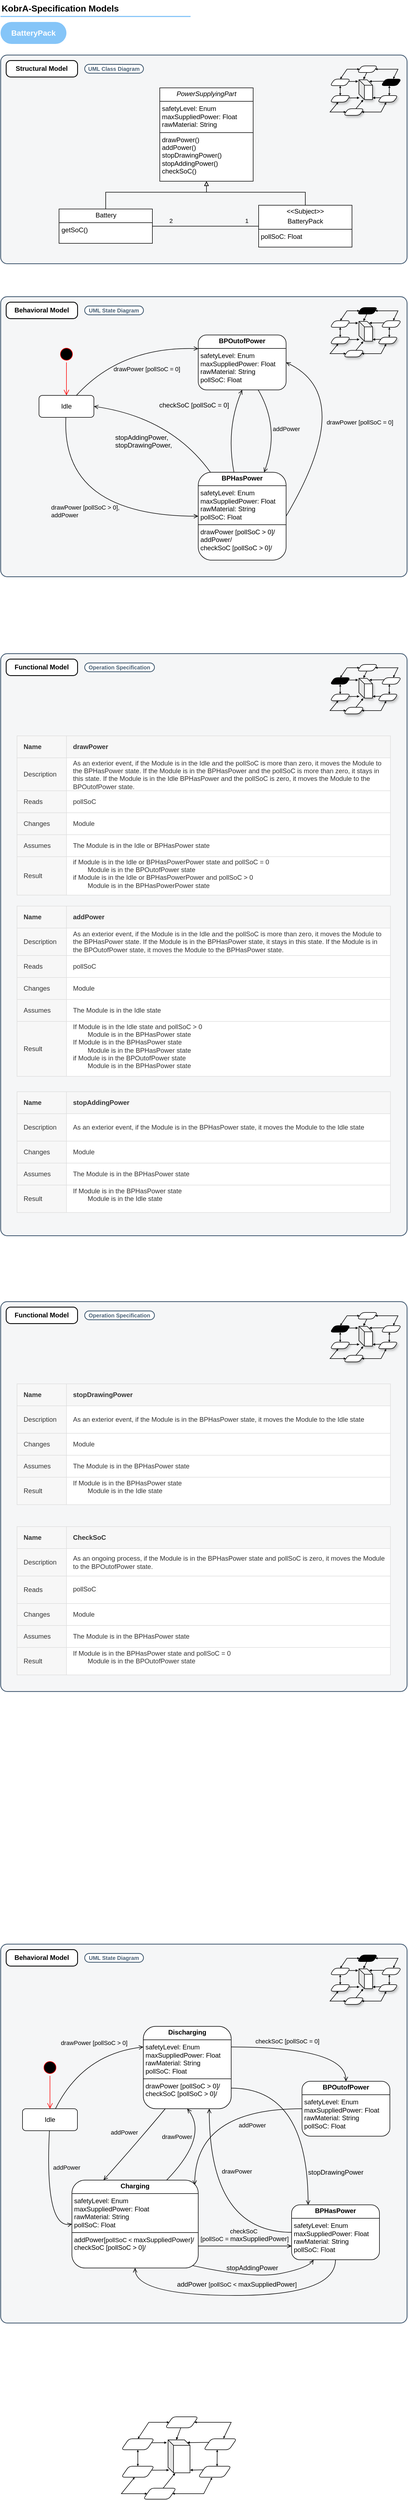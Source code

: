 <mxfile version="26.0.4">
  <diagram name="Page-1" id="dAf6fVYAmUhkkcVzqibn">
    <mxGraphModel dx="1430" dy="757" grid="1" gridSize="10" guides="1" tooltips="1" connect="1" arrows="1" fold="1" page="1" pageScale="1" pageWidth="827" pageHeight="1169" math="0" shadow="0">
      <root>
        <mxCell id="0" />
        <mxCell id="1" parent="0" />
        <mxCell id="8q97kudcN3n-cvF4AVTS-33" value="" style="rounded=1;whiteSpace=wrap;html=1;strokeColor=#475E75;fillColor=#F5F6F7;arcSize=24;absoluteArcSize=1;imageWidth=64;imageHeight=64;strokeWidth=1.5;" parent="1" vertex="1">
          <mxGeometry x="40" y="140" width="740" height="380" as="geometry" />
        </mxCell>
        <mxCell id="8q97kudcN3n-cvF4AVTS-22" value="&lt;b&gt;KobrA-Specification Models&lt;/b&gt;" style="text;fontSize=16;verticalAlign=middle;strokeColor=none;fillColor=none;whiteSpace=wrap;html=1;" parent="1" vertex="1">
          <mxGeometry x="40" y="40" width="346" height="30" as="geometry" />
        </mxCell>
        <mxCell id="8q97kudcN3n-cvF4AVTS-23" value="" style="dashed=0;shape=line;strokeWidth=2;noLabel=1;strokeColor=#0C8CF2;opacity=50;" parent="1" vertex="1">
          <mxGeometry x="40" y="65" width="346" height="10" as="geometry" />
        </mxCell>
        <mxCell id="8q97kudcN3n-cvF4AVTS-28" style="edgeStyle=orthogonalEdgeStyle;rounded=0;orthogonalLoop=1;jettySize=auto;html=1;entryX=0;entryY=0.5;entryDx=0;entryDy=0;endArrow=none;endFill=0;endSize=16;exitX=1;exitY=0.5;exitDx=0;exitDy=0;" parent="1" source="8q97kudcN3n-cvF4AVTS-277" target="8q97kudcN3n-cvF4AVTS-275" edge="1">
          <mxGeometry relative="1" as="geometry">
            <mxPoint x="336.0" y="525" as="sourcePoint" />
            <mxPoint x="440" y="525" as="targetPoint" />
          </mxGeometry>
        </mxCell>
        <mxCell id="8q97kudcN3n-cvF4AVTS-218" value="1" style="edgeLabel;html=1;align=center;verticalAlign=middle;resizable=0;points=[];labelBackgroundColor=none;" parent="8q97kudcN3n-cvF4AVTS-28" vertex="1" connectable="0">
          <mxGeometry x="0.731" y="-1" relative="1" as="geometry">
            <mxPoint x="4" y="-11" as="offset" />
          </mxGeometry>
        </mxCell>
        <mxCell id="8q97kudcN3n-cvF4AVTS-219" value="2" style="edgeLabel;html=1;align=center;verticalAlign=middle;resizable=0;points=[];labelBackgroundColor=none;" parent="8q97kudcN3n-cvF4AVTS-28" vertex="1" connectable="0">
          <mxGeometry x="-0.575" relative="1" as="geometry">
            <mxPoint x="-8" y="-10" as="offset" />
          </mxGeometry>
        </mxCell>
        <mxCell id="8q97kudcN3n-cvF4AVTS-34" value="&lt;b&gt;Structural Model&lt;/b&gt;" style="rounded=1;whiteSpace=wrap;html=1;strokeWidth=1.5;arcSize=16;perimeterSpacing=0;absoluteArcSize=1;" parent="1" vertex="1">
          <mxGeometry x="50" y="150" width="130" height="30" as="geometry" />
        </mxCell>
        <mxCell id="8q97kudcN3n-cvF4AVTS-36" value="" style="rounded=1;whiteSpace=wrap;html=1;strokeColor=#475E75;fillColor=#F5F6F7;arcSize=24;absoluteArcSize=1;imageWidth=64;imageHeight=64;strokeWidth=1.5;" parent="1" vertex="1">
          <mxGeometry x="40" y="580" width="740" height="510" as="geometry" />
        </mxCell>
        <mxCell id="8q97kudcN3n-cvF4AVTS-37" value="&lt;b&gt;Behavioral Model&lt;/b&gt;" style="rounded=1;whiteSpace=wrap;html=1;strokeWidth=1.5;arcSize=16;perimeterSpacing=0;absoluteArcSize=1;" parent="1" vertex="1">
          <mxGeometry x="50" y="590" width="130" height="30" as="geometry" />
        </mxCell>
        <mxCell id="8q97kudcN3n-cvF4AVTS-171" value="" style="group;glass=0;" parent="1" vertex="1" connectable="0">
          <mxGeometry x="260" y="4441" width="210" height="150" as="geometry" />
        </mxCell>
        <mxCell id="8q97kudcN3n-cvF4AVTS-38" value="" style="shape=parallelogram;html=1;strokeWidth=1;perimeter=parallelogramPerimeter;whiteSpace=wrap;rounded=1;arcSize=12;size=0.23;" parent="8q97kudcN3n-cvF4AVTS-171" vertex="1">
          <mxGeometry x="150" y="40" width="60" height="20" as="geometry" />
        </mxCell>
        <mxCell id="8q97kudcN3n-cvF4AVTS-39" value="" style="shape=parallelogram;html=1;strokeWidth=1;perimeter=parallelogramPerimeter;whiteSpace=wrap;rounded=1;arcSize=12;size=0.23;" parent="8q97kudcN3n-cvF4AVTS-171" vertex="1">
          <mxGeometry x="80" width="60" height="20" as="geometry" />
        </mxCell>
        <mxCell id="8q97kudcN3n-cvF4AVTS-40" value="" style="shape=parallelogram;html=1;strokeWidth=1;perimeter=parallelogramPerimeter;whiteSpace=wrap;rounded=1;arcSize=12;size=0.23;" parent="8q97kudcN3n-cvF4AVTS-171" vertex="1">
          <mxGeometry y="40" width="60" height="20" as="geometry" />
        </mxCell>
        <mxCell id="8q97kudcN3n-cvF4AVTS-54" value="" style="edgeStyle=isometricEdgeStyle;endArrow=none;html=1;elbow=vertical;rounded=0;entryX=1;entryY=0.5;entryDx=0;entryDy=0;exitX=1;exitY=0.5;exitDx=0;exitDy=0;" parent="8q97kudcN3n-cvF4AVTS-171" source="8q97kudcN3n-cvF4AVTS-39" target="8q97kudcN3n-cvF4AVTS-39" edge="1">
          <mxGeometry width="50" height="100" relative="1" as="geometry">
            <mxPoint x="145" y="120" as="sourcePoint" />
            <mxPoint x="195" y="20" as="targetPoint" />
            <Array as="points" />
          </mxGeometry>
        </mxCell>
        <mxCell id="8q97kudcN3n-cvF4AVTS-66" value="" style="endArrow=open;html=1;rounded=0;endSize=2;entryX=1;entryY=0.5;entryDx=0;entryDy=0;exitX=0.598;exitY=-0.024;exitDx=0;exitDy=0;exitPerimeter=0;startArrow=open;startFill=0;endFill=0;startSize=2;" parent="8q97kudcN3n-cvF4AVTS-171" source="8q97kudcN3n-cvF4AVTS-38" target="8q97kudcN3n-cvF4AVTS-39" edge="1">
          <mxGeometry width="50" height="50" relative="1" as="geometry">
            <mxPoint x="190" y="50" as="sourcePoint" />
            <mxPoint x="153.1" y="20" as="targetPoint" />
            <Array as="points">
              <mxPoint x="200" y="10" />
            </Array>
          </mxGeometry>
        </mxCell>
        <mxCell id="8q97kudcN3n-cvF4AVTS-67" value="" style="endArrow=open;html=1;rounded=0;endSize=2;entryX=0;entryY=0.5;entryDx=0;entryDy=0;exitX=0.5;exitY=0;exitDx=0;exitDy=0;strokeColor=default;align=center;verticalAlign=middle;fontFamily=Helvetica;fontSize=11;fontColor=default;labelBackgroundColor=default;startArrow=open;startFill=0;startSize=2;endFill=0;" parent="8q97kudcN3n-cvF4AVTS-171" source="8q97kudcN3n-cvF4AVTS-40" target="8q97kudcN3n-cvF4AVTS-39" edge="1">
          <mxGeometry width="50" height="50" relative="1" as="geometry">
            <mxPoint x="96" y="40" as="sourcePoint" />
            <mxPoint x="83" y="20" as="targetPoint" />
            <Array as="points">
              <mxPoint x="50" y="10" />
            </Array>
          </mxGeometry>
        </mxCell>
        <mxCell id="8q97kudcN3n-cvF4AVTS-70" value="" style="shape=cube;whiteSpace=wrap;html=1;boundedLbl=1;backgroundOutline=1;darkOpacity=0.05;darkOpacity2=0.1;size=10;" parent="8q97kudcN3n-cvF4AVTS-171" vertex="1">
          <mxGeometry x="85" y="42" width="40" height="60" as="geometry" />
        </mxCell>
        <mxCell id="8q97kudcN3n-cvF4AVTS-71" value="" style="endArrow=block;html=1;rounded=0;exitX=0.475;exitY=0.969;exitDx=0;exitDy=0;exitPerimeter=0;entryX=0;entryY=0;entryDx=15;entryDy=0;entryPerimeter=0;endSize=2;strokeColor=default;align=center;verticalAlign=middle;fontFamily=Helvetica;fontSize=11;fontColor=default;labelBackgroundColor=default;endFill=1;" parent="8q97kudcN3n-cvF4AVTS-171" source="8q97kudcN3n-cvF4AVTS-39" target="8q97kudcN3n-cvF4AVTS-70" edge="1">
          <mxGeometry width="50" height="50" relative="1" as="geometry">
            <mxPoint x="120" y="130" as="sourcePoint" />
            <mxPoint x="170" y="80" as="targetPoint" />
          </mxGeometry>
        </mxCell>
        <mxCell id="8q97kudcN3n-cvF4AVTS-72" value="" style="endArrow=block;html=1;rounded=0;exitX=0;exitY=0.25;exitDx=0;exitDy=0;entryX=0;entryY=0;entryDx=35;entryDy=5;entryPerimeter=0;endSize=2;strokeColor=default;align=center;verticalAlign=middle;fontFamily=Helvetica;fontSize=11;fontColor=default;labelBackgroundColor=default;endFill=1;" parent="8q97kudcN3n-cvF4AVTS-171" source="8q97kudcN3n-cvF4AVTS-38" target="8q97kudcN3n-cvF4AVTS-70" edge="1">
          <mxGeometry width="50" height="50" relative="1" as="geometry">
            <mxPoint x="115" y="30" as="sourcePoint" />
            <mxPoint x="115" y="50" as="targetPoint" />
          </mxGeometry>
        </mxCell>
        <mxCell id="8q97kudcN3n-cvF4AVTS-73" value="" style="endArrow=block;html=1;rounded=0;exitX=0.93;exitY=0.361;exitDx=0;exitDy=0;entryX=-0.052;entryY=0.085;entryDx=0;entryDy=0;entryPerimeter=0;endSize=2;exitPerimeter=0;endFill=1;" parent="8q97kudcN3n-cvF4AVTS-171" source="8q97kudcN3n-cvF4AVTS-40" target="8q97kudcN3n-cvF4AVTS-70" edge="1">
          <mxGeometry width="50" height="50" relative="1" as="geometry">
            <mxPoint x="169" y="57" as="sourcePoint" />
            <mxPoint x="135" y="57" as="targetPoint" />
          </mxGeometry>
        </mxCell>
        <mxCell id="8q97kudcN3n-cvF4AVTS-74" value="" style="shape=parallelogram;html=1;strokeWidth=1;perimeter=parallelogramPerimeter;whiteSpace=wrap;rounded=1;arcSize=12;size=0.23;" parent="8q97kudcN3n-cvF4AVTS-171" vertex="1">
          <mxGeometry x="140" y="90" width="60" height="20" as="geometry" />
        </mxCell>
        <mxCell id="8q97kudcN3n-cvF4AVTS-75" value="" style="shape=parallelogram;html=1;strokeWidth=1;perimeter=parallelogramPerimeter;whiteSpace=wrap;rounded=1;arcSize=12;size=0.23;" parent="8q97kudcN3n-cvF4AVTS-171" vertex="1">
          <mxGeometry x="40" y="130" width="60" height="20" as="geometry" />
        </mxCell>
        <mxCell id="8q97kudcN3n-cvF4AVTS-76" value="" style="shape=parallelogram;html=1;strokeWidth=1;perimeter=parallelogramPerimeter;whiteSpace=wrap;rounded=1;arcSize=12;size=0.23;" parent="8q97kudcN3n-cvF4AVTS-171" vertex="1">
          <mxGeometry y="90" width="60" height="20" as="geometry" />
        </mxCell>
        <mxCell id="8q97kudcN3n-cvF4AVTS-77" value="" style="edgeStyle=isometricEdgeStyle;endArrow=none;html=1;elbow=vertical;rounded=0;entryX=1;entryY=0.5;entryDx=0;entryDy=0;exitX=1;exitY=0.5;exitDx=0;exitDy=0;" parent="8q97kudcN3n-cvF4AVTS-171" source="8q97kudcN3n-cvF4AVTS-75" target="8q97kudcN3n-cvF4AVTS-75" edge="1">
          <mxGeometry width="50" height="100" relative="1" as="geometry">
            <mxPoint x="135" y="170" as="sourcePoint" />
            <mxPoint x="185" y="70" as="targetPoint" />
            <Array as="points" />
          </mxGeometry>
        </mxCell>
        <mxCell id="8q97kudcN3n-cvF4AVTS-78" value="" style="endArrow=open;html=1;rounded=0;endSize=2;entryX=1;entryY=0.5;entryDx=0;entryDy=0;exitX=0.421;exitY=1.024;exitDx=0;exitDy=0;exitPerimeter=0;strokeColor=default;align=center;verticalAlign=middle;fontFamily=Helvetica;fontSize=11;fontColor=default;labelBackgroundColor=default;startArrow=open;startFill=0;startSize=2;endFill=0;" parent="8q97kudcN3n-cvF4AVTS-171" source="8q97kudcN3n-cvF4AVTS-74" target="8q97kudcN3n-cvF4AVTS-75" edge="1">
          <mxGeometry width="50" height="50" relative="1" as="geometry">
            <mxPoint x="180" y="100" as="sourcePoint" />
            <mxPoint x="143.1" y="70" as="targetPoint" />
            <Array as="points">
              <mxPoint x="150" y="140" />
            </Array>
          </mxGeometry>
        </mxCell>
        <mxCell id="8q97kudcN3n-cvF4AVTS-79" value="" style="endArrow=open;html=1;rounded=0;endSize=2;entryX=0;entryY=0.5;entryDx=0;entryDy=0;exitX=0.405;exitY=1.002;exitDx=0;exitDy=0;exitPerimeter=0;strokeColor=default;align=center;verticalAlign=middle;fontFamily=Helvetica;fontSize=11;fontColor=default;labelBackgroundColor=default;startArrow=open;startFill=0;startSize=2;endFill=0;" parent="8q97kudcN3n-cvF4AVTS-171" source="8q97kudcN3n-cvF4AVTS-76" target="8q97kudcN3n-cvF4AVTS-75" edge="1">
          <mxGeometry width="50" height="50" relative="1" as="geometry">
            <mxPoint x="86" y="90" as="sourcePoint" />
            <mxPoint x="73" y="70" as="targetPoint" />
            <Array as="points">
              <mxPoint y="140" />
            </Array>
          </mxGeometry>
        </mxCell>
        <mxCell id="8q97kudcN3n-cvF4AVTS-80" value="" style="endArrow=block;html=1;rounded=0;exitX=0.605;exitY=-0.013;exitDx=0;exitDy=0;exitPerimeter=0;entryX=0.326;entryY=1.008;entryDx=0;entryDy=0;entryPerimeter=0;endSize=2;strokeColor=default;align=center;verticalAlign=middle;fontFamily=Helvetica;fontSize=11;fontColor=default;labelBackgroundColor=default;endFill=1;" parent="8q97kudcN3n-cvF4AVTS-171" source="8q97kudcN3n-cvF4AVTS-75" target="8q97kudcN3n-cvF4AVTS-70" edge="1">
          <mxGeometry width="50" height="50" relative="1" as="geometry">
            <mxPoint x="110" y="180" as="sourcePoint" />
            <mxPoint x="95" y="92" as="targetPoint" />
          </mxGeometry>
        </mxCell>
        <mxCell id="8q97kudcN3n-cvF4AVTS-81" value="" style="endArrow=block;html=1;rounded=0;exitX=0;exitY=0.25;exitDx=0;exitDy=0;endSize=2;entryX=1.006;entryY=0.917;entryDx=0;entryDy=0;entryPerimeter=0;strokeColor=default;align=center;verticalAlign=middle;fontFamily=Helvetica;fontSize=11;fontColor=default;labelBackgroundColor=default;endFill=1;" parent="8q97kudcN3n-cvF4AVTS-171" source="8q97kudcN3n-cvF4AVTS-74" target="8q97kudcN3n-cvF4AVTS-70" edge="1">
          <mxGeometry width="50" height="50" relative="1" as="geometry">
            <mxPoint x="105" y="80" as="sourcePoint" />
            <mxPoint x="130" y="97" as="targetPoint" />
          </mxGeometry>
        </mxCell>
        <mxCell id="8q97kudcN3n-cvF4AVTS-82" value="" style="endArrow=block;html=1;rounded=0;exitX=0.93;exitY=0.361;exitDx=0;exitDy=0;entryX=0.047;entryY=0.917;entryDx=0;entryDy=0;entryPerimeter=0;endSize=2;exitPerimeter=0;strokeColor=default;align=center;verticalAlign=middle;fontFamily=Helvetica;fontSize=11;fontColor=default;labelBackgroundColor=default;endFill=1;" parent="8q97kudcN3n-cvF4AVTS-171" source="8q97kudcN3n-cvF4AVTS-76" target="8q97kudcN3n-cvF4AVTS-70" edge="1">
          <mxGeometry width="50" height="50" relative="1" as="geometry">
            <mxPoint x="159" y="107" as="sourcePoint" />
            <mxPoint x="78" y="97" as="targetPoint" />
          </mxGeometry>
        </mxCell>
        <mxCell id="8q97kudcN3n-cvF4AVTS-83" value="" style="endArrow=open;startArrow=open;html=1;rounded=0;entryX=0.5;entryY=1;entryDx=0;entryDy=0;exitX=0.5;exitY=0;exitDx=0;exitDy=0;endSize=2;startSize=2;startFill=0;endFill=0;" parent="8q97kudcN3n-cvF4AVTS-171" source="8q97kudcN3n-cvF4AVTS-76" target="8q97kudcN3n-cvF4AVTS-40" edge="1">
          <mxGeometry width="50" height="50" relative="1" as="geometry">
            <mxPoint x="20" y="100" as="sourcePoint" />
            <mxPoint x="70" y="50" as="targetPoint" />
          </mxGeometry>
        </mxCell>
        <mxCell id="8q97kudcN3n-cvF4AVTS-84" value="" style="endArrow=open;startArrow=open;html=1;rounded=0;entryX=0.409;entryY=0.996;entryDx=0;entryDy=0;exitX=0.572;exitY=0.009;exitDx=0;exitDy=0;endSize=2;startSize=2;startFill=0;endFill=0;entryPerimeter=0;exitPerimeter=0;" parent="8q97kudcN3n-cvF4AVTS-171" source="8q97kudcN3n-cvF4AVTS-74" target="8q97kudcN3n-cvF4AVTS-38" edge="1">
          <mxGeometry width="50" height="50" relative="1" as="geometry">
            <mxPoint x="179.81" y="90" as="sourcePoint" />
            <mxPoint x="179.81" y="60" as="targetPoint" />
          </mxGeometry>
        </mxCell>
        <mxCell id="8q97kudcN3n-cvF4AVTS-172" value="" style="group;glass=0;shadow=0;" parent="1" vertex="1" connectable="0">
          <mxGeometry x="640" y="600" width="130" height="90" as="geometry" />
        </mxCell>
        <mxCell id="8q97kudcN3n-cvF4AVTS-173" value="" style="shape=parallelogram;html=1;strokeWidth=1;perimeter=parallelogramPerimeter;whiteSpace=wrap;rounded=1;arcSize=12;size=0.23;shadow=0;" parent="8q97kudcN3n-cvF4AVTS-172" vertex="1">
          <mxGeometry x="92.857" y="24" width="37.143" height="12" as="geometry" />
        </mxCell>
        <mxCell id="8q97kudcN3n-cvF4AVTS-174" value="" style="shape=parallelogram;html=1;strokeWidth=1;perimeter=parallelogramPerimeter;whiteSpace=wrap;rounded=1;arcSize=12;size=0.23;shadow=0;fillColor=#000000;" parent="8q97kudcN3n-cvF4AVTS-172" vertex="1">
          <mxGeometry x="49.524" width="37.143" height="12" as="geometry" />
        </mxCell>
        <mxCell id="8q97kudcN3n-cvF4AVTS-175" value="" style="shape=parallelogram;html=1;strokeWidth=1;perimeter=parallelogramPerimeter;whiteSpace=wrap;rounded=1;arcSize=12;size=0.23;shadow=0;" parent="8q97kudcN3n-cvF4AVTS-172" vertex="1">
          <mxGeometry y="24" width="37.143" height="12" as="geometry" />
        </mxCell>
        <mxCell id="8q97kudcN3n-cvF4AVTS-176" value="" style="edgeStyle=isometricEdgeStyle;endArrow=none;html=1;elbow=vertical;rounded=0;entryX=1;entryY=0.5;entryDx=0;entryDy=0;exitX=1;exitY=0.5;exitDx=0;exitDy=0;" parent="8q97kudcN3n-cvF4AVTS-172" source="8q97kudcN3n-cvF4AVTS-174" target="8q97kudcN3n-cvF4AVTS-174" edge="1">
          <mxGeometry width="50" height="100" relative="1" as="geometry">
            <mxPoint x="89.762" y="72" as="sourcePoint" />
            <mxPoint x="120.714" y="12" as="targetPoint" />
            <Array as="points" />
          </mxGeometry>
        </mxCell>
        <mxCell id="8q97kudcN3n-cvF4AVTS-177" value="" style="endArrow=open;html=1;rounded=0;endSize=2;entryX=1;entryY=0.5;entryDx=0;entryDy=0;exitX=0.598;exitY=-0.024;exitDx=0;exitDy=0;exitPerimeter=0;startArrow=open;startFill=0;endFill=0;startSize=2;" parent="8q97kudcN3n-cvF4AVTS-172" source="8q97kudcN3n-cvF4AVTS-173" target="8q97kudcN3n-cvF4AVTS-174" edge="1">
          <mxGeometry width="50" height="50" relative="1" as="geometry">
            <mxPoint x="117.619" y="30" as="sourcePoint" />
            <mxPoint x="94.776" y="12" as="targetPoint" />
            <Array as="points">
              <mxPoint x="123.81" y="6" />
            </Array>
          </mxGeometry>
        </mxCell>
        <mxCell id="8q97kudcN3n-cvF4AVTS-178" value="" style="endArrow=open;html=1;rounded=0;endSize=2;entryX=0;entryY=0.5;entryDx=0;entryDy=0;exitX=0.5;exitY=0;exitDx=0;exitDy=0;strokeColor=default;align=center;verticalAlign=middle;fontFamily=Helvetica;fontSize=11;fontColor=default;labelBackgroundColor=default;startArrow=open;startFill=0;startSize=2;endFill=0;" parent="8q97kudcN3n-cvF4AVTS-172" source="8q97kudcN3n-cvF4AVTS-175" target="8q97kudcN3n-cvF4AVTS-174" edge="1">
          <mxGeometry width="50" height="50" relative="1" as="geometry">
            <mxPoint x="59.429" y="24" as="sourcePoint" />
            <mxPoint x="51.381" y="12" as="targetPoint" />
            <Array as="points">
              <mxPoint x="30.952" y="6" />
            </Array>
          </mxGeometry>
        </mxCell>
        <mxCell id="8q97kudcN3n-cvF4AVTS-179" value="" style="shape=cube;whiteSpace=wrap;html=1;boundedLbl=1;backgroundOutline=1;darkOpacity=0.05;darkOpacity2=0.1;size=10;shadow=1;" parent="8q97kudcN3n-cvF4AVTS-172" vertex="1">
          <mxGeometry x="52.619" y="25.2" width="24.762" height="36" as="geometry" />
        </mxCell>
        <mxCell id="8q97kudcN3n-cvF4AVTS-180" value="" style="endArrow=block;html=1;rounded=0;exitX=0.475;exitY=0.969;exitDx=0;exitDy=0;exitPerimeter=0;entryX=0.332;entryY=-0.012;entryDx=0;entryDy=0;entryPerimeter=0;endSize=2;strokeColor=default;align=center;verticalAlign=middle;fontFamily=Helvetica;fontSize=11;fontColor=default;labelBackgroundColor=default;endFill=1;" parent="8q97kudcN3n-cvF4AVTS-172" source="8q97kudcN3n-cvF4AVTS-174" target="8q97kudcN3n-cvF4AVTS-179" edge="1">
          <mxGeometry width="50" height="50" relative="1" as="geometry">
            <mxPoint x="74.286" y="78" as="sourcePoint" />
            <mxPoint x="105.238" y="48" as="targetPoint" />
          </mxGeometry>
        </mxCell>
        <mxCell id="8q97kudcN3n-cvF4AVTS-181" value="" style="endArrow=block;html=1;rounded=0;exitX=0;exitY=0.25;exitDx=0;exitDy=0;entryX=0.753;entryY=0.083;entryDx=0;entryDy=0;entryPerimeter=0;endSize=2;strokeColor=default;align=center;verticalAlign=middle;fontFamily=Helvetica;fontSize=11;fontColor=default;labelBackgroundColor=default;endFill=1;" parent="8q97kudcN3n-cvF4AVTS-172" source="8q97kudcN3n-cvF4AVTS-173" target="8q97kudcN3n-cvF4AVTS-179" edge="1">
          <mxGeometry width="50" height="50" relative="1" as="geometry">
            <mxPoint x="71.19" y="18" as="sourcePoint" />
            <mxPoint x="71.19" y="30" as="targetPoint" />
          </mxGeometry>
        </mxCell>
        <mxCell id="8q97kudcN3n-cvF4AVTS-182" value="" style="endArrow=block;html=1;rounded=0;exitX=0.93;exitY=0.361;exitDx=0;exitDy=0;entryX=-0.052;entryY=0.085;entryDx=0;entryDy=0;entryPerimeter=0;endSize=2;exitPerimeter=0;endFill=1;" parent="8q97kudcN3n-cvF4AVTS-172" source="8q97kudcN3n-cvF4AVTS-175" target="8q97kudcN3n-cvF4AVTS-179" edge="1">
          <mxGeometry width="50" height="50" relative="1" as="geometry">
            <mxPoint x="104.619" y="34.2" as="sourcePoint" />
            <mxPoint x="83.571" y="34.2" as="targetPoint" />
          </mxGeometry>
        </mxCell>
        <mxCell id="8q97kudcN3n-cvF4AVTS-183" value="" style="shape=parallelogram;html=1;strokeWidth=1;perimeter=parallelogramPerimeter;whiteSpace=wrap;rounded=1;arcSize=12;size=0.23;shadow=1;" parent="8q97kudcN3n-cvF4AVTS-172" vertex="1">
          <mxGeometry x="86.667" y="54" width="37.143" height="12" as="geometry" />
        </mxCell>
        <mxCell id="8q97kudcN3n-cvF4AVTS-184" value="" style="shape=parallelogram;html=1;strokeWidth=1;perimeter=parallelogramPerimeter;whiteSpace=wrap;rounded=1;arcSize=12;size=0.23;shadow=1;" parent="8q97kudcN3n-cvF4AVTS-172" vertex="1">
          <mxGeometry x="24.762" y="78" width="37.143" height="12" as="geometry" />
        </mxCell>
        <mxCell id="8q97kudcN3n-cvF4AVTS-185" value="" style="shape=parallelogram;html=1;strokeWidth=1;perimeter=parallelogramPerimeter;whiteSpace=wrap;rounded=1;arcSize=12;size=0.23;shadow=1;" parent="8q97kudcN3n-cvF4AVTS-172" vertex="1">
          <mxGeometry y="54" width="37.143" height="12" as="geometry" />
        </mxCell>
        <mxCell id="8q97kudcN3n-cvF4AVTS-186" value="" style="edgeStyle=isometricEdgeStyle;endArrow=none;html=1;elbow=vertical;rounded=0;entryX=1;entryY=0.5;entryDx=0;entryDy=0;exitX=1;exitY=0.5;exitDx=0;exitDy=0;" parent="8q97kudcN3n-cvF4AVTS-172" source="8q97kudcN3n-cvF4AVTS-184" target="8q97kudcN3n-cvF4AVTS-184" edge="1">
          <mxGeometry width="50" height="100" relative="1" as="geometry">
            <mxPoint x="83.571" y="102" as="sourcePoint" />
            <mxPoint x="114.524" y="42" as="targetPoint" />
            <Array as="points" />
          </mxGeometry>
        </mxCell>
        <mxCell id="8q97kudcN3n-cvF4AVTS-187" value="" style="endArrow=open;html=1;rounded=0;endSize=2;entryX=1;entryY=0.5;entryDx=0;entryDy=0;exitX=0.421;exitY=1.024;exitDx=0;exitDy=0;exitPerimeter=0;strokeColor=default;align=center;verticalAlign=middle;fontFamily=Helvetica;fontSize=11;fontColor=default;labelBackgroundColor=default;startArrow=open;startFill=0;startSize=2;endFill=0;" parent="8q97kudcN3n-cvF4AVTS-172" source="8q97kudcN3n-cvF4AVTS-183" target="8q97kudcN3n-cvF4AVTS-184" edge="1">
          <mxGeometry width="50" height="50" relative="1" as="geometry">
            <mxPoint x="111.429" y="60" as="sourcePoint" />
            <mxPoint x="88.586" y="42" as="targetPoint" />
            <Array as="points">
              <mxPoint x="92.857" y="84" />
            </Array>
          </mxGeometry>
        </mxCell>
        <mxCell id="8q97kudcN3n-cvF4AVTS-188" value="" style="endArrow=open;html=1;rounded=0;endSize=2;entryX=0;entryY=0.5;entryDx=0;entryDy=0;exitX=0.405;exitY=1.002;exitDx=0;exitDy=0;exitPerimeter=0;strokeColor=default;align=center;verticalAlign=middle;fontFamily=Helvetica;fontSize=11;fontColor=default;labelBackgroundColor=default;startArrow=open;startFill=0;startSize=2;endFill=0;" parent="8q97kudcN3n-cvF4AVTS-172" source="8q97kudcN3n-cvF4AVTS-185" target="8q97kudcN3n-cvF4AVTS-184" edge="1">
          <mxGeometry width="50" height="50" relative="1" as="geometry">
            <mxPoint x="53.238" y="54" as="sourcePoint" />
            <mxPoint x="45.19" y="42" as="targetPoint" />
            <Array as="points">
              <mxPoint y="84" />
            </Array>
          </mxGeometry>
        </mxCell>
        <mxCell id="8q97kudcN3n-cvF4AVTS-189" value="" style="endArrow=block;html=1;rounded=0;exitX=0.605;exitY=-0.013;exitDx=0;exitDy=0;exitPerimeter=0;entryX=0.326;entryY=1.008;entryDx=0;entryDy=0;entryPerimeter=0;endSize=2;strokeColor=default;align=center;verticalAlign=middle;fontFamily=Helvetica;fontSize=11;fontColor=default;labelBackgroundColor=default;endFill=1;" parent="8q97kudcN3n-cvF4AVTS-172" source="8q97kudcN3n-cvF4AVTS-184" target="8q97kudcN3n-cvF4AVTS-179" edge="1">
          <mxGeometry width="50" height="50" relative="1" as="geometry">
            <mxPoint x="68.095" y="108" as="sourcePoint" />
            <mxPoint x="58.81" y="55.2" as="targetPoint" />
          </mxGeometry>
        </mxCell>
        <mxCell id="8q97kudcN3n-cvF4AVTS-190" value="" style="endArrow=block;html=1;rounded=0;exitX=0;exitY=0.25;exitDx=0;exitDy=0;endSize=2;entryX=1.006;entryY=0.917;entryDx=0;entryDy=0;entryPerimeter=0;strokeColor=default;align=center;verticalAlign=middle;fontFamily=Helvetica;fontSize=11;fontColor=default;labelBackgroundColor=default;endFill=1;" parent="8q97kudcN3n-cvF4AVTS-172" source="8q97kudcN3n-cvF4AVTS-183" target="8q97kudcN3n-cvF4AVTS-179" edge="1">
          <mxGeometry width="50" height="50" relative="1" as="geometry">
            <mxPoint x="65" y="48" as="sourcePoint" />
            <mxPoint x="80.476" y="58.2" as="targetPoint" />
          </mxGeometry>
        </mxCell>
        <mxCell id="8q97kudcN3n-cvF4AVTS-191" value="" style="endArrow=block;html=1;rounded=0;exitX=0.93;exitY=0.361;exitDx=0;exitDy=0;entryX=0.047;entryY=0.917;entryDx=0;entryDy=0;entryPerimeter=0;endSize=2;exitPerimeter=0;strokeColor=default;align=center;verticalAlign=middle;fontFamily=Helvetica;fontSize=11;fontColor=default;labelBackgroundColor=default;endFill=1;" parent="8q97kudcN3n-cvF4AVTS-172" source="8q97kudcN3n-cvF4AVTS-185" target="8q97kudcN3n-cvF4AVTS-179" edge="1">
          <mxGeometry width="50" height="50" relative="1" as="geometry">
            <mxPoint x="98.429" y="64.2" as="sourcePoint" />
            <mxPoint x="48.286" y="58.2" as="targetPoint" />
          </mxGeometry>
        </mxCell>
        <mxCell id="8q97kudcN3n-cvF4AVTS-192" value="" style="endArrow=open;startArrow=open;html=1;rounded=0;entryX=0.5;entryY=1;entryDx=0;entryDy=0;exitX=0.5;exitY=0;exitDx=0;exitDy=0;endSize=2;startSize=2;startFill=0;endFill=0;" parent="8q97kudcN3n-cvF4AVTS-172" source="8q97kudcN3n-cvF4AVTS-185" target="8q97kudcN3n-cvF4AVTS-175" edge="1">
          <mxGeometry width="50" height="50" relative="1" as="geometry">
            <mxPoint x="12.381" y="60" as="sourcePoint" />
            <mxPoint x="43.333" y="30" as="targetPoint" />
          </mxGeometry>
        </mxCell>
        <mxCell id="8q97kudcN3n-cvF4AVTS-193" value="" style="endArrow=open;startArrow=open;html=1;rounded=0;entryX=0.409;entryY=0.996;entryDx=0;entryDy=0;exitX=0.572;exitY=0.009;exitDx=0;exitDy=0;endSize=2;startSize=2;startFill=0;endFill=0;entryPerimeter=0;exitPerimeter=0;" parent="8q97kudcN3n-cvF4AVTS-172" source="8q97kudcN3n-cvF4AVTS-183" target="8q97kudcN3n-cvF4AVTS-173" edge="1">
          <mxGeometry width="50" height="50" relative="1" as="geometry">
            <mxPoint x="111.311" y="54" as="sourcePoint" />
            <mxPoint x="111.311" y="36" as="targetPoint" />
          </mxGeometry>
        </mxCell>
        <mxCell id="8q97kudcN3n-cvF4AVTS-220" value="" style="group;glass=0;shadow=0;" parent="1" vertex="1" connectable="0">
          <mxGeometry x="640" y="160" width="130" height="90" as="geometry" />
        </mxCell>
        <mxCell id="8q97kudcN3n-cvF4AVTS-221" value="" style="shape=parallelogram;html=1;strokeWidth=1;perimeter=parallelogramPerimeter;whiteSpace=wrap;rounded=1;arcSize=12;size=0.23;fillColor=#000000;shadow=0;" parent="8q97kudcN3n-cvF4AVTS-220" vertex="1">
          <mxGeometry x="92.857" y="24" width="37.143" height="12" as="geometry" />
        </mxCell>
        <mxCell id="8q97kudcN3n-cvF4AVTS-222" value="" style="shape=parallelogram;html=1;strokeWidth=1;perimeter=parallelogramPerimeter;whiteSpace=wrap;rounded=1;arcSize=12;size=0.23;shadow=0;" parent="8q97kudcN3n-cvF4AVTS-220" vertex="1">
          <mxGeometry x="49.524" width="37.143" height="12" as="geometry" />
        </mxCell>
        <mxCell id="8q97kudcN3n-cvF4AVTS-223" value="" style="shape=parallelogram;html=1;strokeWidth=1;perimeter=parallelogramPerimeter;whiteSpace=wrap;rounded=1;arcSize=12;size=0.23;shadow=0;" parent="8q97kudcN3n-cvF4AVTS-220" vertex="1">
          <mxGeometry y="24" width="37.143" height="12" as="geometry" />
        </mxCell>
        <mxCell id="8q97kudcN3n-cvF4AVTS-224" value="" style="edgeStyle=isometricEdgeStyle;endArrow=none;html=1;elbow=vertical;rounded=0;entryX=1;entryY=0.5;entryDx=0;entryDy=0;exitX=1;exitY=0.5;exitDx=0;exitDy=0;" parent="8q97kudcN3n-cvF4AVTS-220" source="8q97kudcN3n-cvF4AVTS-222" target="8q97kudcN3n-cvF4AVTS-222" edge="1">
          <mxGeometry width="50" height="100" relative="1" as="geometry">
            <mxPoint x="89.762" y="72" as="sourcePoint" />
            <mxPoint x="120.714" y="12" as="targetPoint" />
            <Array as="points" />
          </mxGeometry>
        </mxCell>
        <mxCell id="8q97kudcN3n-cvF4AVTS-225" value="" style="endArrow=open;html=1;rounded=0;endSize=2;entryX=1;entryY=0.5;entryDx=0;entryDy=0;exitX=0.598;exitY=-0.024;exitDx=0;exitDy=0;exitPerimeter=0;startArrow=open;startFill=0;endFill=0;startSize=2;" parent="8q97kudcN3n-cvF4AVTS-220" source="8q97kudcN3n-cvF4AVTS-221" target="8q97kudcN3n-cvF4AVTS-222" edge="1">
          <mxGeometry width="50" height="50" relative="1" as="geometry">
            <mxPoint x="117.619" y="30" as="sourcePoint" />
            <mxPoint x="94.776" y="12" as="targetPoint" />
            <Array as="points">
              <mxPoint x="123.81" y="6" />
            </Array>
          </mxGeometry>
        </mxCell>
        <mxCell id="8q97kudcN3n-cvF4AVTS-226" value="" style="endArrow=open;html=1;rounded=0;endSize=2;entryX=0;entryY=0.5;entryDx=0;entryDy=0;exitX=0.5;exitY=0;exitDx=0;exitDy=0;strokeColor=default;align=center;verticalAlign=middle;fontFamily=Helvetica;fontSize=11;fontColor=default;labelBackgroundColor=default;startArrow=open;startFill=0;startSize=2;endFill=0;" parent="8q97kudcN3n-cvF4AVTS-220" source="8q97kudcN3n-cvF4AVTS-223" target="8q97kudcN3n-cvF4AVTS-222" edge="1">
          <mxGeometry width="50" height="50" relative="1" as="geometry">
            <mxPoint x="59.429" y="24" as="sourcePoint" />
            <mxPoint x="51.381" y="12" as="targetPoint" />
            <Array as="points">
              <mxPoint x="30.952" y="6" />
            </Array>
          </mxGeometry>
        </mxCell>
        <mxCell id="8q97kudcN3n-cvF4AVTS-227" value="" style="shape=cube;whiteSpace=wrap;html=1;boundedLbl=1;backgroundOutline=1;darkOpacity=0.05;darkOpacity2=0.1;size=10;shadow=1;" parent="8q97kudcN3n-cvF4AVTS-220" vertex="1">
          <mxGeometry x="52.619" y="25.2" width="24.762" height="36" as="geometry" />
        </mxCell>
        <mxCell id="8q97kudcN3n-cvF4AVTS-228" value="" style="endArrow=block;html=1;rounded=0;exitX=0.475;exitY=0.969;exitDx=0;exitDy=0;exitPerimeter=0;entryX=0.332;entryY=-0.012;entryDx=0;entryDy=0;entryPerimeter=0;endSize=2;strokeColor=default;align=center;verticalAlign=middle;fontFamily=Helvetica;fontSize=11;fontColor=default;labelBackgroundColor=default;endFill=1;" parent="8q97kudcN3n-cvF4AVTS-220" source="8q97kudcN3n-cvF4AVTS-222" target="8q97kudcN3n-cvF4AVTS-227" edge="1">
          <mxGeometry width="50" height="50" relative="1" as="geometry">
            <mxPoint x="74.286" y="78" as="sourcePoint" />
            <mxPoint x="105.238" y="48" as="targetPoint" />
          </mxGeometry>
        </mxCell>
        <mxCell id="8q97kudcN3n-cvF4AVTS-229" value="" style="endArrow=block;html=1;rounded=0;exitX=0;exitY=0.25;exitDx=0;exitDy=0;entryX=0.753;entryY=0.083;entryDx=0;entryDy=0;entryPerimeter=0;endSize=2;strokeColor=default;align=center;verticalAlign=middle;fontFamily=Helvetica;fontSize=11;fontColor=default;labelBackgroundColor=default;endFill=1;" parent="8q97kudcN3n-cvF4AVTS-220" source="8q97kudcN3n-cvF4AVTS-221" target="8q97kudcN3n-cvF4AVTS-227" edge="1">
          <mxGeometry width="50" height="50" relative="1" as="geometry">
            <mxPoint x="71.19" y="18" as="sourcePoint" />
            <mxPoint x="71.19" y="30" as="targetPoint" />
          </mxGeometry>
        </mxCell>
        <mxCell id="8q97kudcN3n-cvF4AVTS-230" value="" style="endArrow=block;html=1;rounded=0;exitX=0.93;exitY=0.361;exitDx=0;exitDy=0;entryX=-0.052;entryY=0.085;entryDx=0;entryDy=0;entryPerimeter=0;endSize=2;exitPerimeter=0;endFill=1;" parent="8q97kudcN3n-cvF4AVTS-220" source="8q97kudcN3n-cvF4AVTS-223" target="8q97kudcN3n-cvF4AVTS-227" edge="1">
          <mxGeometry width="50" height="50" relative="1" as="geometry">
            <mxPoint x="104.619" y="34.2" as="sourcePoint" />
            <mxPoint x="83.571" y="34.2" as="targetPoint" />
          </mxGeometry>
        </mxCell>
        <mxCell id="8q97kudcN3n-cvF4AVTS-231" value="" style="shape=parallelogram;html=1;strokeWidth=1;perimeter=parallelogramPerimeter;whiteSpace=wrap;rounded=1;arcSize=12;size=0.23;shadow=1;" parent="8q97kudcN3n-cvF4AVTS-220" vertex="1">
          <mxGeometry x="86.667" y="54" width="37.143" height="12" as="geometry" />
        </mxCell>
        <mxCell id="8q97kudcN3n-cvF4AVTS-232" value="" style="shape=parallelogram;html=1;strokeWidth=1;perimeter=parallelogramPerimeter;whiteSpace=wrap;rounded=1;arcSize=12;size=0.23;shadow=1;" parent="8q97kudcN3n-cvF4AVTS-220" vertex="1">
          <mxGeometry x="24.762" y="78" width="37.143" height="12" as="geometry" />
        </mxCell>
        <mxCell id="8q97kudcN3n-cvF4AVTS-233" value="" style="shape=parallelogram;html=1;strokeWidth=1;perimeter=parallelogramPerimeter;whiteSpace=wrap;rounded=1;arcSize=12;size=0.23;shadow=1;" parent="8q97kudcN3n-cvF4AVTS-220" vertex="1">
          <mxGeometry y="54" width="37.143" height="12" as="geometry" />
        </mxCell>
        <mxCell id="8q97kudcN3n-cvF4AVTS-234" value="" style="edgeStyle=isometricEdgeStyle;endArrow=none;html=1;elbow=vertical;rounded=0;entryX=1;entryY=0.5;entryDx=0;entryDy=0;exitX=1;exitY=0.5;exitDx=0;exitDy=0;" parent="8q97kudcN3n-cvF4AVTS-220" source="8q97kudcN3n-cvF4AVTS-232" target="8q97kudcN3n-cvF4AVTS-232" edge="1">
          <mxGeometry width="50" height="100" relative="1" as="geometry">
            <mxPoint x="83.571" y="102" as="sourcePoint" />
            <mxPoint x="114.524" y="42" as="targetPoint" />
            <Array as="points" />
          </mxGeometry>
        </mxCell>
        <mxCell id="8q97kudcN3n-cvF4AVTS-235" value="" style="endArrow=open;html=1;rounded=0;endSize=2;entryX=1;entryY=0.5;entryDx=0;entryDy=0;exitX=0.421;exitY=1.024;exitDx=0;exitDy=0;exitPerimeter=0;strokeColor=default;align=center;verticalAlign=middle;fontFamily=Helvetica;fontSize=11;fontColor=default;labelBackgroundColor=default;startArrow=open;startFill=0;startSize=2;endFill=0;" parent="8q97kudcN3n-cvF4AVTS-220" source="8q97kudcN3n-cvF4AVTS-231" target="8q97kudcN3n-cvF4AVTS-232" edge="1">
          <mxGeometry width="50" height="50" relative="1" as="geometry">
            <mxPoint x="111.429" y="60" as="sourcePoint" />
            <mxPoint x="88.586" y="42" as="targetPoint" />
            <Array as="points">
              <mxPoint x="92.857" y="84" />
            </Array>
          </mxGeometry>
        </mxCell>
        <mxCell id="8q97kudcN3n-cvF4AVTS-236" value="" style="endArrow=open;html=1;rounded=0;endSize=2;entryX=0;entryY=0.5;entryDx=0;entryDy=0;exitX=0.405;exitY=1.002;exitDx=0;exitDy=0;exitPerimeter=0;strokeColor=default;align=center;verticalAlign=middle;fontFamily=Helvetica;fontSize=11;fontColor=default;labelBackgroundColor=default;startArrow=open;startFill=0;startSize=2;endFill=0;" parent="8q97kudcN3n-cvF4AVTS-220" source="8q97kudcN3n-cvF4AVTS-233" target="8q97kudcN3n-cvF4AVTS-232" edge="1">
          <mxGeometry width="50" height="50" relative="1" as="geometry">
            <mxPoint x="53.238" y="54" as="sourcePoint" />
            <mxPoint x="45.19" y="42" as="targetPoint" />
            <Array as="points">
              <mxPoint y="84" />
            </Array>
          </mxGeometry>
        </mxCell>
        <mxCell id="8q97kudcN3n-cvF4AVTS-237" value="" style="endArrow=block;html=1;rounded=0;exitX=0.605;exitY=-0.013;exitDx=0;exitDy=0;exitPerimeter=0;entryX=0.326;entryY=1.008;entryDx=0;entryDy=0;entryPerimeter=0;endSize=2;strokeColor=default;align=center;verticalAlign=middle;fontFamily=Helvetica;fontSize=11;fontColor=default;labelBackgroundColor=default;endFill=1;" parent="8q97kudcN3n-cvF4AVTS-220" source="8q97kudcN3n-cvF4AVTS-232" target="8q97kudcN3n-cvF4AVTS-227" edge="1">
          <mxGeometry width="50" height="50" relative="1" as="geometry">
            <mxPoint x="68.095" y="108" as="sourcePoint" />
            <mxPoint x="58.81" y="55.2" as="targetPoint" />
          </mxGeometry>
        </mxCell>
        <mxCell id="8q97kudcN3n-cvF4AVTS-238" value="" style="endArrow=block;html=1;rounded=0;exitX=0;exitY=0.25;exitDx=0;exitDy=0;endSize=2;entryX=1.006;entryY=0.917;entryDx=0;entryDy=0;entryPerimeter=0;strokeColor=default;align=center;verticalAlign=middle;fontFamily=Helvetica;fontSize=11;fontColor=default;labelBackgroundColor=default;endFill=1;" parent="8q97kudcN3n-cvF4AVTS-220" source="8q97kudcN3n-cvF4AVTS-231" target="8q97kudcN3n-cvF4AVTS-227" edge="1">
          <mxGeometry width="50" height="50" relative="1" as="geometry">
            <mxPoint x="65" y="48" as="sourcePoint" />
            <mxPoint x="80.476" y="58.2" as="targetPoint" />
          </mxGeometry>
        </mxCell>
        <mxCell id="8q97kudcN3n-cvF4AVTS-239" value="" style="endArrow=block;html=1;rounded=0;exitX=0.93;exitY=0.361;exitDx=0;exitDy=0;entryX=0.047;entryY=0.917;entryDx=0;entryDy=0;entryPerimeter=0;endSize=2;exitPerimeter=0;strokeColor=default;align=center;verticalAlign=middle;fontFamily=Helvetica;fontSize=11;fontColor=default;labelBackgroundColor=default;endFill=1;" parent="8q97kudcN3n-cvF4AVTS-220" source="8q97kudcN3n-cvF4AVTS-233" target="8q97kudcN3n-cvF4AVTS-227" edge="1">
          <mxGeometry width="50" height="50" relative="1" as="geometry">
            <mxPoint x="98.429" y="64.2" as="sourcePoint" />
            <mxPoint x="48.286" y="58.2" as="targetPoint" />
          </mxGeometry>
        </mxCell>
        <mxCell id="8q97kudcN3n-cvF4AVTS-240" value="" style="endArrow=open;startArrow=open;html=1;rounded=0;entryX=0.5;entryY=1;entryDx=0;entryDy=0;exitX=0.5;exitY=0;exitDx=0;exitDy=0;endSize=2;startSize=2;startFill=0;endFill=0;" parent="8q97kudcN3n-cvF4AVTS-220" source="8q97kudcN3n-cvF4AVTS-233" target="8q97kudcN3n-cvF4AVTS-223" edge="1">
          <mxGeometry width="50" height="50" relative="1" as="geometry">
            <mxPoint x="12.381" y="60" as="sourcePoint" />
            <mxPoint x="43.333" y="30" as="targetPoint" />
          </mxGeometry>
        </mxCell>
        <mxCell id="8q97kudcN3n-cvF4AVTS-241" value="" style="endArrow=open;startArrow=open;html=1;rounded=0;entryX=0.409;entryY=0.996;entryDx=0;entryDy=0;exitX=0.572;exitY=0.009;exitDx=0;exitDy=0;endSize=2;startSize=2;startFill=0;endFill=0;entryPerimeter=0;exitPerimeter=0;" parent="8q97kudcN3n-cvF4AVTS-220" source="8q97kudcN3n-cvF4AVTS-231" target="8q97kudcN3n-cvF4AVTS-221" edge="1">
          <mxGeometry width="50" height="50" relative="1" as="geometry">
            <mxPoint x="111.311" y="54" as="sourcePoint" />
            <mxPoint x="111.311" y="36" as="targetPoint" />
          </mxGeometry>
        </mxCell>
        <mxCell id="8q97kudcN3n-cvF4AVTS-242" value="&lt;font size=&quot;1&quot; color=&quot;#475f75&quot;&gt;&lt;b style=&quot;&quot;&gt;UML Class Diagram&lt;/b&gt;&lt;/font&gt;" style="rounded=1;whiteSpace=wrap;html=1;arcSize=50;strokeColor=#475f75;fillColor=default;strokeWidth=1.5;" parent="1" vertex="1">
          <mxGeometry x="193" y="157" width="107" height="16" as="geometry" />
        </mxCell>
        <mxCell id="8q97kudcN3n-cvF4AVTS-243" value="&lt;font size=&quot;1&quot; color=&quot;#475f75&quot;&gt;&lt;b style=&quot;&quot;&gt;UML State Diagram&lt;/b&gt;&lt;/font&gt;" style="rounded=1;whiteSpace=wrap;html=1;arcSize=50;strokeColor=#475f75;fillColor=default;strokeWidth=1.5;" parent="1" vertex="1">
          <mxGeometry x="193" y="597" width="107" height="16" as="geometry" />
        </mxCell>
        <mxCell id="8q97kudcN3n-cvF4AVTS-244" value="" style="ellipse;html=1;shape=startState;fillColor=#000000;strokeColor=#ff0000;" parent="1" vertex="1">
          <mxGeometry x="145" y="670" width="30" height="30" as="geometry" />
        </mxCell>
        <mxCell id="8q97kudcN3n-cvF4AVTS-245" value="" style="edgeStyle=orthogonalEdgeStyle;html=1;verticalAlign=bottom;endArrow=open;endSize=8;strokeColor=#ff0000;rounded=0;entryX=0.5;entryY=0;entryDx=0;entryDy=0;" parent="1" source="8q97kudcN3n-cvF4AVTS-244" target="8q97kudcN3n-cvF4AVTS-258" edge="1">
          <mxGeometry relative="1" as="geometry">
            <mxPoint x="160" y="760" as="targetPoint" />
          </mxGeometry>
        </mxCell>
        <mxCell id="8q97kudcN3n-cvF4AVTS-262" style="rounded=0;orthogonalLoop=1;jettySize=auto;html=1;entryX=0;entryY=0.25;entryDx=0;entryDy=0;endArrow=open;endFill=0;elbow=vertical;curved=1;" parent="1" source="8q97kudcN3n-cvF4AVTS-258" target="8q97kudcN3n-cvF4AVTS-260" edge="1">
          <mxGeometry relative="1" as="geometry">
            <Array as="points">
              <mxPoint x="260" y="670" />
            </Array>
          </mxGeometry>
        </mxCell>
        <mxCell id="8q97kudcN3n-cvF4AVTS-263" value="drawPower [pollSoC = 0]" style="edgeLabel;html=1;align=center;verticalAlign=middle;resizable=0;points=[];labelBackgroundColor=none;" parent="8q97kudcN3n-cvF4AVTS-262" vertex="1" connectable="0">
          <mxGeometry x="-0.204" y="-25" relative="1" as="geometry">
            <mxPoint x="39" y="12" as="offset" />
          </mxGeometry>
        </mxCell>
        <mxCell id="8q97kudcN3n-cvF4AVTS-264" style="rounded=0;orthogonalLoop=1;jettySize=auto;html=1;entryX=0;entryY=0.5;entryDx=0;entryDy=0;curved=1;endArrow=open;endFill=0;" parent="1" source="8q97kudcN3n-cvF4AVTS-258" target="8q97kudcN3n-cvF4AVTS-261" edge="1">
          <mxGeometry relative="1" as="geometry">
            <Array as="points">
              <mxPoint x="150" y="980" />
            </Array>
          </mxGeometry>
        </mxCell>
        <mxCell id="8q97kudcN3n-cvF4AVTS-265" value="&lt;span style=&quot;&quot;&gt;drawPower [pollSoC &amp;gt; 0],&lt;/span&gt;&lt;div style=&quot;text-align: left;&quot;&gt;&lt;span style=&quot;&quot;&gt;addPower&lt;/span&gt;&lt;/div&gt;" style="edgeLabel;html=1;align=center;verticalAlign=middle;resizable=0;points=[];labelBackgroundColor=none;" parent="8q97kudcN3n-cvF4AVTS-264" vertex="1" connectable="0">
          <mxGeometry x="-0.289" y="16" relative="1" as="geometry">
            <mxPoint x="26" y="17" as="offset" />
          </mxGeometry>
        </mxCell>
        <mxCell id="8q97kudcN3n-cvF4AVTS-258" value="Idle" style="shape=rect;rounded=1;html=1;whiteSpace=wrap;align=center;" parent="1" vertex="1">
          <mxGeometry x="110" y="760" width="100" height="40" as="geometry" />
        </mxCell>
        <mxCell id="hPU_T4FVZ36vSJ-rB4k6-204" style="rounded=0;orthogonalLoop=1;jettySize=auto;html=1;entryX=0.75;entryY=0;entryDx=0;entryDy=0;curved=1;endArrow=open;endFill=0;" parent="1" source="8q97kudcN3n-cvF4AVTS-260" target="8q97kudcN3n-cvF4AVTS-261" edge="1">
          <mxGeometry relative="1" as="geometry">
            <Array as="points">
              <mxPoint x="550" y="820" />
            </Array>
          </mxGeometry>
        </mxCell>
        <mxCell id="hPU_T4FVZ36vSJ-rB4k6-205" value="addPower" style="edgeLabel;html=1;align=center;verticalAlign=middle;resizable=0;points=[];labelBackgroundColor=none;" parent="hPU_T4FVZ36vSJ-rB4k6-204" vertex="1" connectable="0">
          <mxGeometry x="-0.133" y="-16" relative="1" as="geometry">
            <mxPoint x="28" as="offset" />
          </mxGeometry>
        </mxCell>
        <mxCell id="8q97kudcN3n-cvF4AVTS-260" value="&lt;p style=&quot;margin:0px;margin-top:4px;text-align:center;&quot;&gt;&lt;b&gt;BPOutofPower&lt;/b&gt;&lt;/p&gt;&lt;hr size=&quot;1&quot; style=&quot;border-style:solid;&quot;&gt;&lt;p style=&quot;margin:0px;margin-left:4px;&quot;&gt;&lt;span style=&quot;background-color: initial; color: light-dark(rgb(0, 0, 0), rgb(255, 255, 255));&quot;&gt;safetyLevel:&lt;/span&gt;&lt;span style=&quot;background-color: initial; color: light-dark(rgb(0, 0, 0), rgb(255, 255, 255));&quot;&gt;&amp;nbsp;&lt;/span&gt;&lt;span style=&quot;background-color: transparent; color: light-dark(rgb(0, 0, 0), rgb(255, 255, 255));&quot;&gt;Enum&lt;/span&gt;&lt;/p&gt;&lt;p style=&quot;margin:0px;margin-left:4px;&quot;&gt;maxSuppliedPower:&lt;span style=&quot;background-color: initial;&quot;&gt;&amp;nbsp;&lt;/span&gt;&lt;span style=&quot;background-color: transparent; color: light-dark(rgb(0, 0, 0), rgb(255, 255, 255));&quot;&gt;Float&lt;/span&gt;&lt;/p&gt;&lt;p style=&quot;margin:0px;margin-left:4px;&quot;&gt;rawMaterial:&lt;span style=&quot;background-color: initial;&quot;&gt;&amp;nbsp;String&lt;/span&gt;&lt;/p&gt;&lt;p style=&quot;margin:0px;margin-left:4px;&quot;&gt;pollSoC: Float&lt;/p&gt;&lt;p style=&quot;margin:0px;margin-left:4px;&quot;&gt;&lt;br&gt;&lt;/p&gt;&lt;p style=&quot;margin:0px;margin-left:4px;&quot;&gt;&lt;br&gt;&lt;/p&gt;" style="verticalAlign=top;align=left;overflow=fill;html=1;whiteSpace=wrap;rounded=1;" parent="1" vertex="1">
          <mxGeometry x="400" y="650" width="160" height="100" as="geometry" />
        </mxCell>
        <mxCell id="8q97kudcN3n-cvF4AVTS-266" style="rounded=0;orthogonalLoop=1;jettySize=auto;html=1;entryX=1;entryY=0.5;entryDx=0;entryDy=0;endArrow=open;endFill=0;curved=1;exitX=1;exitY=0.5;exitDx=0;exitDy=0;" parent="1" source="8q97kudcN3n-cvF4AVTS-261" target="8q97kudcN3n-cvF4AVTS-260" edge="1">
          <mxGeometry relative="1" as="geometry">
            <Array as="points">
              <mxPoint x="690" y="760" />
            </Array>
          </mxGeometry>
        </mxCell>
        <mxCell id="8q97kudcN3n-cvF4AVTS-267" value="&lt;span style=&quot;&quot;&gt;drawPower [pollSoC = 0]&lt;/span&gt;" style="edgeLabel;html=1;align=center;verticalAlign=middle;resizable=0;points=[];labelBackgroundColor=none;" parent="8q97kudcN3n-cvF4AVTS-266" vertex="1" connectable="0">
          <mxGeometry x="0.35" y="40" relative="1" as="geometry">
            <mxPoint x="33" y="18" as="offset" />
          </mxGeometry>
        </mxCell>
        <mxCell id="8q97kudcN3n-cvF4AVTS-272" style="rounded=0;orthogonalLoop=1;jettySize=auto;html=1;entryX=1;entryY=0.5;entryDx=0;entryDy=0;curved=1;endArrow=open;endFill=0;" parent="1" source="8q97kudcN3n-cvF4AVTS-261" target="8q97kudcN3n-cvF4AVTS-258" edge="1">
          <mxGeometry relative="1" as="geometry">
            <Array as="points">
              <mxPoint x="350" y="800" />
            </Array>
          </mxGeometry>
        </mxCell>
        <mxCell id="8q97kudcN3n-cvF4AVTS-274" value="&lt;div style=&quot;text-align: left;&quot;&gt;&lt;span style=&quot;font-size: 12px; text-wrap-mode: wrap; background-color: transparent; color: light-dark(rgb(0, 0, 0), rgb(255, 255, 255));&quot;&gt;stopAddingPower,&lt;/span&gt;&lt;/div&gt;&lt;div style=&quot;text-align: left;&quot;&gt;&lt;span style=&quot;font-size: 12px;&quot;&gt;stopDrawingPower,&lt;/span&gt;&lt;span style=&quot;font-size: 12px; text-align: left; text-wrap-mode: wrap;&quot;&gt;&lt;/span&gt;&lt;/div&gt;&lt;div style=&quot;text-align: left;&quot;&gt;&lt;br&gt;&lt;/div&gt;" style="edgeLabel;html=1;align=center;verticalAlign=middle;resizable=0;points=[];labelBackgroundColor=none;" parent="8q97kudcN3n-cvF4AVTS-272" vertex="1" connectable="0">
          <mxGeometry x="-0.098" y="8" relative="1" as="geometry">
            <mxPoint x="-46" y="42" as="offset" />
          </mxGeometry>
        </mxCell>
        <mxCell id="hPU_T4FVZ36vSJ-rB4k6-199" style="rounded=0;orthogonalLoop=1;jettySize=auto;html=1;entryX=0.5;entryY=1;entryDx=0;entryDy=0;endArrow=open;endFill=0;curved=1;" parent="1" source="8q97kudcN3n-cvF4AVTS-261" target="8q97kudcN3n-cvF4AVTS-260" edge="1">
          <mxGeometry relative="1" as="geometry">
            <Array as="points">
              <mxPoint x="450" y="820" />
            </Array>
          </mxGeometry>
        </mxCell>
        <mxCell id="hPU_T4FVZ36vSJ-rB4k6-200" value="&lt;span style=&quot;font-size: 12px; text-align: left;&quot;&gt;checkSoC [pollSoC = 0]&lt;/span&gt;" style="edgeLabel;html=1;align=center;verticalAlign=middle;resizable=0;points=[];labelBackgroundColor=none;" parent="hPU_T4FVZ36vSJ-rB4k6-199" vertex="1" connectable="0">
          <mxGeometry x="0.406" y="1" relative="1" as="geometry">
            <mxPoint x="-69" y="-15" as="offset" />
          </mxGeometry>
        </mxCell>
        <mxCell id="8q97kudcN3n-cvF4AVTS-261" value="&lt;p style=&quot;margin:0px;margin-top:4px;text-align:center;&quot;&gt;&lt;b&gt;BPHasPower&lt;/b&gt;&lt;/p&gt;&lt;hr size=&quot;1&quot; style=&quot;border-style:solid;&quot;&gt;&lt;p style=&quot;margin: 0px 0px 0px 4px;&quot;&gt;&lt;span style=&quot;background-color: initial; color: light-dark(rgb(0, 0, 0), rgb(255, 255, 255));&quot;&gt;safetyLevel&lt;/span&gt;&lt;span style=&quot;background-color: initial; color: light-dark(rgb(0, 0, 0), rgb(255, 255, 255));&quot;&gt;:&lt;/span&gt;&lt;span style=&quot;background-color: initial; color: light-dark(rgb(0, 0, 0), rgb(255, 255, 255));&quot;&gt;&amp;nbsp;&lt;/span&gt;&lt;span style=&quot;background-color: transparent; color: light-dark(rgb(0, 0, 0), rgb(255, 255, 255));&quot;&gt;Enum&lt;/span&gt;&lt;/p&gt;&lt;div&gt;&lt;p style=&quot;margin: 0px 0px 0px 4px;&quot;&gt;maxSuppliedPower&lt;span style=&quot;background-color: initial;&quot;&gt;:&lt;/span&gt;&lt;span style=&quot;background-color: initial;&quot;&gt;&amp;nbsp;Float&lt;/span&gt;&lt;/p&gt;&lt;/div&gt;&lt;p style=&quot;margin: 0px 0px 0px 4px;&quot;&gt;rawMaterial&lt;span style=&quot;background-color: initial;&quot;&gt;:&lt;/span&gt;&lt;span style=&quot;background-color: initial;&quot;&gt;&amp;nbsp;String&lt;/span&gt;&lt;/p&gt;&lt;p style=&quot;margin:0px;margin-left:4px;&quot;&gt;pollSoC: Float&lt;/p&gt;&lt;hr size=&quot;1&quot; style=&quot;border-style:solid;&quot;&gt;&lt;p style=&quot;margin:0px;margin-left:4px;&quot;&gt;drawPower [pollSoC &amp;gt; 0]/&lt;/p&gt;&lt;p style=&quot;margin:0px;margin-left:4px;&quot;&gt;addPower/&lt;/p&gt;&lt;p style=&quot;margin:0px;margin-left:4px;&quot;&gt;checkSoC [pollSoC &amp;gt; 0]/&lt;/p&gt;" style="verticalAlign=top;align=left;overflow=fill;html=1;whiteSpace=wrap;rounded=1;" parent="1" vertex="1">
          <mxGeometry x="400" y="900" width="160" height="160" as="geometry" />
        </mxCell>
        <mxCell id="8q97kudcN3n-cvF4AVTS-270" value="&lt;font style=&quot;font-size: 14px; color: rgb(255, 255, 255);&quot;&gt;&lt;b style=&quot;&quot;&gt;BatteryPack&lt;/b&gt;&lt;/font&gt;" style="rounded=1;whiteSpace=wrap;html=1;arcSize=50;strokeColor=none;fillColor=#0C8CF2;strokeWidth=2;dashed=0;opacity=50;align=center;verticalAlign=middle;fontFamily=Helvetica;fontSize=12;fontColor=default;gradientColor=none;" parent="1" vertex="1">
          <mxGeometry x="40" y="80" width="120" height="40" as="geometry" />
        </mxCell>
        <mxCell id="8q97kudcN3n-cvF4AVTS-279" style="edgeStyle=orthogonalEdgeStyle;rounded=0;orthogonalLoop=1;jettySize=auto;html=1;entryX=0.5;entryY=1;entryDx=0;entryDy=0;exitX=0.5;exitY=0;exitDx=0;exitDy=0;endArrow=block;endFill=0;" parent="1" source="8q97kudcN3n-cvF4AVTS-275" target="8q97kudcN3n-cvF4AVTS-278" edge="1">
          <mxGeometry relative="1" as="geometry">
            <Array as="points">
              <mxPoint x="595" y="390" />
              <mxPoint x="415" y="390" />
            </Array>
          </mxGeometry>
        </mxCell>
        <mxCell id="8q97kudcN3n-cvF4AVTS-275" value="&lt;p style=&quot;margin:0px;margin-top:4px;text-align:center;&quot;&gt;&amp;lt;&amp;lt;Subject&amp;gt;&amp;gt;&lt;/p&gt;&lt;p style=&quot;margin:0px;margin-top:4px;text-align:center;&quot;&gt;BatteryPack&lt;/p&gt;&lt;hr size=&quot;1&quot; style=&quot;border-style:solid;&quot;&gt;&lt;p style=&quot;margin: 0px 0px 0px 4px;&quot;&gt;&lt;span style=&quot;background-color: transparent; color: light-dark(rgb(0, 0, 0), rgb(255, 255, 255));&quot;&gt;pollSoC: Float&lt;/span&gt;&lt;/p&gt;" style="verticalAlign=top;align=left;overflow=fill;html=1;whiteSpace=wrap;rounded=0;" parent="1" vertex="1">
          <mxGeometry x="510" y="413.75" width="170" height="76.25" as="geometry" />
        </mxCell>
        <mxCell id="8q97kudcN3n-cvF4AVTS-280" style="edgeStyle=orthogonalEdgeStyle;rounded=0;orthogonalLoop=1;jettySize=auto;html=1;entryX=0.5;entryY=1;entryDx=0;entryDy=0;exitX=0.5;exitY=0;exitDx=0;exitDy=0;endArrow=block;endFill=0;" parent="1" source="8q97kudcN3n-cvF4AVTS-277" target="8q97kudcN3n-cvF4AVTS-278" edge="1">
          <mxGeometry relative="1" as="geometry">
            <Array as="points">
              <mxPoint x="232" y="390" />
              <mxPoint x="415" y="390" />
            </Array>
          </mxGeometry>
        </mxCell>
        <mxCell id="8q97kudcN3n-cvF4AVTS-277" value="&lt;p style=&quot;margin:0px;margin-top:4px;text-align:center;&quot;&gt;Battery&lt;/p&gt;&lt;hr size=&quot;1&quot; style=&quot;border-style:solid;&quot;&gt;&lt;p style=&quot;margin:0px;margin-left:4px;&quot;&gt;&lt;span style=&quot;background-color: transparent; color: light-dark(rgb(0, 0, 0), rgb(255, 255, 255));&quot;&gt;getSoC()&lt;/span&gt;&lt;/p&gt;" style="verticalAlign=top;align=left;overflow=fill;html=1;whiteSpace=wrap;rounded=0;" parent="1" vertex="1">
          <mxGeometry x="146.5" y="420.62" width="170" height="62.5" as="geometry" />
        </mxCell>
        <mxCell id="8q97kudcN3n-cvF4AVTS-278" value="&lt;p style=&quot;margin:0px;margin-top:4px;text-align:center;&quot;&gt;&lt;i&gt;PowerSupplyingPart&lt;/i&gt;&lt;/p&gt;&lt;hr size=&quot;1&quot; style=&quot;border-style:solid;&quot;&gt;&lt;p style=&quot;margin: 0px 0px 0px 4px;&quot;&gt;&lt;span style=&quot;background-color: initial; color: light-dark(rgb(0, 0, 0), rgb(255, 255, 255));&quot;&gt;safetyLevel&lt;/span&gt;&lt;span style=&quot;background-color: initial; color: light-dark(rgb(0, 0, 0), rgb(255, 255, 255));&quot;&gt;:&lt;/span&gt;&lt;span style=&quot;background-color: initial; color: light-dark(rgb(0, 0, 0), rgb(255, 255, 255));&quot;&gt;&amp;nbsp;Enum&lt;/span&gt;&lt;/p&gt;&lt;div&gt;&lt;p style=&quot;margin: 0px 0px 0px 4px;&quot;&gt;maxSuppliedPower&lt;span style=&quot;background-color: initial;&quot;&gt;:&lt;/span&gt;&lt;span style=&quot;background-color: initial;&quot;&gt;&amp;nbsp;Float&lt;/span&gt;&lt;/p&gt;&lt;/div&gt;&lt;p style=&quot;margin: 0px 0px 0px 4px;&quot;&gt;rawMaterial&lt;span style=&quot;background-color: initial;&quot;&gt;:&lt;/span&gt;&lt;span style=&quot;background-color: initial;&quot;&gt;&amp;nbsp;String&lt;/span&gt;&lt;/p&gt;&lt;hr size=&quot;1&quot; style=&quot;border-style:solid;&quot;&gt;&lt;p style=&quot;margin:0px;margin-left:4px;&quot;&gt;drawPower()&lt;/p&gt;&lt;p style=&quot;margin:0px;margin-left:4px;&quot;&gt;addPower()&lt;/p&gt;&lt;p style=&quot;margin:0px;margin-left:4px;&quot;&gt;&lt;span style=&quot;background-color: rgb(255, 255, 255); text-align: center; text-wrap-mode: nowrap; color: light-dark(rgb(0, 0, 0), rgb(255, 255, 255));&quot;&gt;stopDrawingPower()&lt;/span&gt;&lt;/p&gt;&lt;p style=&quot;margin:0px;margin-left:4px;&quot;&gt;&lt;span style=&quot;background-color: rgb(255, 255, 255); text-align: center; text-wrap-mode: nowrap; color: light-dark(rgb(0, 0, 0), rgb(255, 255, 255));&quot;&gt;&lt;span style=&quot;text-align: left; text-wrap-mode: wrap; background-color: rgb(251, 251, 251);&quot;&gt;stopAddingPower()&lt;/span&gt;&lt;/span&gt;&lt;/p&gt;&lt;p style=&quot;margin:0px;margin-left:4px;&quot;&gt;checkSoC()&lt;/p&gt;" style="verticalAlign=top;align=left;overflow=fill;html=1;whiteSpace=wrap;rounded=0;" parent="1" vertex="1">
          <mxGeometry x="330" y="200" width="170" height="170" as="geometry" />
        </mxCell>
        <mxCell id="hPU_T4FVZ36vSJ-rB4k6-1" value="" style="rounded=1;whiteSpace=wrap;html=1;strokeColor=#475E75;fillColor=#F5F6F7;arcSize=24;absoluteArcSize=1;imageWidth=64;imageHeight=64;strokeWidth=1.5;" parent="1" vertex="1">
          <mxGeometry x="40" y="1230" width="740" height="1060" as="geometry" />
        </mxCell>
        <mxCell id="hPU_T4FVZ36vSJ-rB4k6-5" value="&lt;b&gt;Functional Model&lt;/b&gt;" style="rounded=1;whiteSpace=wrap;html=1;strokeWidth=1.5;arcSize=16;perimeterSpacing=0;absoluteArcSize=1;" parent="1" vertex="1">
          <mxGeometry x="50" y="1240" width="130" height="30" as="geometry" />
        </mxCell>
        <mxCell id="hPU_T4FVZ36vSJ-rB4k6-28" value="&lt;font size=&quot;1&quot; color=&quot;#475f75&quot;&gt;&lt;b style=&quot;&quot;&gt;Operation Specification&lt;/b&gt;&lt;/font&gt;" style="rounded=1;whiteSpace=wrap;html=1;arcSize=50;strokeColor=#475f75;fillColor=default;strokeWidth=1.5;" parent="1" vertex="1">
          <mxGeometry x="193" y="1247" width="127" height="16" as="geometry" />
        </mxCell>
        <mxCell id="hPU_T4FVZ36vSJ-rB4k6-34" value="" style="shape=table;startSize=0;container=1;collapsible=0;childLayout=tableLayout;fontSize=16;rounded=0;strokeColor=default;swimlaneFillColor=none;gradientColor=none;" parent="1" vertex="1">
          <mxGeometry x="70" y="1380" width="680" height="290" as="geometry" />
        </mxCell>
        <mxCell id="hPU_T4FVZ36vSJ-rB4k6-35" value="" style="shape=tableRow;horizontal=0;startSize=0;swimlaneHead=0;swimlaneBody=0;strokeColor=inherit;top=0;left=0;bottom=0;right=0;collapsible=0;dropTarget=0;fillColor=none;points=[[0,0.5],[1,0.5]];portConstraint=eastwest;fontSize=16;" parent="hPU_T4FVZ36vSJ-rB4k6-34" vertex="1">
          <mxGeometry width="680" height="40" as="geometry" />
        </mxCell>
        <mxCell id="hPU_T4FVZ36vSJ-rB4k6-36" value="&lt;b&gt;Name&lt;/b&gt;" style="shape=partialRectangle;html=1;whiteSpace=wrap;connectable=0;strokeColor=#DFDFDF;overflow=hidden;fillColor=#F7F7F7;top=1;left=1;bottom=1;right=1;pointerEvents=1;fontSize=12;align=left;verticalAlign=middle;spacingLeft=10;spacingRight=10;fontFamily=Helvetica;fontColor=#333333;gradientColor=none;" parent="hPU_T4FVZ36vSJ-rB4k6-35" vertex="1">
          <mxGeometry width="90" height="40" as="geometry">
            <mxRectangle width="90" height="40" as="alternateBounds" />
          </mxGeometry>
        </mxCell>
        <mxCell id="hPU_T4FVZ36vSJ-rB4k6-37" value="&lt;b&gt;drawPower&lt;/b&gt;" style="shape=partialRectangle;html=1;whiteSpace=wrap;connectable=0;strokeColor=#DFDFDF;overflow=hidden;fillColor=#F7F7F7;top=1;left=1;bottom=1;right=1;pointerEvents=1;fontSize=12;align=left;verticalAlign=middle;spacingLeft=10;spacingRight=10;fontFamily=Helvetica;fontColor=#333333;gradientColor=none;" parent="hPU_T4FVZ36vSJ-rB4k6-35" vertex="1">
          <mxGeometry x="90" width="590" height="40" as="geometry">
            <mxRectangle width="590" height="40" as="alternateBounds" />
          </mxGeometry>
        </mxCell>
        <mxCell id="hPU_T4FVZ36vSJ-rB4k6-38" value="" style="shape=tableRow;horizontal=0;startSize=0;swimlaneHead=0;swimlaneBody=0;strokeColor=inherit;top=0;left=0;bottom=0;right=0;collapsible=0;dropTarget=0;fillColor=none;points=[[0,0.5],[1,0.5]];portConstraint=eastwest;fontSize=16;" parent="hPU_T4FVZ36vSJ-rB4k6-34" vertex="1">
          <mxGeometry y="40" width="680" height="60" as="geometry" />
        </mxCell>
        <mxCell id="hPU_T4FVZ36vSJ-rB4k6-39" value="Description" style="shape=partialRectangle;html=1;whiteSpace=wrap;connectable=0;strokeColor=#DFDFDF;overflow=hidden;fillColor=#F7F7F7;top=1;left=1;bottom=1;right=1;pointerEvents=1;fontSize=12;align=left;verticalAlign=middle;spacingLeft=10;spacingRight=10;fontFamily=Helvetica;fontColor=#333333;gradientColor=none;" parent="hPU_T4FVZ36vSJ-rB4k6-38" vertex="1">
          <mxGeometry width="90" height="60" as="geometry">
            <mxRectangle width="90" height="60" as="alternateBounds" />
          </mxGeometry>
        </mxCell>
        <mxCell id="hPU_T4FVZ36vSJ-rB4k6-40" value="As an exterior event, if the Module is in the Idle and the pollSoC is more than zero, it moves the Module to the BPHasPower state. If the Module is in the BPHasPower&amp;nbsp;and the pollSoC is more than zero, it stays in this state. If the Module is in the Idle BPHasPower&amp;nbsp;and the pollSoC is zero, it moves the Module to the BPOutofPower state." style="shape=partialRectangle;html=1;whiteSpace=wrap;connectable=0;strokeColor=#DFDFDF;overflow=hidden;fillColor=#FFFFFF;top=1;left=1;bottom=1;right=1;pointerEvents=1;fontSize=12;align=left;verticalAlign=middle;spacingLeft=10;spacingRight=10;fontFamily=Helvetica;fontColor=#333333;gradientColor=none;" parent="hPU_T4FVZ36vSJ-rB4k6-38" vertex="1">
          <mxGeometry x="90" width="590" height="60" as="geometry">
            <mxRectangle width="590" height="60" as="alternateBounds" />
          </mxGeometry>
        </mxCell>
        <mxCell id="hPU_T4FVZ36vSJ-rB4k6-41" value="" style="shape=tableRow;horizontal=0;startSize=0;swimlaneHead=0;swimlaneBody=0;strokeColor=inherit;top=0;left=0;bottom=0;right=0;collapsible=0;dropTarget=0;fillColor=none;points=[[0,0.5],[1,0.5]];portConstraint=eastwest;fontSize=16;" parent="hPU_T4FVZ36vSJ-rB4k6-34" vertex="1">
          <mxGeometry y="100" width="680" height="40" as="geometry" />
        </mxCell>
        <mxCell id="hPU_T4FVZ36vSJ-rB4k6-42" value="Reads" style="shape=partialRectangle;html=1;whiteSpace=wrap;connectable=0;strokeColor=#DFDFDF;overflow=hidden;fillColor=#F7F7F7;top=1;left=1;bottom=1;right=1;pointerEvents=1;fontSize=12;align=left;verticalAlign=middle;spacingLeft=10;spacingRight=10;fontFamily=Helvetica;fontColor=#333333;gradientColor=none;" parent="hPU_T4FVZ36vSJ-rB4k6-41" vertex="1">
          <mxGeometry width="90" height="40" as="geometry">
            <mxRectangle width="90" height="40" as="alternateBounds" />
          </mxGeometry>
        </mxCell>
        <mxCell id="hPU_T4FVZ36vSJ-rB4k6-43" value="pollSoC&amp;nbsp;" style="shape=partialRectangle;html=1;whiteSpace=wrap;connectable=0;strokeColor=#DFDFDF;overflow=hidden;fillColor=#FFFFFF;top=1;left=1;bottom=1;right=1;pointerEvents=1;fontSize=12;align=left;verticalAlign=middle;spacingLeft=10;spacingRight=10;fontFamily=Helvetica;fontColor=#333333;gradientColor=none;" parent="hPU_T4FVZ36vSJ-rB4k6-41" vertex="1">
          <mxGeometry x="90" width="590" height="40" as="geometry">
            <mxRectangle width="590" height="40" as="alternateBounds" />
          </mxGeometry>
        </mxCell>
        <mxCell id="hPU_T4FVZ36vSJ-rB4k6-44" style="shape=tableRow;horizontal=0;startSize=0;swimlaneHead=0;swimlaneBody=0;strokeColor=inherit;top=0;left=0;bottom=0;right=0;collapsible=0;dropTarget=0;fillColor=none;points=[[0,0.5],[1,0.5]];portConstraint=eastwest;fontSize=16;" parent="hPU_T4FVZ36vSJ-rB4k6-34" vertex="1">
          <mxGeometry y="140" width="680" height="40" as="geometry" />
        </mxCell>
        <mxCell id="hPU_T4FVZ36vSJ-rB4k6-45" value="Changes" style="shape=partialRectangle;html=1;whiteSpace=wrap;connectable=0;strokeColor=#DFDFDF;overflow=hidden;fillColor=#F7F7F7;top=1;left=1;bottom=1;right=1;pointerEvents=1;fontSize=12;align=left;verticalAlign=middle;spacingLeft=10;spacingRight=10;fontFamily=Helvetica;fontColor=#333333;gradientColor=none;" parent="hPU_T4FVZ36vSJ-rB4k6-44" vertex="1">
          <mxGeometry width="90" height="40" as="geometry">
            <mxRectangle width="90" height="40" as="alternateBounds" />
          </mxGeometry>
        </mxCell>
        <mxCell id="hPU_T4FVZ36vSJ-rB4k6-46" value="Module" style="shape=partialRectangle;html=1;whiteSpace=wrap;connectable=0;strokeColor=#DFDFDF;overflow=hidden;fillColor=#FFFFFF;top=1;left=1;bottom=1;right=1;pointerEvents=1;fontSize=12;align=left;verticalAlign=middle;spacingLeft=10;spacingRight=10;fontFamily=Helvetica;fontColor=#333333;gradientColor=none;" parent="hPU_T4FVZ36vSJ-rB4k6-44" vertex="1">
          <mxGeometry x="90" width="590" height="40" as="geometry">
            <mxRectangle width="590" height="40" as="alternateBounds" />
          </mxGeometry>
        </mxCell>
        <mxCell id="hPU_T4FVZ36vSJ-rB4k6-47" style="shape=tableRow;horizontal=0;startSize=0;swimlaneHead=0;swimlaneBody=0;strokeColor=inherit;top=0;left=0;bottom=0;right=0;collapsible=0;dropTarget=0;fillColor=none;points=[[0,0.5],[1,0.5]];portConstraint=eastwest;fontSize=16;" parent="hPU_T4FVZ36vSJ-rB4k6-34" vertex="1">
          <mxGeometry y="180" width="680" height="40" as="geometry" />
        </mxCell>
        <mxCell id="hPU_T4FVZ36vSJ-rB4k6-48" value="Assumes" style="shape=partialRectangle;html=1;whiteSpace=wrap;connectable=0;strokeColor=#DFDFDF;overflow=hidden;fillColor=#F7F7F7;top=1;left=1;bottom=1;right=1;pointerEvents=1;fontSize=12;align=left;verticalAlign=middle;spacingLeft=10;spacingRight=10;fontFamily=Helvetica;fontColor=#333333;gradientColor=none;" parent="hPU_T4FVZ36vSJ-rB4k6-47" vertex="1">
          <mxGeometry width="90" height="40" as="geometry">
            <mxRectangle width="90" height="40" as="alternateBounds" />
          </mxGeometry>
        </mxCell>
        <mxCell id="hPU_T4FVZ36vSJ-rB4k6-49" value="The Module is in the Idle or BPHasPower state" style="shape=partialRectangle;html=1;whiteSpace=wrap;connectable=0;strokeColor=#DFDFDF;overflow=hidden;fillColor=#FFFFFF;top=1;left=1;bottom=1;right=1;pointerEvents=1;fontSize=12;align=left;verticalAlign=middle;spacingLeft=10;spacingRight=10;fontFamily=Helvetica;fontColor=#333333;gradientColor=none;" parent="hPU_T4FVZ36vSJ-rB4k6-47" vertex="1">
          <mxGeometry x="90" width="590" height="40" as="geometry">
            <mxRectangle width="590" height="40" as="alternateBounds" />
          </mxGeometry>
        </mxCell>
        <mxCell id="hPU_T4FVZ36vSJ-rB4k6-50" style="shape=tableRow;horizontal=0;startSize=0;swimlaneHead=0;swimlaneBody=0;strokeColor=inherit;top=0;left=0;bottom=0;right=0;collapsible=0;dropTarget=0;fillColor=none;points=[[0,0.5],[1,0.5]];portConstraint=eastwest;fontSize=16;" parent="hPU_T4FVZ36vSJ-rB4k6-34" vertex="1">
          <mxGeometry y="220" width="680" height="70" as="geometry" />
        </mxCell>
        <mxCell id="hPU_T4FVZ36vSJ-rB4k6-51" value="Result" style="shape=partialRectangle;html=1;whiteSpace=wrap;connectable=0;strokeColor=#DFDFDF;overflow=hidden;fillColor=#F7F7F7;top=1;left=1;bottom=1;right=1;pointerEvents=1;fontSize=12;align=left;verticalAlign=middle;spacingLeft=10;spacingRight=10;fontFamily=Helvetica;fontColor=#333333;gradientColor=none;" parent="hPU_T4FVZ36vSJ-rB4k6-50" vertex="1">
          <mxGeometry width="90" height="70" as="geometry">
            <mxRectangle width="90" height="70" as="alternateBounds" />
          </mxGeometry>
        </mxCell>
        <mxCell id="hPU_T4FVZ36vSJ-rB4k6-52" value="if Module&amp;nbsp;is in the Idle or BPHasPowerPower state&amp;nbsp;and pollSoC = 0&lt;div&gt;&lt;span style=&quot;white-space: pre;&quot;&gt;&#x9;&lt;/span&gt;Module is in the BPOutofPower state&lt;/div&gt;&lt;div&gt;if Module&amp;nbsp;is in the Idle or&amp;nbsp;&lt;span style=&quot;background-color: transparent; color: light-dark(rgb(51, 51, 51), rgb(193, 193, 193));&quot;&gt;BPHasPowerPower&lt;/span&gt;&lt;span style=&quot;background-color: transparent; color: light-dark(rgb(51, 51, 51), rgb(193, 193, 193));&quot;&gt;&amp;nbsp;and pollSoC &amp;gt; 0&lt;/span&gt;&lt;/div&gt;&lt;div&gt;&lt;div&gt;&lt;span style=&quot;white-space: pre;&quot;&gt;&#x9;&lt;/span&gt;Module is in the BPHasPowerPower state&lt;/div&gt;&lt;/div&gt;&lt;div&gt;&lt;br&gt;&lt;/div&gt;" style="shape=partialRectangle;html=1;whiteSpace=wrap;connectable=0;strokeColor=#DFDFDF;overflow=hidden;fillColor=#FFFFFF;top=1;left=1;bottom=1;right=1;pointerEvents=1;fontSize=12;align=left;verticalAlign=middle;spacingLeft=10;spacingRight=10;fontFamily=Helvetica;fontColor=#333333;gradientColor=none;" parent="hPU_T4FVZ36vSJ-rB4k6-50" vertex="1">
          <mxGeometry x="90" width="590" height="70" as="geometry">
            <mxRectangle width="590" height="70" as="alternateBounds" />
          </mxGeometry>
        </mxCell>
        <mxCell id="hPU_T4FVZ36vSJ-rB4k6-53" value="" style="group;glass=0;shadow=0;" parent="1" vertex="1" connectable="0">
          <mxGeometry x="640" y="1250" width="130" height="90" as="geometry" />
        </mxCell>
        <mxCell id="hPU_T4FVZ36vSJ-rB4k6-54" value="" style="shape=parallelogram;html=1;strokeWidth=1;perimeter=parallelogramPerimeter;whiteSpace=wrap;rounded=1;arcSize=12;size=0.23;shadow=0;" parent="hPU_T4FVZ36vSJ-rB4k6-53" vertex="1">
          <mxGeometry x="92.857" y="24" width="37.143" height="12" as="geometry" />
        </mxCell>
        <mxCell id="hPU_T4FVZ36vSJ-rB4k6-55" value="" style="shape=parallelogram;html=1;strokeWidth=1;perimeter=parallelogramPerimeter;whiteSpace=wrap;rounded=1;arcSize=12;size=0.23;shadow=0;" parent="hPU_T4FVZ36vSJ-rB4k6-53" vertex="1">
          <mxGeometry x="49.524" width="37.143" height="12" as="geometry" />
        </mxCell>
        <mxCell id="hPU_T4FVZ36vSJ-rB4k6-56" value="" style="shape=parallelogram;html=1;strokeWidth=1;perimeter=parallelogramPerimeter;whiteSpace=wrap;rounded=1;arcSize=12;size=0.23;shadow=0;fillColor=#000000;" parent="hPU_T4FVZ36vSJ-rB4k6-53" vertex="1">
          <mxGeometry y="24" width="37.143" height="12" as="geometry" />
        </mxCell>
        <mxCell id="hPU_T4FVZ36vSJ-rB4k6-57" value="" style="edgeStyle=isometricEdgeStyle;endArrow=none;html=1;elbow=vertical;rounded=0;entryX=1;entryY=0.5;entryDx=0;entryDy=0;exitX=1;exitY=0.5;exitDx=0;exitDy=0;" parent="hPU_T4FVZ36vSJ-rB4k6-53" source="hPU_T4FVZ36vSJ-rB4k6-55" target="hPU_T4FVZ36vSJ-rB4k6-55" edge="1">
          <mxGeometry width="50" height="100" relative="1" as="geometry">
            <mxPoint x="89.762" y="72" as="sourcePoint" />
            <mxPoint x="120.714" y="12" as="targetPoint" />
            <Array as="points" />
          </mxGeometry>
        </mxCell>
        <mxCell id="hPU_T4FVZ36vSJ-rB4k6-58" value="" style="endArrow=open;html=1;rounded=0;endSize=2;entryX=1;entryY=0.5;entryDx=0;entryDy=0;exitX=0.598;exitY=-0.024;exitDx=0;exitDy=0;exitPerimeter=0;startArrow=open;startFill=0;endFill=0;startSize=2;" parent="hPU_T4FVZ36vSJ-rB4k6-53" source="hPU_T4FVZ36vSJ-rB4k6-54" target="hPU_T4FVZ36vSJ-rB4k6-55" edge="1">
          <mxGeometry width="50" height="50" relative="1" as="geometry">
            <mxPoint x="117.619" y="30" as="sourcePoint" />
            <mxPoint x="94.776" y="12" as="targetPoint" />
            <Array as="points">
              <mxPoint x="123.81" y="6" />
            </Array>
          </mxGeometry>
        </mxCell>
        <mxCell id="hPU_T4FVZ36vSJ-rB4k6-59" value="" style="endArrow=open;html=1;rounded=0;endSize=2;entryX=0;entryY=0.5;entryDx=0;entryDy=0;exitX=0.5;exitY=0;exitDx=0;exitDy=0;strokeColor=default;align=center;verticalAlign=middle;fontFamily=Helvetica;fontSize=11;fontColor=default;labelBackgroundColor=default;startArrow=open;startFill=0;startSize=2;endFill=0;" parent="hPU_T4FVZ36vSJ-rB4k6-53" source="hPU_T4FVZ36vSJ-rB4k6-56" target="hPU_T4FVZ36vSJ-rB4k6-55" edge="1">
          <mxGeometry width="50" height="50" relative="1" as="geometry">
            <mxPoint x="59.429" y="24" as="sourcePoint" />
            <mxPoint x="51.381" y="12" as="targetPoint" />
            <Array as="points">
              <mxPoint x="30.952" y="6" />
            </Array>
          </mxGeometry>
        </mxCell>
        <mxCell id="hPU_T4FVZ36vSJ-rB4k6-60" value="" style="shape=cube;whiteSpace=wrap;html=1;boundedLbl=1;backgroundOutline=1;darkOpacity=0.05;darkOpacity2=0.1;size=10;shadow=1;" parent="hPU_T4FVZ36vSJ-rB4k6-53" vertex="1">
          <mxGeometry x="52.619" y="25.2" width="24.762" height="36" as="geometry" />
        </mxCell>
        <mxCell id="hPU_T4FVZ36vSJ-rB4k6-61" value="" style="endArrow=block;html=1;rounded=0;exitX=0.475;exitY=0.969;exitDx=0;exitDy=0;exitPerimeter=0;entryX=0.332;entryY=-0.012;entryDx=0;entryDy=0;entryPerimeter=0;endSize=2;strokeColor=default;align=center;verticalAlign=middle;fontFamily=Helvetica;fontSize=11;fontColor=default;labelBackgroundColor=default;endFill=1;" parent="hPU_T4FVZ36vSJ-rB4k6-53" source="hPU_T4FVZ36vSJ-rB4k6-55" target="hPU_T4FVZ36vSJ-rB4k6-60" edge="1">
          <mxGeometry width="50" height="50" relative="1" as="geometry">
            <mxPoint x="74.286" y="78" as="sourcePoint" />
            <mxPoint x="105.238" y="48" as="targetPoint" />
          </mxGeometry>
        </mxCell>
        <mxCell id="hPU_T4FVZ36vSJ-rB4k6-62" value="" style="endArrow=block;html=1;rounded=0;exitX=0;exitY=0.25;exitDx=0;exitDy=0;entryX=0.753;entryY=0.083;entryDx=0;entryDy=0;entryPerimeter=0;endSize=2;strokeColor=default;align=center;verticalAlign=middle;fontFamily=Helvetica;fontSize=11;fontColor=default;labelBackgroundColor=default;endFill=1;" parent="hPU_T4FVZ36vSJ-rB4k6-53" source="hPU_T4FVZ36vSJ-rB4k6-54" target="hPU_T4FVZ36vSJ-rB4k6-60" edge="1">
          <mxGeometry width="50" height="50" relative="1" as="geometry">
            <mxPoint x="71.19" y="18" as="sourcePoint" />
            <mxPoint x="71.19" y="30" as="targetPoint" />
          </mxGeometry>
        </mxCell>
        <mxCell id="hPU_T4FVZ36vSJ-rB4k6-63" value="" style="endArrow=block;html=1;rounded=0;exitX=0.93;exitY=0.361;exitDx=0;exitDy=0;entryX=-0.052;entryY=0.085;entryDx=0;entryDy=0;entryPerimeter=0;endSize=2;exitPerimeter=0;endFill=1;" parent="hPU_T4FVZ36vSJ-rB4k6-53" source="hPU_T4FVZ36vSJ-rB4k6-56" target="hPU_T4FVZ36vSJ-rB4k6-60" edge="1">
          <mxGeometry width="50" height="50" relative="1" as="geometry">
            <mxPoint x="104.619" y="34.2" as="sourcePoint" />
            <mxPoint x="83.571" y="34.2" as="targetPoint" />
          </mxGeometry>
        </mxCell>
        <mxCell id="hPU_T4FVZ36vSJ-rB4k6-64" value="" style="shape=parallelogram;html=1;strokeWidth=1;perimeter=parallelogramPerimeter;whiteSpace=wrap;rounded=1;arcSize=12;size=0.23;shadow=1;" parent="hPU_T4FVZ36vSJ-rB4k6-53" vertex="1">
          <mxGeometry x="86.667" y="54" width="37.143" height="12" as="geometry" />
        </mxCell>
        <mxCell id="hPU_T4FVZ36vSJ-rB4k6-65" value="" style="shape=parallelogram;html=1;strokeWidth=1;perimeter=parallelogramPerimeter;whiteSpace=wrap;rounded=1;arcSize=12;size=0.23;shadow=1;" parent="hPU_T4FVZ36vSJ-rB4k6-53" vertex="1">
          <mxGeometry x="24.762" y="78" width="37.143" height="12" as="geometry" />
        </mxCell>
        <mxCell id="hPU_T4FVZ36vSJ-rB4k6-66" value="" style="shape=parallelogram;html=1;strokeWidth=1;perimeter=parallelogramPerimeter;whiteSpace=wrap;rounded=1;arcSize=12;size=0.23;shadow=1;" parent="hPU_T4FVZ36vSJ-rB4k6-53" vertex="1">
          <mxGeometry y="54" width="37.143" height="12" as="geometry" />
        </mxCell>
        <mxCell id="hPU_T4FVZ36vSJ-rB4k6-67" value="" style="edgeStyle=isometricEdgeStyle;endArrow=none;html=1;elbow=vertical;rounded=0;entryX=1;entryY=0.5;entryDx=0;entryDy=0;exitX=1;exitY=0.5;exitDx=0;exitDy=0;" parent="hPU_T4FVZ36vSJ-rB4k6-53" source="hPU_T4FVZ36vSJ-rB4k6-65" target="hPU_T4FVZ36vSJ-rB4k6-65" edge="1">
          <mxGeometry width="50" height="100" relative="1" as="geometry">
            <mxPoint x="83.571" y="102" as="sourcePoint" />
            <mxPoint x="114.524" y="42" as="targetPoint" />
            <Array as="points" />
          </mxGeometry>
        </mxCell>
        <mxCell id="hPU_T4FVZ36vSJ-rB4k6-68" value="" style="endArrow=open;html=1;rounded=0;endSize=2;entryX=1;entryY=0.5;entryDx=0;entryDy=0;exitX=0.421;exitY=1.024;exitDx=0;exitDy=0;exitPerimeter=0;strokeColor=default;align=center;verticalAlign=middle;fontFamily=Helvetica;fontSize=11;fontColor=default;labelBackgroundColor=default;startArrow=open;startFill=0;startSize=2;endFill=0;" parent="hPU_T4FVZ36vSJ-rB4k6-53" source="hPU_T4FVZ36vSJ-rB4k6-64" target="hPU_T4FVZ36vSJ-rB4k6-65" edge="1">
          <mxGeometry width="50" height="50" relative="1" as="geometry">
            <mxPoint x="111.429" y="60" as="sourcePoint" />
            <mxPoint x="88.586" y="42" as="targetPoint" />
            <Array as="points">
              <mxPoint x="92.857" y="84" />
            </Array>
          </mxGeometry>
        </mxCell>
        <mxCell id="hPU_T4FVZ36vSJ-rB4k6-69" value="" style="endArrow=open;html=1;rounded=0;endSize=2;entryX=0;entryY=0.5;entryDx=0;entryDy=0;exitX=0.405;exitY=1.002;exitDx=0;exitDy=0;exitPerimeter=0;strokeColor=default;align=center;verticalAlign=middle;fontFamily=Helvetica;fontSize=11;fontColor=default;labelBackgroundColor=default;startArrow=open;startFill=0;startSize=2;endFill=0;" parent="hPU_T4FVZ36vSJ-rB4k6-53" source="hPU_T4FVZ36vSJ-rB4k6-66" target="hPU_T4FVZ36vSJ-rB4k6-65" edge="1">
          <mxGeometry width="50" height="50" relative="1" as="geometry">
            <mxPoint x="53.238" y="54" as="sourcePoint" />
            <mxPoint x="45.19" y="42" as="targetPoint" />
            <Array as="points">
              <mxPoint y="84" />
            </Array>
          </mxGeometry>
        </mxCell>
        <mxCell id="hPU_T4FVZ36vSJ-rB4k6-70" value="" style="endArrow=block;html=1;rounded=0;exitX=0.605;exitY=-0.013;exitDx=0;exitDy=0;exitPerimeter=0;entryX=0.326;entryY=1.008;entryDx=0;entryDy=0;entryPerimeter=0;endSize=2;strokeColor=default;align=center;verticalAlign=middle;fontFamily=Helvetica;fontSize=11;fontColor=default;labelBackgroundColor=default;endFill=1;" parent="hPU_T4FVZ36vSJ-rB4k6-53" source="hPU_T4FVZ36vSJ-rB4k6-65" target="hPU_T4FVZ36vSJ-rB4k6-60" edge="1">
          <mxGeometry width="50" height="50" relative="1" as="geometry">
            <mxPoint x="68.095" y="108" as="sourcePoint" />
            <mxPoint x="58.81" y="55.2" as="targetPoint" />
          </mxGeometry>
        </mxCell>
        <mxCell id="hPU_T4FVZ36vSJ-rB4k6-71" value="" style="endArrow=block;html=1;rounded=0;exitX=0;exitY=0.25;exitDx=0;exitDy=0;endSize=2;entryX=1.006;entryY=0.917;entryDx=0;entryDy=0;entryPerimeter=0;strokeColor=default;align=center;verticalAlign=middle;fontFamily=Helvetica;fontSize=11;fontColor=default;labelBackgroundColor=default;endFill=1;" parent="hPU_T4FVZ36vSJ-rB4k6-53" source="hPU_T4FVZ36vSJ-rB4k6-64" target="hPU_T4FVZ36vSJ-rB4k6-60" edge="1">
          <mxGeometry width="50" height="50" relative="1" as="geometry">
            <mxPoint x="65" y="48" as="sourcePoint" />
            <mxPoint x="80.476" y="58.2" as="targetPoint" />
          </mxGeometry>
        </mxCell>
        <mxCell id="hPU_T4FVZ36vSJ-rB4k6-72" value="" style="endArrow=block;html=1;rounded=0;exitX=0.93;exitY=0.361;exitDx=0;exitDy=0;entryX=0.047;entryY=0.917;entryDx=0;entryDy=0;entryPerimeter=0;endSize=2;exitPerimeter=0;strokeColor=default;align=center;verticalAlign=middle;fontFamily=Helvetica;fontSize=11;fontColor=default;labelBackgroundColor=default;endFill=1;" parent="hPU_T4FVZ36vSJ-rB4k6-53" source="hPU_T4FVZ36vSJ-rB4k6-66" target="hPU_T4FVZ36vSJ-rB4k6-60" edge="1">
          <mxGeometry width="50" height="50" relative="1" as="geometry">
            <mxPoint x="98.429" y="64.2" as="sourcePoint" />
            <mxPoint x="48.286" y="58.2" as="targetPoint" />
          </mxGeometry>
        </mxCell>
        <mxCell id="hPU_T4FVZ36vSJ-rB4k6-73" value="" style="endArrow=open;startArrow=open;html=1;rounded=0;entryX=0.5;entryY=1;entryDx=0;entryDy=0;exitX=0.5;exitY=0;exitDx=0;exitDy=0;endSize=2;startSize=2;startFill=0;endFill=0;" parent="hPU_T4FVZ36vSJ-rB4k6-53" source="hPU_T4FVZ36vSJ-rB4k6-66" target="hPU_T4FVZ36vSJ-rB4k6-56" edge="1">
          <mxGeometry width="50" height="50" relative="1" as="geometry">
            <mxPoint x="12.381" y="60" as="sourcePoint" />
            <mxPoint x="43.333" y="30" as="targetPoint" />
          </mxGeometry>
        </mxCell>
        <mxCell id="hPU_T4FVZ36vSJ-rB4k6-74" value="" style="endArrow=open;startArrow=open;html=1;rounded=0;entryX=0.409;entryY=0.996;entryDx=0;entryDy=0;exitX=0.572;exitY=0.009;exitDx=0;exitDy=0;endSize=2;startSize=2;startFill=0;endFill=0;entryPerimeter=0;exitPerimeter=0;" parent="hPU_T4FVZ36vSJ-rB4k6-53" source="hPU_T4FVZ36vSJ-rB4k6-64" target="hPU_T4FVZ36vSJ-rB4k6-54" edge="1">
          <mxGeometry width="50" height="50" relative="1" as="geometry">
            <mxPoint x="111.311" y="54" as="sourcePoint" />
            <mxPoint x="111.311" y="36" as="targetPoint" />
          </mxGeometry>
        </mxCell>
        <mxCell id="hPU_T4FVZ36vSJ-rB4k6-75" value="" style="shape=table;startSize=0;container=1;collapsible=0;childLayout=tableLayout;fontSize=16;rounded=0;strokeColor=default;swimlaneFillColor=none;gradientColor=none;" parent="1" vertex="1">
          <mxGeometry x="70" y="1690" width="680" height="310" as="geometry" />
        </mxCell>
        <mxCell id="hPU_T4FVZ36vSJ-rB4k6-76" value="" style="shape=tableRow;horizontal=0;startSize=0;swimlaneHead=0;swimlaneBody=0;strokeColor=inherit;top=0;left=0;bottom=0;right=0;collapsible=0;dropTarget=0;fillColor=none;points=[[0,0.5],[1,0.5]];portConstraint=eastwest;fontSize=16;" parent="hPU_T4FVZ36vSJ-rB4k6-75" vertex="1">
          <mxGeometry width="680" height="40" as="geometry" />
        </mxCell>
        <mxCell id="hPU_T4FVZ36vSJ-rB4k6-77" value="&lt;b&gt;Name&lt;/b&gt;" style="shape=partialRectangle;html=1;whiteSpace=wrap;connectable=0;strokeColor=#DFDFDF;overflow=hidden;fillColor=#F7F7F7;top=1;left=1;bottom=1;right=1;pointerEvents=1;fontSize=12;align=left;verticalAlign=middle;spacingLeft=10;spacingRight=10;fontFamily=Helvetica;fontColor=#333333;gradientColor=none;" parent="hPU_T4FVZ36vSJ-rB4k6-76" vertex="1">
          <mxGeometry width="90" height="40" as="geometry">
            <mxRectangle width="90" height="40" as="alternateBounds" />
          </mxGeometry>
        </mxCell>
        <mxCell id="hPU_T4FVZ36vSJ-rB4k6-78" value="&lt;b&gt;addPower&lt;/b&gt;" style="shape=partialRectangle;html=1;whiteSpace=wrap;connectable=0;strokeColor=#DFDFDF;overflow=hidden;fillColor=#F7F7F7;top=1;left=1;bottom=1;right=1;pointerEvents=1;fontSize=12;align=left;verticalAlign=middle;spacingLeft=10;spacingRight=10;fontFamily=Helvetica;fontColor=#333333;gradientColor=none;" parent="hPU_T4FVZ36vSJ-rB4k6-76" vertex="1">
          <mxGeometry x="90" width="590" height="40" as="geometry">
            <mxRectangle width="590" height="40" as="alternateBounds" />
          </mxGeometry>
        </mxCell>
        <mxCell id="hPU_T4FVZ36vSJ-rB4k6-79" value="" style="shape=tableRow;horizontal=0;startSize=0;swimlaneHead=0;swimlaneBody=0;strokeColor=inherit;top=0;left=0;bottom=0;right=0;collapsible=0;dropTarget=0;fillColor=none;points=[[0,0.5],[1,0.5]];portConstraint=eastwest;fontSize=16;" parent="hPU_T4FVZ36vSJ-rB4k6-75" vertex="1">
          <mxGeometry y="40" width="680" height="50" as="geometry" />
        </mxCell>
        <mxCell id="hPU_T4FVZ36vSJ-rB4k6-80" value="Description" style="shape=partialRectangle;html=1;whiteSpace=wrap;connectable=0;strokeColor=#DFDFDF;overflow=hidden;fillColor=#F7F7F7;top=1;left=1;bottom=1;right=1;pointerEvents=1;fontSize=12;align=left;verticalAlign=middle;spacingLeft=10;spacingRight=10;fontFamily=Helvetica;fontColor=#333333;gradientColor=none;" parent="hPU_T4FVZ36vSJ-rB4k6-79" vertex="1">
          <mxGeometry width="90" height="50" as="geometry">
            <mxRectangle width="90" height="50" as="alternateBounds" />
          </mxGeometry>
        </mxCell>
        <mxCell id="hPU_T4FVZ36vSJ-rB4k6-81" value="As an exterior event, if the Module is in the Idle and the pollSoC is more than zero, it moves the Module to the BPHasPower&amp;nbsp;state. If the Module is in the BPHasPower state, it stays in this state. If the Module is in the BPOutofPower&amp;nbsp;state, it moves the Module to the BPHasPower&amp;nbsp;state." style="shape=partialRectangle;html=1;whiteSpace=wrap;connectable=0;strokeColor=#DFDFDF;overflow=hidden;fillColor=#FFFFFF;top=1;left=1;bottom=1;right=1;pointerEvents=1;fontSize=12;align=left;verticalAlign=middle;spacingLeft=10;spacingRight=10;fontFamily=Helvetica;fontColor=#333333;gradientColor=none;" parent="hPU_T4FVZ36vSJ-rB4k6-79" vertex="1">
          <mxGeometry x="90" width="590" height="50" as="geometry">
            <mxRectangle width="590" height="50" as="alternateBounds" />
          </mxGeometry>
        </mxCell>
        <mxCell id="hPU_T4FVZ36vSJ-rB4k6-82" value="" style="shape=tableRow;horizontal=0;startSize=0;swimlaneHead=0;swimlaneBody=0;strokeColor=inherit;top=0;left=0;bottom=0;right=0;collapsible=0;dropTarget=0;fillColor=none;points=[[0,0.5],[1,0.5]];portConstraint=eastwest;fontSize=16;" parent="hPU_T4FVZ36vSJ-rB4k6-75" vertex="1">
          <mxGeometry y="90" width="680" height="40" as="geometry" />
        </mxCell>
        <mxCell id="hPU_T4FVZ36vSJ-rB4k6-83" value="Reads" style="shape=partialRectangle;html=1;whiteSpace=wrap;connectable=0;strokeColor=#DFDFDF;overflow=hidden;fillColor=#F7F7F7;top=1;left=1;bottom=1;right=1;pointerEvents=1;fontSize=12;align=left;verticalAlign=middle;spacingLeft=10;spacingRight=10;fontFamily=Helvetica;fontColor=#333333;gradientColor=none;" parent="hPU_T4FVZ36vSJ-rB4k6-82" vertex="1">
          <mxGeometry width="90" height="40" as="geometry">
            <mxRectangle width="90" height="40" as="alternateBounds" />
          </mxGeometry>
        </mxCell>
        <mxCell id="hPU_T4FVZ36vSJ-rB4k6-84" value="pollSoC&amp;nbsp;" style="shape=partialRectangle;html=1;whiteSpace=wrap;connectable=0;strokeColor=#DFDFDF;overflow=hidden;fillColor=#FFFFFF;top=1;left=1;bottom=1;right=1;pointerEvents=1;fontSize=12;align=left;verticalAlign=middle;spacingLeft=10;spacingRight=10;fontFamily=Helvetica;fontColor=#333333;gradientColor=none;" parent="hPU_T4FVZ36vSJ-rB4k6-82" vertex="1">
          <mxGeometry x="90" width="590" height="40" as="geometry">
            <mxRectangle width="590" height="40" as="alternateBounds" />
          </mxGeometry>
        </mxCell>
        <mxCell id="hPU_T4FVZ36vSJ-rB4k6-85" style="shape=tableRow;horizontal=0;startSize=0;swimlaneHead=0;swimlaneBody=0;strokeColor=inherit;top=0;left=0;bottom=0;right=0;collapsible=0;dropTarget=0;fillColor=none;points=[[0,0.5],[1,0.5]];portConstraint=eastwest;fontSize=16;" parent="hPU_T4FVZ36vSJ-rB4k6-75" vertex="1">
          <mxGeometry y="130" width="680" height="40" as="geometry" />
        </mxCell>
        <mxCell id="hPU_T4FVZ36vSJ-rB4k6-86" value="Changes" style="shape=partialRectangle;html=1;whiteSpace=wrap;connectable=0;strokeColor=#DFDFDF;overflow=hidden;fillColor=#F7F7F7;top=1;left=1;bottom=1;right=1;pointerEvents=1;fontSize=12;align=left;verticalAlign=middle;spacingLeft=10;spacingRight=10;fontFamily=Helvetica;fontColor=#333333;gradientColor=none;" parent="hPU_T4FVZ36vSJ-rB4k6-85" vertex="1">
          <mxGeometry width="90" height="40" as="geometry">
            <mxRectangle width="90" height="40" as="alternateBounds" />
          </mxGeometry>
        </mxCell>
        <mxCell id="hPU_T4FVZ36vSJ-rB4k6-87" value="Module" style="shape=partialRectangle;html=1;whiteSpace=wrap;connectable=0;strokeColor=#DFDFDF;overflow=hidden;fillColor=#FFFFFF;top=1;left=1;bottom=1;right=1;pointerEvents=1;fontSize=12;align=left;verticalAlign=middle;spacingLeft=10;spacingRight=10;fontFamily=Helvetica;fontColor=#333333;gradientColor=none;" parent="hPU_T4FVZ36vSJ-rB4k6-85" vertex="1">
          <mxGeometry x="90" width="590" height="40" as="geometry">
            <mxRectangle width="590" height="40" as="alternateBounds" />
          </mxGeometry>
        </mxCell>
        <mxCell id="hPU_T4FVZ36vSJ-rB4k6-88" style="shape=tableRow;horizontal=0;startSize=0;swimlaneHead=0;swimlaneBody=0;strokeColor=inherit;top=0;left=0;bottom=0;right=0;collapsible=0;dropTarget=0;fillColor=none;points=[[0,0.5],[1,0.5]];portConstraint=eastwest;fontSize=16;" parent="hPU_T4FVZ36vSJ-rB4k6-75" vertex="1">
          <mxGeometry y="170" width="680" height="40" as="geometry" />
        </mxCell>
        <mxCell id="hPU_T4FVZ36vSJ-rB4k6-89" value="Assumes" style="shape=partialRectangle;html=1;whiteSpace=wrap;connectable=0;strokeColor=#DFDFDF;overflow=hidden;fillColor=#F7F7F7;top=1;left=1;bottom=1;right=1;pointerEvents=1;fontSize=12;align=left;verticalAlign=middle;spacingLeft=10;spacingRight=10;fontFamily=Helvetica;fontColor=#333333;gradientColor=none;" parent="hPU_T4FVZ36vSJ-rB4k6-88" vertex="1">
          <mxGeometry width="90" height="40" as="geometry">
            <mxRectangle width="90" height="40" as="alternateBounds" />
          </mxGeometry>
        </mxCell>
        <mxCell id="hPU_T4FVZ36vSJ-rB4k6-90" value="The Module is in the Idle state" style="shape=partialRectangle;html=1;whiteSpace=wrap;connectable=0;strokeColor=#DFDFDF;overflow=hidden;fillColor=#FFFFFF;top=1;left=1;bottom=1;right=1;pointerEvents=1;fontSize=12;align=left;verticalAlign=middle;spacingLeft=10;spacingRight=10;fontFamily=Helvetica;fontColor=#333333;gradientColor=none;" parent="hPU_T4FVZ36vSJ-rB4k6-88" vertex="1">
          <mxGeometry x="90" width="590" height="40" as="geometry">
            <mxRectangle width="590" height="40" as="alternateBounds" />
          </mxGeometry>
        </mxCell>
        <mxCell id="hPU_T4FVZ36vSJ-rB4k6-91" style="shape=tableRow;horizontal=0;startSize=0;swimlaneHead=0;swimlaneBody=0;strokeColor=inherit;top=0;left=0;bottom=0;right=0;collapsible=0;dropTarget=0;fillColor=none;points=[[0,0.5],[1,0.5]];portConstraint=eastwest;fontSize=16;" parent="hPU_T4FVZ36vSJ-rB4k6-75" vertex="1">
          <mxGeometry y="210" width="680" height="100" as="geometry" />
        </mxCell>
        <mxCell id="hPU_T4FVZ36vSJ-rB4k6-92" value="Result" style="shape=partialRectangle;html=1;whiteSpace=wrap;connectable=0;strokeColor=#DFDFDF;overflow=hidden;fillColor=#F7F7F7;top=1;left=1;bottom=1;right=1;pointerEvents=1;fontSize=12;align=left;verticalAlign=middle;spacingLeft=10;spacingRight=10;fontFamily=Helvetica;fontColor=#333333;gradientColor=none;" parent="hPU_T4FVZ36vSJ-rB4k6-91" vertex="1">
          <mxGeometry width="90" height="100" as="geometry">
            <mxRectangle width="90" height="100" as="alternateBounds" />
          </mxGeometry>
        </mxCell>
        <mxCell id="hPU_T4FVZ36vSJ-rB4k6-93" value="If Module&amp;nbsp;is in the Idle state&amp;nbsp;and pollSoC &amp;gt; 0&lt;div&gt;&lt;span style=&quot;white-space: pre;&quot;&gt;&#x9;&lt;/span&gt;Module is in the BPHasPower state&lt;/div&gt;&lt;div&gt;If Module is in the&amp;nbsp;&lt;span style=&quot;background-color: transparent; color: light-dark(rgb(51, 51, 51), rgb(193, 193, 193));&quot;&gt;BPHasPower state&lt;/span&gt;&lt;/div&gt;&lt;div&gt;&lt;span style=&quot;background-color: transparent; color: light-dark(rgb(51, 51, 51), rgb(193, 193, 193));&quot;&gt;&lt;span style=&quot;white-space: pre;&quot;&gt;&#x9;&lt;/span&gt;Module is in the&amp;nbsp;&lt;/span&gt;&lt;span style=&quot;background-color: transparent; color: light-dark(rgb(51, 51, 51), rgb(193, 193, 193));&quot;&gt;BPHasPower state&lt;/span&gt;&lt;span style=&quot;background-color: transparent; color: light-dark(rgb(51, 51, 51), rgb(193, 193, 193));&quot;&gt;&lt;br&gt;&lt;/span&gt;&lt;/div&gt;&lt;div&gt;&lt;span style=&quot;background-color: transparent; color: light-dark(rgb(51, 51, 51), rgb(193, 193, 193));&quot;&gt;if Module is in the&amp;nbsp;&lt;/span&gt;BPOutofPower&lt;span style=&quot;background-color: transparent; color: light-dark(rgb(51, 51, 51), rgb(193, 193, 193));&quot;&gt;&amp;nbsp;state&lt;/span&gt;&lt;/div&gt;&lt;div&gt;&lt;span style=&quot;color: light-dark(rgb(51, 51, 51), rgb(193, 193, 193)); background-color: transparent;&quot;&gt;&lt;span style=&quot;white-space: pre;&quot;&gt;&#x9;&lt;/span&gt;Module is in the&amp;nbsp;&lt;/span&gt;&lt;span style=&quot;color: light-dark(rgb(51, 51, 51), rgb(193, 193, 193)); background-color: transparent;&quot;&gt;BPHasPower state&lt;/span&gt;&lt;span style=&quot;background-color: transparent; color: light-dark(rgb(51, 51, 51), rgb(193, 193, 193));&quot;&gt;&lt;/span&gt;&lt;/div&gt;&lt;div&gt;&lt;br&gt;&lt;/div&gt;" style="shape=partialRectangle;html=1;whiteSpace=wrap;connectable=0;strokeColor=#DFDFDF;overflow=hidden;fillColor=#FFFFFF;top=1;left=1;bottom=1;right=1;pointerEvents=1;fontSize=12;align=left;verticalAlign=middle;spacingLeft=10;spacingRight=10;fontFamily=Helvetica;fontColor=#333333;gradientColor=none;" parent="hPU_T4FVZ36vSJ-rB4k6-91" vertex="1">
          <mxGeometry x="90" width="590" height="100" as="geometry">
            <mxRectangle width="590" height="100" as="alternateBounds" />
          </mxGeometry>
        </mxCell>
        <mxCell id="hPU_T4FVZ36vSJ-rB4k6-97" value="" style="shape=table;startSize=0;container=1;collapsible=0;childLayout=tableLayout;fontSize=16;rounded=0;strokeColor=default;swimlaneFillColor=none;gradientColor=none;" parent="1" vertex="1">
          <mxGeometry x="70" y="2028" width="680" height="220" as="geometry" />
        </mxCell>
        <mxCell id="hPU_T4FVZ36vSJ-rB4k6-98" value="" style="shape=tableRow;horizontal=0;startSize=0;swimlaneHead=0;swimlaneBody=0;strokeColor=inherit;top=0;left=0;bottom=0;right=0;collapsible=0;dropTarget=0;fillColor=none;points=[[0,0.5],[1,0.5]];portConstraint=eastwest;fontSize=16;" parent="hPU_T4FVZ36vSJ-rB4k6-97" vertex="1">
          <mxGeometry width="680" height="40" as="geometry" />
        </mxCell>
        <mxCell id="hPU_T4FVZ36vSJ-rB4k6-99" value="&lt;b&gt;Name&lt;/b&gt;" style="shape=partialRectangle;html=1;whiteSpace=wrap;connectable=0;strokeColor=#DFDFDF;overflow=hidden;fillColor=#F7F7F7;top=1;left=1;bottom=1;right=1;pointerEvents=1;fontSize=12;align=left;verticalAlign=middle;spacingLeft=10;spacingRight=10;fontFamily=Helvetica;fontColor=#333333;gradientColor=none;" parent="hPU_T4FVZ36vSJ-rB4k6-98" vertex="1">
          <mxGeometry width="90" height="40" as="geometry">
            <mxRectangle width="90" height="40" as="alternateBounds" />
          </mxGeometry>
        </mxCell>
        <mxCell id="hPU_T4FVZ36vSJ-rB4k6-100" value="&lt;b&gt;stopAddingPower&lt;/b&gt;" style="shape=partialRectangle;html=1;whiteSpace=wrap;connectable=0;strokeColor=#DFDFDF;overflow=hidden;fillColor=#F7F7F7;top=1;left=1;bottom=1;right=1;pointerEvents=1;fontSize=12;align=left;verticalAlign=middle;spacingLeft=10;spacingRight=10;fontFamily=Helvetica;fontColor=#333333;gradientColor=none;" parent="hPU_T4FVZ36vSJ-rB4k6-98" vertex="1">
          <mxGeometry x="90" width="590" height="40" as="geometry">
            <mxRectangle width="590" height="40" as="alternateBounds" />
          </mxGeometry>
        </mxCell>
        <mxCell id="hPU_T4FVZ36vSJ-rB4k6-101" value="" style="shape=tableRow;horizontal=0;startSize=0;swimlaneHead=0;swimlaneBody=0;strokeColor=inherit;top=0;left=0;bottom=0;right=0;collapsible=0;dropTarget=0;fillColor=none;points=[[0,0.5],[1,0.5]];portConstraint=eastwest;fontSize=16;" parent="hPU_T4FVZ36vSJ-rB4k6-97" vertex="1">
          <mxGeometry y="40" width="680" height="50" as="geometry" />
        </mxCell>
        <mxCell id="hPU_T4FVZ36vSJ-rB4k6-102" value="Description" style="shape=partialRectangle;html=1;whiteSpace=wrap;connectable=0;strokeColor=#DFDFDF;overflow=hidden;fillColor=#F7F7F7;top=1;left=1;bottom=1;right=1;pointerEvents=1;fontSize=12;align=left;verticalAlign=middle;spacingLeft=10;spacingRight=10;fontFamily=Helvetica;fontColor=#333333;gradientColor=none;" parent="hPU_T4FVZ36vSJ-rB4k6-101" vertex="1">
          <mxGeometry width="90" height="50" as="geometry">
            <mxRectangle width="90" height="50" as="alternateBounds" />
          </mxGeometry>
        </mxCell>
        <mxCell id="hPU_T4FVZ36vSJ-rB4k6-103" value="As an exterior event, if the Module is in the BPHasPower state, it moves the Module to the Idle state" style="shape=partialRectangle;html=1;whiteSpace=wrap;connectable=0;strokeColor=#DFDFDF;overflow=hidden;fillColor=#FFFFFF;top=1;left=1;bottom=1;right=1;pointerEvents=1;fontSize=12;align=left;verticalAlign=middle;spacingLeft=10;spacingRight=10;fontFamily=Helvetica;fontColor=#333333;gradientColor=none;" parent="hPU_T4FVZ36vSJ-rB4k6-101" vertex="1">
          <mxGeometry x="90" width="590" height="50" as="geometry">
            <mxRectangle width="590" height="50" as="alternateBounds" />
          </mxGeometry>
        </mxCell>
        <mxCell id="hPU_T4FVZ36vSJ-rB4k6-107" style="shape=tableRow;horizontal=0;startSize=0;swimlaneHead=0;swimlaneBody=0;strokeColor=inherit;top=0;left=0;bottom=0;right=0;collapsible=0;dropTarget=0;fillColor=none;points=[[0,0.5],[1,0.5]];portConstraint=eastwest;fontSize=16;" parent="hPU_T4FVZ36vSJ-rB4k6-97" vertex="1">
          <mxGeometry y="90" width="680" height="40" as="geometry" />
        </mxCell>
        <mxCell id="hPU_T4FVZ36vSJ-rB4k6-108" value="Changes" style="shape=partialRectangle;html=1;whiteSpace=wrap;connectable=0;strokeColor=#DFDFDF;overflow=hidden;fillColor=#F7F7F7;top=1;left=1;bottom=1;right=1;pointerEvents=1;fontSize=12;align=left;verticalAlign=middle;spacingLeft=10;spacingRight=10;fontFamily=Helvetica;fontColor=#333333;gradientColor=none;" parent="hPU_T4FVZ36vSJ-rB4k6-107" vertex="1">
          <mxGeometry width="90" height="40" as="geometry">
            <mxRectangle width="90" height="40" as="alternateBounds" />
          </mxGeometry>
        </mxCell>
        <mxCell id="hPU_T4FVZ36vSJ-rB4k6-109" value="Module" style="shape=partialRectangle;html=1;whiteSpace=wrap;connectable=0;strokeColor=#DFDFDF;overflow=hidden;fillColor=#FFFFFF;top=1;left=1;bottom=1;right=1;pointerEvents=1;fontSize=12;align=left;verticalAlign=middle;spacingLeft=10;spacingRight=10;fontFamily=Helvetica;fontColor=#333333;gradientColor=none;" parent="hPU_T4FVZ36vSJ-rB4k6-107" vertex="1">
          <mxGeometry x="90" width="590" height="40" as="geometry">
            <mxRectangle width="590" height="40" as="alternateBounds" />
          </mxGeometry>
        </mxCell>
        <mxCell id="hPU_T4FVZ36vSJ-rB4k6-110" style="shape=tableRow;horizontal=0;startSize=0;swimlaneHead=0;swimlaneBody=0;strokeColor=inherit;top=0;left=0;bottom=0;right=0;collapsible=0;dropTarget=0;fillColor=none;points=[[0,0.5],[1,0.5]];portConstraint=eastwest;fontSize=16;" parent="hPU_T4FVZ36vSJ-rB4k6-97" vertex="1">
          <mxGeometry y="130" width="680" height="40" as="geometry" />
        </mxCell>
        <mxCell id="hPU_T4FVZ36vSJ-rB4k6-111" value="Assumes" style="shape=partialRectangle;html=1;whiteSpace=wrap;connectable=0;strokeColor=#DFDFDF;overflow=hidden;fillColor=#F7F7F7;top=1;left=1;bottom=1;right=1;pointerEvents=1;fontSize=12;align=left;verticalAlign=middle;spacingLeft=10;spacingRight=10;fontFamily=Helvetica;fontColor=#333333;gradientColor=none;" parent="hPU_T4FVZ36vSJ-rB4k6-110" vertex="1">
          <mxGeometry width="90" height="40" as="geometry">
            <mxRectangle width="90" height="40" as="alternateBounds" />
          </mxGeometry>
        </mxCell>
        <mxCell id="hPU_T4FVZ36vSJ-rB4k6-112" value="The Module is in the BPHasPower&amp;nbsp;state" style="shape=partialRectangle;html=1;whiteSpace=wrap;connectable=0;strokeColor=#DFDFDF;overflow=hidden;fillColor=#FFFFFF;top=1;left=1;bottom=1;right=1;pointerEvents=1;fontSize=12;align=left;verticalAlign=middle;spacingLeft=10;spacingRight=10;fontFamily=Helvetica;fontColor=#333333;gradientColor=none;" parent="hPU_T4FVZ36vSJ-rB4k6-110" vertex="1">
          <mxGeometry x="90" width="590" height="40" as="geometry">
            <mxRectangle width="590" height="40" as="alternateBounds" />
          </mxGeometry>
        </mxCell>
        <mxCell id="hPU_T4FVZ36vSJ-rB4k6-113" style="shape=tableRow;horizontal=0;startSize=0;swimlaneHead=0;swimlaneBody=0;strokeColor=inherit;top=0;left=0;bottom=0;right=0;collapsible=0;dropTarget=0;fillColor=none;points=[[0,0.5],[1,0.5]];portConstraint=eastwest;fontSize=16;" parent="hPU_T4FVZ36vSJ-rB4k6-97" vertex="1">
          <mxGeometry y="170" width="680" height="50" as="geometry" />
        </mxCell>
        <mxCell id="hPU_T4FVZ36vSJ-rB4k6-114" value="Result" style="shape=partialRectangle;html=1;whiteSpace=wrap;connectable=0;strokeColor=#DFDFDF;overflow=hidden;fillColor=#F7F7F7;top=1;left=1;bottom=1;right=1;pointerEvents=1;fontSize=12;align=left;verticalAlign=middle;spacingLeft=10;spacingRight=10;fontFamily=Helvetica;fontColor=#333333;gradientColor=none;" parent="hPU_T4FVZ36vSJ-rB4k6-113" vertex="1">
          <mxGeometry width="90" height="50" as="geometry">
            <mxRectangle width="90" height="50" as="alternateBounds" />
          </mxGeometry>
        </mxCell>
        <mxCell id="hPU_T4FVZ36vSJ-rB4k6-115" value="If Module&amp;nbsp;is in the BPHasPower&amp;nbsp;state&amp;nbsp;&lt;div&gt;&lt;span style=&quot;background-color: transparent; color: light-dark(rgb(51, 51, 51), rgb(193, 193, 193)); white-space: pre;&quot;&gt;&#x9;&lt;/span&gt;&lt;span style=&quot;background-color: transparent; color: light-dark(rgb(51, 51, 51), rgb(193, 193, 193));&quot;&gt;Module is in the Idle state&lt;/span&gt;&lt;div&gt;&lt;br&gt;&lt;/div&gt;&lt;/div&gt;" style="shape=partialRectangle;html=1;whiteSpace=wrap;connectable=0;strokeColor=#DFDFDF;overflow=hidden;fillColor=#FFFFFF;top=1;left=1;bottom=1;right=1;pointerEvents=1;fontSize=12;align=left;verticalAlign=middle;spacingLeft=10;spacingRight=10;fontFamily=Helvetica;fontColor=#333333;gradientColor=none;" parent="hPU_T4FVZ36vSJ-rB4k6-113" vertex="1">
          <mxGeometry x="90" width="590" height="50" as="geometry">
            <mxRectangle width="590" height="50" as="alternateBounds" />
          </mxGeometry>
        </mxCell>
        <mxCell id="hPU_T4FVZ36vSJ-rB4k6-142" value="" style="rounded=1;whiteSpace=wrap;html=1;strokeColor=#475E75;fillColor=#F5F6F7;arcSize=24;absoluteArcSize=1;imageWidth=64;imageHeight=64;strokeWidth=1.5;" parent="1" vertex="1">
          <mxGeometry x="40" y="2410" width="740" height="710" as="geometry" />
        </mxCell>
        <mxCell id="hPU_T4FVZ36vSJ-rB4k6-143" value="&lt;b&gt;Functional Model&lt;/b&gt;" style="rounded=1;whiteSpace=wrap;html=1;strokeWidth=1.5;arcSize=16;perimeterSpacing=0;absoluteArcSize=1;" parent="1" vertex="1">
          <mxGeometry x="50" y="2420" width="130" height="30" as="geometry" />
        </mxCell>
        <mxCell id="hPU_T4FVZ36vSJ-rB4k6-144" value="&lt;font size=&quot;1&quot; color=&quot;#475f75&quot;&gt;&lt;b style=&quot;&quot;&gt;Operation Specification&lt;/b&gt;&lt;/font&gt;" style="rounded=1;whiteSpace=wrap;html=1;arcSize=50;strokeColor=#475f75;fillColor=default;strokeWidth=1.5;" parent="1" vertex="1">
          <mxGeometry x="193" y="2427" width="127" height="16" as="geometry" />
        </mxCell>
        <mxCell id="hPU_T4FVZ36vSJ-rB4k6-145" value="" style="group;glass=0;shadow=0;" parent="1" vertex="1" connectable="0">
          <mxGeometry x="640" y="2430" width="130" height="90" as="geometry" />
        </mxCell>
        <mxCell id="hPU_T4FVZ36vSJ-rB4k6-146" value="" style="shape=parallelogram;html=1;strokeWidth=1;perimeter=parallelogramPerimeter;whiteSpace=wrap;rounded=1;arcSize=12;size=0.23;shadow=0;" parent="hPU_T4FVZ36vSJ-rB4k6-145" vertex="1">
          <mxGeometry x="92.857" y="24" width="37.143" height="12" as="geometry" />
        </mxCell>
        <mxCell id="hPU_T4FVZ36vSJ-rB4k6-147" value="" style="shape=parallelogram;html=1;strokeWidth=1;perimeter=parallelogramPerimeter;whiteSpace=wrap;rounded=1;arcSize=12;size=0.23;shadow=0;" parent="hPU_T4FVZ36vSJ-rB4k6-145" vertex="1">
          <mxGeometry x="49.524" width="37.143" height="12" as="geometry" />
        </mxCell>
        <mxCell id="hPU_T4FVZ36vSJ-rB4k6-148" value="" style="shape=parallelogram;html=1;strokeWidth=1;perimeter=parallelogramPerimeter;whiteSpace=wrap;rounded=1;arcSize=12;size=0.23;shadow=0;fillColor=#000000;" parent="hPU_T4FVZ36vSJ-rB4k6-145" vertex="1">
          <mxGeometry y="24" width="37.143" height="12" as="geometry" />
        </mxCell>
        <mxCell id="hPU_T4FVZ36vSJ-rB4k6-149" value="" style="edgeStyle=isometricEdgeStyle;endArrow=none;html=1;elbow=vertical;rounded=0;entryX=1;entryY=0.5;entryDx=0;entryDy=0;exitX=1;exitY=0.5;exitDx=0;exitDy=0;" parent="hPU_T4FVZ36vSJ-rB4k6-145" source="hPU_T4FVZ36vSJ-rB4k6-147" target="hPU_T4FVZ36vSJ-rB4k6-147" edge="1">
          <mxGeometry width="50" height="100" relative="1" as="geometry">
            <mxPoint x="89.762" y="72" as="sourcePoint" />
            <mxPoint x="120.714" y="12" as="targetPoint" />
            <Array as="points" />
          </mxGeometry>
        </mxCell>
        <mxCell id="hPU_T4FVZ36vSJ-rB4k6-150" value="" style="endArrow=open;html=1;rounded=0;endSize=2;entryX=1;entryY=0.5;entryDx=0;entryDy=0;exitX=0.598;exitY=-0.024;exitDx=0;exitDy=0;exitPerimeter=0;startArrow=open;startFill=0;endFill=0;startSize=2;" parent="hPU_T4FVZ36vSJ-rB4k6-145" source="hPU_T4FVZ36vSJ-rB4k6-146" target="hPU_T4FVZ36vSJ-rB4k6-147" edge="1">
          <mxGeometry width="50" height="50" relative="1" as="geometry">
            <mxPoint x="117.619" y="30" as="sourcePoint" />
            <mxPoint x="94.776" y="12" as="targetPoint" />
            <Array as="points">
              <mxPoint x="123.81" y="6" />
            </Array>
          </mxGeometry>
        </mxCell>
        <mxCell id="hPU_T4FVZ36vSJ-rB4k6-151" value="" style="endArrow=open;html=1;rounded=0;endSize=2;entryX=0;entryY=0.5;entryDx=0;entryDy=0;exitX=0.5;exitY=0;exitDx=0;exitDy=0;strokeColor=default;align=center;verticalAlign=middle;fontFamily=Helvetica;fontSize=11;fontColor=default;labelBackgroundColor=default;startArrow=open;startFill=0;startSize=2;endFill=0;" parent="hPU_T4FVZ36vSJ-rB4k6-145" source="hPU_T4FVZ36vSJ-rB4k6-148" target="hPU_T4FVZ36vSJ-rB4k6-147" edge="1">
          <mxGeometry width="50" height="50" relative="1" as="geometry">
            <mxPoint x="59.429" y="24" as="sourcePoint" />
            <mxPoint x="51.381" y="12" as="targetPoint" />
            <Array as="points">
              <mxPoint x="30.952" y="6" />
            </Array>
          </mxGeometry>
        </mxCell>
        <mxCell id="hPU_T4FVZ36vSJ-rB4k6-152" value="" style="shape=cube;whiteSpace=wrap;html=1;boundedLbl=1;backgroundOutline=1;darkOpacity=0.05;darkOpacity2=0.1;size=10;shadow=1;" parent="hPU_T4FVZ36vSJ-rB4k6-145" vertex="1">
          <mxGeometry x="52.619" y="25.2" width="24.762" height="36" as="geometry" />
        </mxCell>
        <mxCell id="hPU_T4FVZ36vSJ-rB4k6-153" value="" style="endArrow=block;html=1;rounded=0;exitX=0.475;exitY=0.969;exitDx=0;exitDy=0;exitPerimeter=0;entryX=0.332;entryY=-0.012;entryDx=0;entryDy=0;entryPerimeter=0;endSize=2;strokeColor=default;align=center;verticalAlign=middle;fontFamily=Helvetica;fontSize=11;fontColor=default;labelBackgroundColor=default;endFill=1;" parent="hPU_T4FVZ36vSJ-rB4k6-145" source="hPU_T4FVZ36vSJ-rB4k6-147" target="hPU_T4FVZ36vSJ-rB4k6-152" edge="1">
          <mxGeometry width="50" height="50" relative="1" as="geometry">
            <mxPoint x="74.286" y="78" as="sourcePoint" />
            <mxPoint x="105.238" y="48" as="targetPoint" />
          </mxGeometry>
        </mxCell>
        <mxCell id="hPU_T4FVZ36vSJ-rB4k6-154" value="" style="endArrow=block;html=1;rounded=0;exitX=0;exitY=0.25;exitDx=0;exitDy=0;entryX=0.753;entryY=0.083;entryDx=0;entryDy=0;entryPerimeter=0;endSize=2;strokeColor=default;align=center;verticalAlign=middle;fontFamily=Helvetica;fontSize=11;fontColor=default;labelBackgroundColor=default;endFill=1;" parent="hPU_T4FVZ36vSJ-rB4k6-145" source="hPU_T4FVZ36vSJ-rB4k6-146" target="hPU_T4FVZ36vSJ-rB4k6-152" edge="1">
          <mxGeometry width="50" height="50" relative="1" as="geometry">
            <mxPoint x="71.19" y="18" as="sourcePoint" />
            <mxPoint x="71.19" y="30" as="targetPoint" />
          </mxGeometry>
        </mxCell>
        <mxCell id="hPU_T4FVZ36vSJ-rB4k6-155" value="" style="endArrow=block;html=1;rounded=0;exitX=0.93;exitY=0.361;exitDx=0;exitDy=0;entryX=-0.052;entryY=0.085;entryDx=0;entryDy=0;entryPerimeter=0;endSize=2;exitPerimeter=0;endFill=1;" parent="hPU_T4FVZ36vSJ-rB4k6-145" source="hPU_T4FVZ36vSJ-rB4k6-148" target="hPU_T4FVZ36vSJ-rB4k6-152" edge="1">
          <mxGeometry width="50" height="50" relative="1" as="geometry">
            <mxPoint x="104.619" y="34.2" as="sourcePoint" />
            <mxPoint x="83.571" y="34.2" as="targetPoint" />
          </mxGeometry>
        </mxCell>
        <mxCell id="hPU_T4FVZ36vSJ-rB4k6-156" value="" style="shape=parallelogram;html=1;strokeWidth=1;perimeter=parallelogramPerimeter;whiteSpace=wrap;rounded=1;arcSize=12;size=0.23;shadow=1;" parent="hPU_T4FVZ36vSJ-rB4k6-145" vertex="1">
          <mxGeometry x="86.667" y="54" width="37.143" height="12" as="geometry" />
        </mxCell>
        <mxCell id="hPU_T4FVZ36vSJ-rB4k6-157" value="" style="shape=parallelogram;html=1;strokeWidth=1;perimeter=parallelogramPerimeter;whiteSpace=wrap;rounded=1;arcSize=12;size=0.23;shadow=1;" parent="hPU_T4FVZ36vSJ-rB4k6-145" vertex="1">
          <mxGeometry x="24.762" y="78" width="37.143" height="12" as="geometry" />
        </mxCell>
        <mxCell id="hPU_T4FVZ36vSJ-rB4k6-158" value="" style="shape=parallelogram;html=1;strokeWidth=1;perimeter=parallelogramPerimeter;whiteSpace=wrap;rounded=1;arcSize=12;size=0.23;shadow=1;" parent="hPU_T4FVZ36vSJ-rB4k6-145" vertex="1">
          <mxGeometry y="54" width="37.143" height="12" as="geometry" />
        </mxCell>
        <mxCell id="hPU_T4FVZ36vSJ-rB4k6-159" value="" style="edgeStyle=isometricEdgeStyle;endArrow=none;html=1;elbow=vertical;rounded=0;entryX=1;entryY=0.5;entryDx=0;entryDy=0;exitX=1;exitY=0.5;exitDx=0;exitDy=0;" parent="hPU_T4FVZ36vSJ-rB4k6-145" source="hPU_T4FVZ36vSJ-rB4k6-157" target="hPU_T4FVZ36vSJ-rB4k6-157" edge="1">
          <mxGeometry width="50" height="100" relative="1" as="geometry">
            <mxPoint x="83.571" y="102" as="sourcePoint" />
            <mxPoint x="114.524" y="42" as="targetPoint" />
            <Array as="points" />
          </mxGeometry>
        </mxCell>
        <mxCell id="hPU_T4FVZ36vSJ-rB4k6-160" value="" style="endArrow=open;html=1;rounded=0;endSize=2;entryX=1;entryY=0.5;entryDx=0;entryDy=0;exitX=0.421;exitY=1.024;exitDx=0;exitDy=0;exitPerimeter=0;strokeColor=default;align=center;verticalAlign=middle;fontFamily=Helvetica;fontSize=11;fontColor=default;labelBackgroundColor=default;startArrow=open;startFill=0;startSize=2;endFill=0;" parent="hPU_T4FVZ36vSJ-rB4k6-145" source="hPU_T4FVZ36vSJ-rB4k6-156" target="hPU_T4FVZ36vSJ-rB4k6-157" edge="1">
          <mxGeometry width="50" height="50" relative="1" as="geometry">
            <mxPoint x="111.429" y="60" as="sourcePoint" />
            <mxPoint x="88.586" y="42" as="targetPoint" />
            <Array as="points">
              <mxPoint x="92.857" y="84" />
            </Array>
          </mxGeometry>
        </mxCell>
        <mxCell id="hPU_T4FVZ36vSJ-rB4k6-161" value="" style="endArrow=open;html=1;rounded=0;endSize=2;entryX=0;entryY=0.5;entryDx=0;entryDy=0;exitX=0.405;exitY=1.002;exitDx=0;exitDy=0;exitPerimeter=0;strokeColor=default;align=center;verticalAlign=middle;fontFamily=Helvetica;fontSize=11;fontColor=default;labelBackgroundColor=default;startArrow=open;startFill=0;startSize=2;endFill=0;" parent="hPU_T4FVZ36vSJ-rB4k6-145" source="hPU_T4FVZ36vSJ-rB4k6-158" target="hPU_T4FVZ36vSJ-rB4k6-157" edge="1">
          <mxGeometry width="50" height="50" relative="1" as="geometry">
            <mxPoint x="53.238" y="54" as="sourcePoint" />
            <mxPoint x="45.19" y="42" as="targetPoint" />
            <Array as="points">
              <mxPoint y="84" />
            </Array>
          </mxGeometry>
        </mxCell>
        <mxCell id="hPU_T4FVZ36vSJ-rB4k6-162" value="" style="endArrow=block;html=1;rounded=0;exitX=0.605;exitY=-0.013;exitDx=0;exitDy=0;exitPerimeter=0;entryX=0.326;entryY=1.008;entryDx=0;entryDy=0;entryPerimeter=0;endSize=2;strokeColor=default;align=center;verticalAlign=middle;fontFamily=Helvetica;fontSize=11;fontColor=default;labelBackgroundColor=default;endFill=1;" parent="hPU_T4FVZ36vSJ-rB4k6-145" source="hPU_T4FVZ36vSJ-rB4k6-157" target="hPU_T4FVZ36vSJ-rB4k6-152" edge="1">
          <mxGeometry width="50" height="50" relative="1" as="geometry">
            <mxPoint x="68.095" y="108" as="sourcePoint" />
            <mxPoint x="58.81" y="55.2" as="targetPoint" />
          </mxGeometry>
        </mxCell>
        <mxCell id="hPU_T4FVZ36vSJ-rB4k6-163" value="" style="endArrow=block;html=1;rounded=0;exitX=0;exitY=0.25;exitDx=0;exitDy=0;endSize=2;entryX=1.006;entryY=0.917;entryDx=0;entryDy=0;entryPerimeter=0;strokeColor=default;align=center;verticalAlign=middle;fontFamily=Helvetica;fontSize=11;fontColor=default;labelBackgroundColor=default;endFill=1;" parent="hPU_T4FVZ36vSJ-rB4k6-145" source="hPU_T4FVZ36vSJ-rB4k6-156" target="hPU_T4FVZ36vSJ-rB4k6-152" edge="1">
          <mxGeometry width="50" height="50" relative="1" as="geometry">
            <mxPoint x="65" y="48" as="sourcePoint" />
            <mxPoint x="80.476" y="58.2" as="targetPoint" />
          </mxGeometry>
        </mxCell>
        <mxCell id="hPU_T4FVZ36vSJ-rB4k6-164" value="" style="endArrow=block;html=1;rounded=0;exitX=0.93;exitY=0.361;exitDx=0;exitDy=0;entryX=0.047;entryY=0.917;entryDx=0;entryDy=0;entryPerimeter=0;endSize=2;exitPerimeter=0;strokeColor=default;align=center;verticalAlign=middle;fontFamily=Helvetica;fontSize=11;fontColor=default;labelBackgroundColor=default;endFill=1;" parent="hPU_T4FVZ36vSJ-rB4k6-145" source="hPU_T4FVZ36vSJ-rB4k6-158" target="hPU_T4FVZ36vSJ-rB4k6-152" edge="1">
          <mxGeometry width="50" height="50" relative="1" as="geometry">
            <mxPoint x="98.429" y="64.2" as="sourcePoint" />
            <mxPoint x="48.286" y="58.2" as="targetPoint" />
          </mxGeometry>
        </mxCell>
        <mxCell id="hPU_T4FVZ36vSJ-rB4k6-165" value="" style="endArrow=open;startArrow=open;html=1;rounded=0;entryX=0.5;entryY=1;entryDx=0;entryDy=0;exitX=0.5;exitY=0;exitDx=0;exitDy=0;endSize=2;startSize=2;startFill=0;endFill=0;" parent="hPU_T4FVZ36vSJ-rB4k6-145" source="hPU_T4FVZ36vSJ-rB4k6-158" target="hPU_T4FVZ36vSJ-rB4k6-148" edge="1">
          <mxGeometry width="50" height="50" relative="1" as="geometry">
            <mxPoint x="12.381" y="60" as="sourcePoint" />
            <mxPoint x="43.333" y="30" as="targetPoint" />
          </mxGeometry>
        </mxCell>
        <mxCell id="hPU_T4FVZ36vSJ-rB4k6-166" value="" style="endArrow=open;startArrow=open;html=1;rounded=0;entryX=0.409;entryY=0.996;entryDx=0;entryDy=0;exitX=0.572;exitY=0.009;exitDx=0;exitDy=0;endSize=2;startSize=2;startFill=0;endFill=0;entryPerimeter=0;exitPerimeter=0;" parent="hPU_T4FVZ36vSJ-rB4k6-145" source="hPU_T4FVZ36vSJ-rB4k6-156" target="hPU_T4FVZ36vSJ-rB4k6-146" edge="1">
          <mxGeometry width="50" height="50" relative="1" as="geometry">
            <mxPoint x="111.311" y="54" as="sourcePoint" />
            <mxPoint x="111.311" y="36" as="targetPoint" />
          </mxGeometry>
        </mxCell>
        <mxCell id="hPU_T4FVZ36vSJ-rB4k6-167" value="" style="shape=table;startSize=0;container=1;collapsible=0;childLayout=tableLayout;fontSize=16;rounded=0;strokeColor=default;swimlaneFillColor=none;gradientColor=none;" parent="1" vertex="1">
          <mxGeometry x="70" y="2560" width="680" height="220" as="geometry" />
        </mxCell>
        <mxCell id="hPU_T4FVZ36vSJ-rB4k6-168" value="" style="shape=tableRow;horizontal=0;startSize=0;swimlaneHead=0;swimlaneBody=0;strokeColor=inherit;top=0;left=0;bottom=0;right=0;collapsible=0;dropTarget=0;fillColor=none;points=[[0,0.5],[1,0.5]];portConstraint=eastwest;fontSize=16;" parent="hPU_T4FVZ36vSJ-rB4k6-167" vertex="1">
          <mxGeometry width="680" height="40" as="geometry" />
        </mxCell>
        <mxCell id="hPU_T4FVZ36vSJ-rB4k6-169" value="&lt;b&gt;Name&lt;/b&gt;" style="shape=partialRectangle;html=1;whiteSpace=wrap;connectable=0;strokeColor=#DFDFDF;overflow=hidden;fillColor=#F7F7F7;top=1;left=1;bottom=1;right=1;pointerEvents=1;fontSize=12;align=left;verticalAlign=middle;spacingLeft=10;spacingRight=10;fontFamily=Helvetica;fontColor=#333333;gradientColor=none;" parent="hPU_T4FVZ36vSJ-rB4k6-168" vertex="1">
          <mxGeometry width="90" height="40" as="geometry">
            <mxRectangle width="90" height="40" as="alternateBounds" />
          </mxGeometry>
        </mxCell>
        <mxCell id="hPU_T4FVZ36vSJ-rB4k6-170" value="&lt;b&gt;stopDrawingPower&lt;/b&gt;" style="shape=partialRectangle;html=1;whiteSpace=wrap;connectable=0;strokeColor=#DFDFDF;overflow=hidden;fillColor=#F7F7F7;top=1;left=1;bottom=1;right=1;pointerEvents=1;fontSize=12;align=left;verticalAlign=middle;spacingLeft=10;spacingRight=10;fontFamily=Helvetica;fontColor=#333333;gradientColor=none;" parent="hPU_T4FVZ36vSJ-rB4k6-168" vertex="1">
          <mxGeometry x="90" width="590" height="40" as="geometry">
            <mxRectangle width="590" height="40" as="alternateBounds" />
          </mxGeometry>
        </mxCell>
        <mxCell id="hPU_T4FVZ36vSJ-rB4k6-171" value="" style="shape=tableRow;horizontal=0;startSize=0;swimlaneHead=0;swimlaneBody=0;strokeColor=inherit;top=0;left=0;bottom=0;right=0;collapsible=0;dropTarget=0;fillColor=none;points=[[0,0.5],[1,0.5]];portConstraint=eastwest;fontSize=16;" parent="hPU_T4FVZ36vSJ-rB4k6-167" vertex="1">
          <mxGeometry y="40" width="680" height="50" as="geometry" />
        </mxCell>
        <mxCell id="hPU_T4FVZ36vSJ-rB4k6-172" value="Description" style="shape=partialRectangle;html=1;whiteSpace=wrap;connectable=0;strokeColor=#DFDFDF;overflow=hidden;fillColor=#F7F7F7;top=1;left=1;bottom=1;right=1;pointerEvents=1;fontSize=12;align=left;verticalAlign=middle;spacingLeft=10;spacingRight=10;fontFamily=Helvetica;fontColor=#333333;gradientColor=none;" parent="hPU_T4FVZ36vSJ-rB4k6-171" vertex="1">
          <mxGeometry width="90" height="50" as="geometry">
            <mxRectangle width="90" height="50" as="alternateBounds" />
          </mxGeometry>
        </mxCell>
        <mxCell id="hPU_T4FVZ36vSJ-rB4k6-173" value="As an exterior event, if the Module is in the BPHasPower state, it moves the Module to the Idle state" style="shape=partialRectangle;html=1;whiteSpace=wrap;connectable=0;strokeColor=#DFDFDF;overflow=hidden;fillColor=#FFFFFF;top=1;left=1;bottom=1;right=1;pointerEvents=1;fontSize=12;align=left;verticalAlign=middle;spacingLeft=10;spacingRight=10;fontFamily=Helvetica;fontColor=#333333;gradientColor=none;" parent="hPU_T4FVZ36vSJ-rB4k6-171" vertex="1">
          <mxGeometry x="90" width="590" height="50" as="geometry">
            <mxRectangle width="590" height="50" as="alternateBounds" />
          </mxGeometry>
        </mxCell>
        <mxCell id="hPU_T4FVZ36vSJ-rB4k6-174" style="shape=tableRow;horizontal=0;startSize=0;swimlaneHead=0;swimlaneBody=0;strokeColor=inherit;top=0;left=0;bottom=0;right=0;collapsible=0;dropTarget=0;fillColor=none;points=[[0,0.5],[1,0.5]];portConstraint=eastwest;fontSize=16;" parent="hPU_T4FVZ36vSJ-rB4k6-167" vertex="1">
          <mxGeometry y="90" width="680" height="40" as="geometry" />
        </mxCell>
        <mxCell id="hPU_T4FVZ36vSJ-rB4k6-175" value="Changes" style="shape=partialRectangle;html=1;whiteSpace=wrap;connectable=0;strokeColor=#DFDFDF;overflow=hidden;fillColor=#F7F7F7;top=1;left=1;bottom=1;right=1;pointerEvents=1;fontSize=12;align=left;verticalAlign=middle;spacingLeft=10;spacingRight=10;fontFamily=Helvetica;fontColor=#333333;gradientColor=none;" parent="hPU_T4FVZ36vSJ-rB4k6-174" vertex="1">
          <mxGeometry width="90" height="40" as="geometry">
            <mxRectangle width="90" height="40" as="alternateBounds" />
          </mxGeometry>
        </mxCell>
        <mxCell id="hPU_T4FVZ36vSJ-rB4k6-176" value="Module" style="shape=partialRectangle;html=1;whiteSpace=wrap;connectable=0;strokeColor=#DFDFDF;overflow=hidden;fillColor=#FFFFFF;top=1;left=1;bottom=1;right=1;pointerEvents=1;fontSize=12;align=left;verticalAlign=middle;spacingLeft=10;spacingRight=10;fontFamily=Helvetica;fontColor=#333333;gradientColor=none;" parent="hPU_T4FVZ36vSJ-rB4k6-174" vertex="1">
          <mxGeometry x="90" width="590" height="40" as="geometry">
            <mxRectangle width="590" height="40" as="alternateBounds" />
          </mxGeometry>
        </mxCell>
        <mxCell id="hPU_T4FVZ36vSJ-rB4k6-177" style="shape=tableRow;horizontal=0;startSize=0;swimlaneHead=0;swimlaneBody=0;strokeColor=inherit;top=0;left=0;bottom=0;right=0;collapsible=0;dropTarget=0;fillColor=none;points=[[0,0.5],[1,0.5]];portConstraint=eastwest;fontSize=16;" parent="hPU_T4FVZ36vSJ-rB4k6-167" vertex="1">
          <mxGeometry y="130" width="680" height="40" as="geometry" />
        </mxCell>
        <mxCell id="hPU_T4FVZ36vSJ-rB4k6-178" value="Assumes" style="shape=partialRectangle;html=1;whiteSpace=wrap;connectable=0;strokeColor=#DFDFDF;overflow=hidden;fillColor=#F7F7F7;top=1;left=1;bottom=1;right=1;pointerEvents=1;fontSize=12;align=left;verticalAlign=middle;spacingLeft=10;spacingRight=10;fontFamily=Helvetica;fontColor=#333333;gradientColor=none;" parent="hPU_T4FVZ36vSJ-rB4k6-177" vertex="1">
          <mxGeometry width="90" height="40" as="geometry">
            <mxRectangle width="90" height="40" as="alternateBounds" />
          </mxGeometry>
        </mxCell>
        <mxCell id="hPU_T4FVZ36vSJ-rB4k6-179" value="The Module is in the BPHasPower&amp;nbsp;state" style="shape=partialRectangle;html=1;whiteSpace=wrap;connectable=0;strokeColor=#DFDFDF;overflow=hidden;fillColor=#FFFFFF;top=1;left=1;bottom=1;right=1;pointerEvents=1;fontSize=12;align=left;verticalAlign=middle;spacingLeft=10;spacingRight=10;fontFamily=Helvetica;fontColor=#333333;gradientColor=none;" parent="hPU_T4FVZ36vSJ-rB4k6-177" vertex="1">
          <mxGeometry x="90" width="590" height="40" as="geometry">
            <mxRectangle width="590" height="40" as="alternateBounds" />
          </mxGeometry>
        </mxCell>
        <mxCell id="hPU_T4FVZ36vSJ-rB4k6-180" style="shape=tableRow;horizontal=0;startSize=0;swimlaneHead=0;swimlaneBody=0;strokeColor=inherit;top=0;left=0;bottom=0;right=0;collapsible=0;dropTarget=0;fillColor=none;points=[[0,0.5],[1,0.5]];portConstraint=eastwest;fontSize=16;" parent="hPU_T4FVZ36vSJ-rB4k6-167" vertex="1">
          <mxGeometry y="170" width="680" height="50" as="geometry" />
        </mxCell>
        <mxCell id="hPU_T4FVZ36vSJ-rB4k6-181" value="Result" style="shape=partialRectangle;html=1;whiteSpace=wrap;connectable=0;strokeColor=#DFDFDF;overflow=hidden;fillColor=#F7F7F7;top=1;left=1;bottom=1;right=1;pointerEvents=1;fontSize=12;align=left;verticalAlign=middle;spacingLeft=10;spacingRight=10;fontFamily=Helvetica;fontColor=#333333;gradientColor=none;" parent="hPU_T4FVZ36vSJ-rB4k6-180" vertex="1">
          <mxGeometry width="90" height="50" as="geometry">
            <mxRectangle width="90" height="50" as="alternateBounds" />
          </mxGeometry>
        </mxCell>
        <mxCell id="hPU_T4FVZ36vSJ-rB4k6-182" value="If Module&amp;nbsp;is in the BPHasPower&amp;nbsp;state&amp;nbsp;&lt;div&gt;&lt;span style=&quot;background-color: transparent; color: light-dark(rgb(51, 51, 51), rgb(193, 193, 193)); white-space: pre;&quot;&gt;&#x9;&lt;/span&gt;&lt;span style=&quot;background-color: transparent; color: light-dark(rgb(51, 51, 51), rgb(193, 193, 193));&quot;&gt;Module is in the Idle state&lt;/span&gt;&lt;div&gt;&lt;br&gt;&lt;/div&gt;&lt;/div&gt;" style="shape=partialRectangle;html=1;whiteSpace=wrap;connectable=0;strokeColor=#DFDFDF;overflow=hidden;fillColor=#FFFFFF;top=1;left=1;bottom=1;right=1;pointerEvents=1;fontSize=12;align=left;verticalAlign=middle;spacingLeft=10;spacingRight=10;fontFamily=Helvetica;fontColor=#333333;gradientColor=none;" parent="hPU_T4FVZ36vSJ-rB4k6-180" vertex="1">
          <mxGeometry x="90" width="590" height="50" as="geometry">
            <mxRectangle width="590" height="50" as="alternateBounds" />
          </mxGeometry>
        </mxCell>
        <mxCell id="hPU_T4FVZ36vSJ-rB4k6-183" value="" style="shape=table;startSize=0;container=1;collapsible=0;childLayout=tableLayout;fontSize=16;rounded=0;strokeColor=default;swimlaneFillColor=none;gradientColor=none;" parent="1" vertex="1">
          <mxGeometry x="70" y="2820" width="680" height="270" as="geometry" />
        </mxCell>
        <mxCell id="hPU_T4FVZ36vSJ-rB4k6-184" value="" style="shape=tableRow;horizontal=0;startSize=0;swimlaneHead=0;swimlaneBody=0;strokeColor=inherit;top=0;left=0;bottom=0;right=0;collapsible=0;dropTarget=0;fillColor=none;points=[[0,0.5],[1,0.5]];portConstraint=eastwest;fontSize=16;" parent="hPU_T4FVZ36vSJ-rB4k6-183" vertex="1">
          <mxGeometry width="680" height="40" as="geometry" />
        </mxCell>
        <mxCell id="hPU_T4FVZ36vSJ-rB4k6-185" value="&lt;b&gt;Name&lt;/b&gt;" style="shape=partialRectangle;html=1;whiteSpace=wrap;connectable=0;strokeColor=#DFDFDF;overflow=hidden;fillColor=#F7F7F7;top=1;left=1;bottom=1;right=1;pointerEvents=1;fontSize=12;align=left;verticalAlign=middle;spacingLeft=10;spacingRight=10;fontFamily=Helvetica;fontColor=#333333;gradientColor=none;" parent="hPU_T4FVZ36vSJ-rB4k6-184" vertex="1">
          <mxGeometry width="90" height="40" as="geometry">
            <mxRectangle width="90" height="40" as="alternateBounds" />
          </mxGeometry>
        </mxCell>
        <mxCell id="hPU_T4FVZ36vSJ-rB4k6-186" value="&lt;b&gt;CheckSoC&lt;/b&gt;" style="shape=partialRectangle;html=1;whiteSpace=wrap;connectable=0;strokeColor=#DFDFDF;overflow=hidden;fillColor=#F7F7F7;top=1;left=1;bottom=1;right=1;pointerEvents=1;fontSize=12;align=left;verticalAlign=middle;spacingLeft=10;spacingRight=10;fontFamily=Helvetica;fontColor=#333333;gradientColor=none;" parent="hPU_T4FVZ36vSJ-rB4k6-184" vertex="1">
          <mxGeometry x="90" width="590" height="40" as="geometry">
            <mxRectangle width="590" height="40" as="alternateBounds" />
          </mxGeometry>
        </mxCell>
        <mxCell id="hPU_T4FVZ36vSJ-rB4k6-187" value="" style="shape=tableRow;horizontal=0;startSize=0;swimlaneHead=0;swimlaneBody=0;strokeColor=inherit;top=0;left=0;bottom=0;right=0;collapsible=0;dropTarget=0;fillColor=none;points=[[0,0.5],[1,0.5]];portConstraint=eastwest;fontSize=16;" parent="hPU_T4FVZ36vSJ-rB4k6-183" vertex="1">
          <mxGeometry y="40" width="680" height="50" as="geometry" />
        </mxCell>
        <mxCell id="hPU_T4FVZ36vSJ-rB4k6-188" value="Description" style="shape=partialRectangle;html=1;whiteSpace=wrap;connectable=0;strokeColor=#DFDFDF;overflow=hidden;fillColor=#F7F7F7;top=1;left=1;bottom=1;right=1;pointerEvents=1;fontSize=12;align=left;verticalAlign=middle;spacingLeft=10;spacingRight=10;fontFamily=Helvetica;fontColor=#333333;gradientColor=none;" parent="hPU_T4FVZ36vSJ-rB4k6-187" vertex="1">
          <mxGeometry width="90" height="50" as="geometry">
            <mxRectangle width="90" height="50" as="alternateBounds" />
          </mxGeometry>
        </mxCell>
        <mxCell id="hPU_T4FVZ36vSJ-rB4k6-189" value="As an ongoing process, if the Module is in the BPHasPower state and pollSoC is zero, it moves the Module to the BPOutofPower&amp;nbsp;state." style="shape=partialRectangle;html=1;whiteSpace=wrap;connectable=0;strokeColor=#DFDFDF;overflow=hidden;fillColor=#FFFFFF;top=1;left=1;bottom=1;right=1;pointerEvents=1;fontSize=12;align=left;verticalAlign=middle;spacingLeft=10;spacingRight=10;fontFamily=Helvetica;fontColor=#333333;gradientColor=none;" parent="hPU_T4FVZ36vSJ-rB4k6-187" vertex="1">
          <mxGeometry x="90" width="590" height="50" as="geometry">
            <mxRectangle width="590" height="50" as="alternateBounds" />
          </mxGeometry>
        </mxCell>
        <mxCell id="hPU_T4FVZ36vSJ-rB4k6-201" style="shape=tableRow;horizontal=0;startSize=0;swimlaneHead=0;swimlaneBody=0;strokeColor=inherit;top=0;left=0;bottom=0;right=0;collapsible=0;dropTarget=0;fillColor=none;points=[[0,0.5],[1,0.5]];portConstraint=eastwest;fontSize=16;" parent="hPU_T4FVZ36vSJ-rB4k6-183" vertex="1">
          <mxGeometry y="90" width="680" height="50" as="geometry" />
        </mxCell>
        <mxCell id="hPU_T4FVZ36vSJ-rB4k6-202" value="Reads" style="shape=partialRectangle;html=1;whiteSpace=wrap;connectable=0;strokeColor=#DFDFDF;overflow=hidden;fillColor=#F7F7F7;top=1;left=1;bottom=1;right=1;pointerEvents=1;fontSize=12;align=left;verticalAlign=middle;spacingLeft=10;spacingRight=10;fontFamily=Helvetica;fontColor=#333333;gradientColor=none;" parent="hPU_T4FVZ36vSJ-rB4k6-201" vertex="1">
          <mxGeometry width="90" height="50" as="geometry">
            <mxRectangle width="90" height="50" as="alternateBounds" />
          </mxGeometry>
        </mxCell>
        <mxCell id="hPU_T4FVZ36vSJ-rB4k6-203" value="&#xa;&lt;span style=&quot;color: rgb(51, 51, 51); font-family: Helvetica; font-size: 12px; font-style: normal; font-variant-ligatures: normal; font-variant-caps: normal; font-weight: 400; letter-spacing: normal; orphans: 2; text-align: left; text-indent: 0px; text-transform: none; widows: 2; word-spacing: 0px; -webkit-text-stroke-width: 0px; white-space: normal; background-color: rgb(251, 251, 251); text-decoration-thickness: initial; text-decoration-style: initial; text-decoration-color: initial; display: inline !important; float: none;&quot;&gt;pollSoC&amp;nbsp;&lt;/span&gt;&#xa;&#xa;" style="shape=partialRectangle;html=1;whiteSpace=wrap;connectable=0;strokeColor=#DFDFDF;overflow=hidden;fillColor=#FFFFFF;top=1;left=1;bottom=1;right=1;pointerEvents=1;fontSize=12;align=left;verticalAlign=middle;spacingLeft=10;spacingRight=10;fontFamily=Helvetica;fontColor=#333333;gradientColor=none;" parent="hPU_T4FVZ36vSJ-rB4k6-201" vertex="1">
          <mxGeometry x="90" width="590" height="50" as="geometry">
            <mxRectangle width="590" height="50" as="alternateBounds" />
          </mxGeometry>
        </mxCell>
        <mxCell id="hPU_T4FVZ36vSJ-rB4k6-190" style="shape=tableRow;horizontal=0;startSize=0;swimlaneHead=0;swimlaneBody=0;strokeColor=inherit;top=0;left=0;bottom=0;right=0;collapsible=0;dropTarget=0;fillColor=none;points=[[0,0.5],[1,0.5]];portConstraint=eastwest;fontSize=16;" parent="hPU_T4FVZ36vSJ-rB4k6-183" vertex="1">
          <mxGeometry y="140" width="680" height="40" as="geometry" />
        </mxCell>
        <mxCell id="hPU_T4FVZ36vSJ-rB4k6-191" value="Changes" style="shape=partialRectangle;html=1;whiteSpace=wrap;connectable=0;strokeColor=#DFDFDF;overflow=hidden;fillColor=#F7F7F7;top=1;left=1;bottom=1;right=1;pointerEvents=1;fontSize=12;align=left;verticalAlign=middle;spacingLeft=10;spacingRight=10;fontFamily=Helvetica;fontColor=#333333;gradientColor=none;" parent="hPU_T4FVZ36vSJ-rB4k6-190" vertex="1">
          <mxGeometry width="90" height="40" as="geometry">
            <mxRectangle width="90" height="40" as="alternateBounds" />
          </mxGeometry>
        </mxCell>
        <mxCell id="hPU_T4FVZ36vSJ-rB4k6-192" value="Module" style="shape=partialRectangle;html=1;whiteSpace=wrap;connectable=0;strokeColor=#DFDFDF;overflow=hidden;fillColor=#FFFFFF;top=1;left=1;bottom=1;right=1;pointerEvents=1;fontSize=12;align=left;verticalAlign=middle;spacingLeft=10;spacingRight=10;fontFamily=Helvetica;fontColor=#333333;gradientColor=none;" parent="hPU_T4FVZ36vSJ-rB4k6-190" vertex="1">
          <mxGeometry x="90" width="590" height="40" as="geometry">
            <mxRectangle width="590" height="40" as="alternateBounds" />
          </mxGeometry>
        </mxCell>
        <mxCell id="hPU_T4FVZ36vSJ-rB4k6-193" style="shape=tableRow;horizontal=0;startSize=0;swimlaneHead=0;swimlaneBody=0;strokeColor=inherit;top=0;left=0;bottom=0;right=0;collapsible=0;dropTarget=0;fillColor=none;points=[[0,0.5],[1,0.5]];portConstraint=eastwest;fontSize=16;" parent="hPU_T4FVZ36vSJ-rB4k6-183" vertex="1">
          <mxGeometry y="180" width="680" height="40" as="geometry" />
        </mxCell>
        <mxCell id="hPU_T4FVZ36vSJ-rB4k6-194" value="Assumes" style="shape=partialRectangle;html=1;whiteSpace=wrap;connectable=0;strokeColor=#DFDFDF;overflow=hidden;fillColor=#F7F7F7;top=1;left=1;bottom=1;right=1;pointerEvents=1;fontSize=12;align=left;verticalAlign=middle;spacingLeft=10;spacingRight=10;fontFamily=Helvetica;fontColor=#333333;gradientColor=none;" parent="hPU_T4FVZ36vSJ-rB4k6-193" vertex="1">
          <mxGeometry width="90" height="40" as="geometry">
            <mxRectangle width="90" height="40" as="alternateBounds" />
          </mxGeometry>
        </mxCell>
        <mxCell id="hPU_T4FVZ36vSJ-rB4k6-195" value="The Module is in the BPHasPower&amp;nbsp;state" style="shape=partialRectangle;html=1;whiteSpace=wrap;connectable=0;strokeColor=#DFDFDF;overflow=hidden;fillColor=#FFFFFF;top=1;left=1;bottom=1;right=1;pointerEvents=1;fontSize=12;align=left;verticalAlign=middle;spacingLeft=10;spacingRight=10;fontFamily=Helvetica;fontColor=#333333;gradientColor=none;" parent="hPU_T4FVZ36vSJ-rB4k6-193" vertex="1">
          <mxGeometry x="90" width="590" height="40" as="geometry">
            <mxRectangle width="590" height="40" as="alternateBounds" />
          </mxGeometry>
        </mxCell>
        <mxCell id="hPU_T4FVZ36vSJ-rB4k6-196" style="shape=tableRow;horizontal=0;startSize=0;swimlaneHead=0;swimlaneBody=0;strokeColor=inherit;top=0;left=0;bottom=0;right=0;collapsible=0;dropTarget=0;fillColor=none;points=[[0,0.5],[1,0.5]];portConstraint=eastwest;fontSize=16;" parent="hPU_T4FVZ36vSJ-rB4k6-183" vertex="1">
          <mxGeometry y="220" width="680" height="50" as="geometry" />
        </mxCell>
        <mxCell id="hPU_T4FVZ36vSJ-rB4k6-197" value="Result" style="shape=partialRectangle;html=1;whiteSpace=wrap;connectable=0;strokeColor=#DFDFDF;overflow=hidden;fillColor=#F7F7F7;top=1;left=1;bottom=1;right=1;pointerEvents=1;fontSize=12;align=left;verticalAlign=middle;spacingLeft=10;spacingRight=10;fontFamily=Helvetica;fontColor=#333333;gradientColor=none;" parent="hPU_T4FVZ36vSJ-rB4k6-196" vertex="1">
          <mxGeometry width="90" height="50" as="geometry">
            <mxRectangle width="90" height="50" as="alternateBounds" />
          </mxGeometry>
        </mxCell>
        <mxCell id="hPU_T4FVZ36vSJ-rB4k6-198" value="If Module&amp;nbsp;is in the BPHasPower&amp;nbsp;state and pollSoC = 0&amp;nbsp;&lt;div&gt;&lt;span style=&quot;background-color: transparent; color: light-dark(rgb(51, 51, 51), rgb(193, 193, 193)); white-space: pre;&quot;&gt;&#x9;&lt;/span&gt;&lt;span style=&quot;background-color: transparent; color: light-dark(rgb(51, 51, 51), rgb(193, 193, 193));&quot;&gt;Module is in the&amp;nbsp;&lt;/span&gt;BPOutofPower&lt;span style=&quot;background-color: transparent; color: light-dark(rgb(51, 51, 51), rgb(193, 193, 193));&quot;&gt;&amp;nbsp;state&lt;/span&gt;&lt;div&gt;&lt;br&gt;&lt;/div&gt;&lt;/div&gt;" style="shape=partialRectangle;html=1;whiteSpace=wrap;connectable=0;strokeColor=#DFDFDF;overflow=hidden;fillColor=#FFFFFF;top=1;left=1;bottom=1;right=1;pointerEvents=1;fontSize=12;align=left;verticalAlign=middle;spacingLeft=10;spacingRight=10;fontFamily=Helvetica;fontColor=#333333;gradientColor=none;" parent="hPU_T4FVZ36vSJ-rB4k6-196" vertex="1">
          <mxGeometry x="90" width="590" height="50" as="geometry">
            <mxRectangle width="590" height="50" as="alternateBounds" />
          </mxGeometry>
        </mxCell>
        <mxCell id="pjUqNxEsXPxzFPDvYqtT-1" value="" style="rounded=1;whiteSpace=wrap;html=1;strokeColor=#475E75;fillColor=#F5F6F7;arcSize=24;absoluteArcSize=1;imageWidth=64;imageHeight=64;strokeWidth=1.5;" vertex="1" parent="1">
          <mxGeometry x="40" y="3580" width="740" height="690" as="geometry" />
        </mxCell>
        <mxCell id="pjUqNxEsXPxzFPDvYqtT-2" value="&lt;b&gt;Behavioral Model&lt;/b&gt;" style="rounded=1;whiteSpace=wrap;html=1;strokeWidth=1.5;arcSize=16;perimeterSpacing=0;absoluteArcSize=1;" vertex="1" parent="1">
          <mxGeometry x="50" y="3590" width="130" height="30" as="geometry" />
        </mxCell>
        <mxCell id="pjUqNxEsXPxzFPDvYqtT-3" value="" style="group;glass=0;shadow=0;" vertex="1" connectable="0" parent="1">
          <mxGeometry x="640" y="3600" width="130" height="90" as="geometry" />
        </mxCell>
        <mxCell id="pjUqNxEsXPxzFPDvYqtT-4" value="" style="shape=parallelogram;html=1;strokeWidth=1;perimeter=parallelogramPerimeter;whiteSpace=wrap;rounded=1;arcSize=12;size=0.23;shadow=0;" vertex="1" parent="pjUqNxEsXPxzFPDvYqtT-3">
          <mxGeometry x="92.857" y="24" width="37.143" height="12" as="geometry" />
        </mxCell>
        <mxCell id="pjUqNxEsXPxzFPDvYqtT-5" value="" style="shape=parallelogram;html=1;strokeWidth=1;perimeter=parallelogramPerimeter;whiteSpace=wrap;rounded=1;arcSize=12;size=0.23;shadow=0;fillColor=#000000;" vertex="1" parent="pjUqNxEsXPxzFPDvYqtT-3">
          <mxGeometry x="49.524" width="37.143" height="12" as="geometry" />
        </mxCell>
        <mxCell id="pjUqNxEsXPxzFPDvYqtT-6" value="" style="shape=parallelogram;html=1;strokeWidth=1;perimeter=parallelogramPerimeter;whiteSpace=wrap;rounded=1;arcSize=12;size=0.23;shadow=0;" vertex="1" parent="pjUqNxEsXPxzFPDvYqtT-3">
          <mxGeometry y="24" width="37.143" height="12" as="geometry" />
        </mxCell>
        <mxCell id="pjUqNxEsXPxzFPDvYqtT-7" value="" style="edgeStyle=isometricEdgeStyle;endArrow=none;html=1;elbow=vertical;rounded=0;entryX=1;entryY=0.5;entryDx=0;entryDy=0;exitX=1;exitY=0.5;exitDx=0;exitDy=0;" edge="1" parent="pjUqNxEsXPxzFPDvYqtT-3" source="pjUqNxEsXPxzFPDvYqtT-5" target="pjUqNxEsXPxzFPDvYqtT-5">
          <mxGeometry width="50" height="100" relative="1" as="geometry">
            <mxPoint x="89.762" y="72" as="sourcePoint" />
            <mxPoint x="120.714" y="12" as="targetPoint" />
            <Array as="points" />
          </mxGeometry>
        </mxCell>
        <mxCell id="pjUqNxEsXPxzFPDvYqtT-8" value="" style="endArrow=open;html=1;rounded=0;endSize=2;entryX=1;entryY=0.5;entryDx=0;entryDy=0;exitX=0.598;exitY=-0.024;exitDx=0;exitDy=0;exitPerimeter=0;startArrow=open;startFill=0;endFill=0;startSize=2;" edge="1" parent="pjUqNxEsXPxzFPDvYqtT-3" source="pjUqNxEsXPxzFPDvYqtT-4" target="pjUqNxEsXPxzFPDvYqtT-5">
          <mxGeometry width="50" height="50" relative="1" as="geometry">
            <mxPoint x="117.619" y="30" as="sourcePoint" />
            <mxPoint x="94.776" y="12" as="targetPoint" />
            <Array as="points">
              <mxPoint x="123.81" y="6" />
            </Array>
          </mxGeometry>
        </mxCell>
        <mxCell id="pjUqNxEsXPxzFPDvYqtT-9" value="" style="endArrow=open;html=1;rounded=0;endSize=2;entryX=0;entryY=0.5;entryDx=0;entryDy=0;exitX=0.5;exitY=0;exitDx=0;exitDy=0;strokeColor=default;align=center;verticalAlign=middle;fontFamily=Helvetica;fontSize=11;fontColor=default;labelBackgroundColor=default;startArrow=open;startFill=0;startSize=2;endFill=0;" edge="1" parent="pjUqNxEsXPxzFPDvYqtT-3" source="pjUqNxEsXPxzFPDvYqtT-6" target="pjUqNxEsXPxzFPDvYqtT-5">
          <mxGeometry width="50" height="50" relative="1" as="geometry">
            <mxPoint x="59.429" y="24" as="sourcePoint" />
            <mxPoint x="51.381" y="12" as="targetPoint" />
            <Array as="points">
              <mxPoint x="30.952" y="6" />
            </Array>
          </mxGeometry>
        </mxCell>
        <mxCell id="pjUqNxEsXPxzFPDvYqtT-10" value="" style="shape=cube;whiteSpace=wrap;html=1;boundedLbl=1;backgroundOutline=1;darkOpacity=0.05;darkOpacity2=0.1;size=10;shadow=1;" vertex="1" parent="pjUqNxEsXPxzFPDvYqtT-3">
          <mxGeometry x="52.619" y="25.2" width="24.762" height="36" as="geometry" />
        </mxCell>
        <mxCell id="pjUqNxEsXPxzFPDvYqtT-11" value="" style="endArrow=block;html=1;rounded=0;exitX=0.475;exitY=0.969;exitDx=0;exitDy=0;exitPerimeter=0;entryX=0.332;entryY=-0.012;entryDx=0;entryDy=0;entryPerimeter=0;endSize=2;strokeColor=default;align=center;verticalAlign=middle;fontFamily=Helvetica;fontSize=11;fontColor=default;labelBackgroundColor=default;endFill=1;" edge="1" parent="pjUqNxEsXPxzFPDvYqtT-3" source="pjUqNxEsXPxzFPDvYqtT-5" target="pjUqNxEsXPxzFPDvYqtT-10">
          <mxGeometry width="50" height="50" relative="1" as="geometry">
            <mxPoint x="74.286" y="78" as="sourcePoint" />
            <mxPoint x="105.238" y="48" as="targetPoint" />
          </mxGeometry>
        </mxCell>
        <mxCell id="pjUqNxEsXPxzFPDvYqtT-12" value="" style="endArrow=block;html=1;rounded=0;exitX=0;exitY=0.25;exitDx=0;exitDy=0;entryX=0.753;entryY=0.083;entryDx=0;entryDy=0;entryPerimeter=0;endSize=2;strokeColor=default;align=center;verticalAlign=middle;fontFamily=Helvetica;fontSize=11;fontColor=default;labelBackgroundColor=default;endFill=1;" edge="1" parent="pjUqNxEsXPxzFPDvYqtT-3" source="pjUqNxEsXPxzFPDvYqtT-4" target="pjUqNxEsXPxzFPDvYqtT-10">
          <mxGeometry width="50" height="50" relative="1" as="geometry">
            <mxPoint x="71.19" y="18" as="sourcePoint" />
            <mxPoint x="71.19" y="30" as="targetPoint" />
          </mxGeometry>
        </mxCell>
        <mxCell id="pjUqNxEsXPxzFPDvYqtT-13" value="" style="endArrow=block;html=1;rounded=0;exitX=0.93;exitY=0.361;exitDx=0;exitDy=0;entryX=-0.052;entryY=0.085;entryDx=0;entryDy=0;entryPerimeter=0;endSize=2;exitPerimeter=0;endFill=1;" edge="1" parent="pjUqNxEsXPxzFPDvYqtT-3" source="pjUqNxEsXPxzFPDvYqtT-6" target="pjUqNxEsXPxzFPDvYqtT-10">
          <mxGeometry width="50" height="50" relative="1" as="geometry">
            <mxPoint x="104.619" y="34.2" as="sourcePoint" />
            <mxPoint x="83.571" y="34.2" as="targetPoint" />
          </mxGeometry>
        </mxCell>
        <mxCell id="pjUqNxEsXPxzFPDvYqtT-14" value="" style="shape=parallelogram;html=1;strokeWidth=1;perimeter=parallelogramPerimeter;whiteSpace=wrap;rounded=1;arcSize=12;size=0.23;shadow=1;" vertex="1" parent="pjUqNxEsXPxzFPDvYqtT-3">
          <mxGeometry x="86.667" y="54" width="37.143" height="12" as="geometry" />
        </mxCell>
        <mxCell id="pjUqNxEsXPxzFPDvYqtT-15" value="" style="shape=parallelogram;html=1;strokeWidth=1;perimeter=parallelogramPerimeter;whiteSpace=wrap;rounded=1;arcSize=12;size=0.23;shadow=1;" vertex="1" parent="pjUqNxEsXPxzFPDvYqtT-3">
          <mxGeometry x="24.762" y="78" width="37.143" height="12" as="geometry" />
        </mxCell>
        <mxCell id="pjUqNxEsXPxzFPDvYqtT-16" value="" style="shape=parallelogram;html=1;strokeWidth=1;perimeter=parallelogramPerimeter;whiteSpace=wrap;rounded=1;arcSize=12;size=0.23;shadow=1;" vertex="1" parent="pjUqNxEsXPxzFPDvYqtT-3">
          <mxGeometry y="54" width="37.143" height="12" as="geometry" />
        </mxCell>
        <mxCell id="pjUqNxEsXPxzFPDvYqtT-17" value="" style="edgeStyle=isometricEdgeStyle;endArrow=none;html=1;elbow=vertical;rounded=0;entryX=1;entryY=0.5;entryDx=0;entryDy=0;exitX=1;exitY=0.5;exitDx=0;exitDy=0;" edge="1" parent="pjUqNxEsXPxzFPDvYqtT-3" source="pjUqNxEsXPxzFPDvYqtT-15" target="pjUqNxEsXPxzFPDvYqtT-15">
          <mxGeometry width="50" height="100" relative="1" as="geometry">
            <mxPoint x="83.571" y="102" as="sourcePoint" />
            <mxPoint x="114.524" y="42" as="targetPoint" />
            <Array as="points" />
          </mxGeometry>
        </mxCell>
        <mxCell id="pjUqNxEsXPxzFPDvYqtT-18" value="" style="endArrow=open;html=1;rounded=0;endSize=2;entryX=1;entryY=0.5;entryDx=0;entryDy=0;exitX=0.421;exitY=1.024;exitDx=0;exitDy=0;exitPerimeter=0;strokeColor=default;align=center;verticalAlign=middle;fontFamily=Helvetica;fontSize=11;fontColor=default;labelBackgroundColor=default;startArrow=open;startFill=0;startSize=2;endFill=0;" edge="1" parent="pjUqNxEsXPxzFPDvYqtT-3" source="pjUqNxEsXPxzFPDvYqtT-14" target="pjUqNxEsXPxzFPDvYqtT-15">
          <mxGeometry width="50" height="50" relative="1" as="geometry">
            <mxPoint x="111.429" y="60" as="sourcePoint" />
            <mxPoint x="88.586" y="42" as="targetPoint" />
            <Array as="points">
              <mxPoint x="92.857" y="84" />
            </Array>
          </mxGeometry>
        </mxCell>
        <mxCell id="pjUqNxEsXPxzFPDvYqtT-19" value="" style="endArrow=open;html=1;rounded=0;endSize=2;entryX=0;entryY=0.5;entryDx=0;entryDy=0;exitX=0.405;exitY=1.002;exitDx=0;exitDy=0;exitPerimeter=0;strokeColor=default;align=center;verticalAlign=middle;fontFamily=Helvetica;fontSize=11;fontColor=default;labelBackgroundColor=default;startArrow=open;startFill=0;startSize=2;endFill=0;" edge="1" parent="pjUqNxEsXPxzFPDvYqtT-3" source="pjUqNxEsXPxzFPDvYqtT-16" target="pjUqNxEsXPxzFPDvYqtT-15">
          <mxGeometry width="50" height="50" relative="1" as="geometry">
            <mxPoint x="53.238" y="54" as="sourcePoint" />
            <mxPoint x="45.19" y="42" as="targetPoint" />
            <Array as="points">
              <mxPoint y="84" />
            </Array>
          </mxGeometry>
        </mxCell>
        <mxCell id="pjUqNxEsXPxzFPDvYqtT-20" value="" style="endArrow=block;html=1;rounded=0;exitX=0.605;exitY=-0.013;exitDx=0;exitDy=0;exitPerimeter=0;entryX=0.326;entryY=1.008;entryDx=0;entryDy=0;entryPerimeter=0;endSize=2;strokeColor=default;align=center;verticalAlign=middle;fontFamily=Helvetica;fontSize=11;fontColor=default;labelBackgroundColor=default;endFill=1;" edge="1" parent="pjUqNxEsXPxzFPDvYqtT-3" source="pjUqNxEsXPxzFPDvYqtT-15" target="pjUqNxEsXPxzFPDvYqtT-10">
          <mxGeometry width="50" height="50" relative="1" as="geometry">
            <mxPoint x="68.095" y="108" as="sourcePoint" />
            <mxPoint x="58.81" y="55.2" as="targetPoint" />
          </mxGeometry>
        </mxCell>
        <mxCell id="pjUqNxEsXPxzFPDvYqtT-21" value="" style="endArrow=block;html=1;rounded=0;exitX=0;exitY=0.25;exitDx=0;exitDy=0;endSize=2;entryX=1.006;entryY=0.917;entryDx=0;entryDy=0;entryPerimeter=0;strokeColor=default;align=center;verticalAlign=middle;fontFamily=Helvetica;fontSize=11;fontColor=default;labelBackgroundColor=default;endFill=1;" edge="1" parent="pjUqNxEsXPxzFPDvYqtT-3" source="pjUqNxEsXPxzFPDvYqtT-14" target="pjUqNxEsXPxzFPDvYqtT-10">
          <mxGeometry width="50" height="50" relative="1" as="geometry">
            <mxPoint x="65" y="48" as="sourcePoint" />
            <mxPoint x="80.476" y="58.2" as="targetPoint" />
          </mxGeometry>
        </mxCell>
        <mxCell id="pjUqNxEsXPxzFPDvYqtT-22" value="" style="endArrow=block;html=1;rounded=0;exitX=0.93;exitY=0.361;exitDx=0;exitDy=0;entryX=0.047;entryY=0.917;entryDx=0;entryDy=0;entryPerimeter=0;endSize=2;exitPerimeter=0;strokeColor=default;align=center;verticalAlign=middle;fontFamily=Helvetica;fontSize=11;fontColor=default;labelBackgroundColor=default;endFill=1;" edge="1" parent="pjUqNxEsXPxzFPDvYqtT-3" source="pjUqNxEsXPxzFPDvYqtT-16" target="pjUqNxEsXPxzFPDvYqtT-10">
          <mxGeometry width="50" height="50" relative="1" as="geometry">
            <mxPoint x="98.429" y="64.2" as="sourcePoint" />
            <mxPoint x="48.286" y="58.2" as="targetPoint" />
          </mxGeometry>
        </mxCell>
        <mxCell id="pjUqNxEsXPxzFPDvYqtT-23" value="" style="endArrow=open;startArrow=open;html=1;rounded=0;entryX=0.5;entryY=1;entryDx=0;entryDy=0;exitX=0.5;exitY=0;exitDx=0;exitDy=0;endSize=2;startSize=2;startFill=0;endFill=0;" edge="1" parent="pjUqNxEsXPxzFPDvYqtT-3" source="pjUqNxEsXPxzFPDvYqtT-16" target="pjUqNxEsXPxzFPDvYqtT-6">
          <mxGeometry width="50" height="50" relative="1" as="geometry">
            <mxPoint x="12.381" y="60" as="sourcePoint" />
            <mxPoint x="43.333" y="30" as="targetPoint" />
          </mxGeometry>
        </mxCell>
        <mxCell id="pjUqNxEsXPxzFPDvYqtT-24" value="" style="endArrow=open;startArrow=open;html=1;rounded=0;entryX=0.409;entryY=0.996;entryDx=0;entryDy=0;exitX=0.572;exitY=0.009;exitDx=0;exitDy=0;endSize=2;startSize=2;startFill=0;endFill=0;entryPerimeter=0;exitPerimeter=0;" edge="1" parent="pjUqNxEsXPxzFPDvYqtT-3" source="pjUqNxEsXPxzFPDvYqtT-14" target="pjUqNxEsXPxzFPDvYqtT-4">
          <mxGeometry width="50" height="50" relative="1" as="geometry">
            <mxPoint x="111.311" y="54" as="sourcePoint" />
            <mxPoint x="111.311" y="36" as="targetPoint" />
          </mxGeometry>
        </mxCell>
        <mxCell id="pjUqNxEsXPxzFPDvYqtT-25" value="&lt;font size=&quot;1&quot; color=&quot;#475f75&quot;&gt;&lt;b style=&quot;&quot;&gt;UML State Diagram&lt;/b&gt;&lt;/font&gt;" style="rounded=1;whiteSpace=wrap;html=1;arcSize=50;strokeColor=#475f75;fillColor=default;strokeWidth=1.5;" vertex="1" parent="1">
          <mxGeometry x="193" y="3597" width="107" height="16" as="geometry" />
        </mxCell>
        <mxCell id="pjUqNxEsXPxzFPDvYqtT-26" value="" style="ellipse;html=1;shape=startState;fillColor=#000000;strokeColor=#ff0000;" vertex="1" parent="1">
          <mxGeometry x="115" y="3790" width="30" height="30" as="geometry" />
        </mxCell>
        <mxCell id="pjUqNxEsXPxzFPDvYqtT-27" value="" style="edgeStyle=orthogonalEdgeStyle;html=1;verticalAlign=bottom;endArrow=open;endSize=8;strokeColor=#ff0000;rounded=0;entryX=0.5;entryY=0;entryDx=0;entryDy=0;" edge="1" parent="1" source="pjUqNxEsXPxzFPDvYqtT-26" target="pjUqNxEsXPxzFPDvYqtT-32">
          <mxGeometry relative="1" as="geometry">
            <mxPoint x="130" y="3880" as="targetPoint" />
          </mxGeometry>
        </mxCell>
        <mxCell id="pjUqNxEsXPxzFPDvYqtT-28" style="rounded=0;orthogonalLoop=1;jettySize=auto;html=1;entryX=0;entryY=0.25;entryDx=0;entryDy=0;endArrow=open;endFill=0;elbow=vertical;curved=1;" edge="1" parent="1" source="pjUqNxEsXPxzFPDvYqtT-32" target="pjUqNxEsXPxzFPDvYqtT-35">
          <mxGeometry relative="1" as="geometry">
            <Array as="points">
              <mxPoint x="190" y="3780" />
            </Array>
          </mxGeometry>
        </mxCell>
        <mxCell id="pjUqNxEsXPxzFPDvYqtT-29" value="drawPower [pollSoC &amp;gt; 0]" style="edgeLabel;html=1;align=center;verticalAlign=middle;resizable=0;points=[];labelBackgroundColor=none;" vertex="1" connectable="0" parent="pjUqNxEsXPxzFPDvYqtT-28">
          <mxGeometry x="-0.204" y="-25" relative="1" as="geometry">
            <mxPoint x="8" y="-52" as="offset" />
          </mxGeometry>
        </mxCell>
        <mxCell id="pjUqNxEsXPxzFPDvYqtT-30" style="rounded=0;orthogonalLoop=1;jettySize=auto;html=1;entryX=0;entryY=0.5;entryDx=0;entryDy=0;curved=1;endArrow=open;endFill=0;" edge="1" parent="1" source="pjUqNxEsXPxzFPDvYqtT-32" target="pjUqNxEsXPxzFPDvYqtT-42">
          <mxGeometry relative="1" as="geometry">
            <Array as="points">
              <mxPoint x="120" y="4100" />
            </Array>
          </mxGeometry>
        </mxCell>
        <mxCell id="pjUqNxEsXPxzFPDvYqtT-31" value="&lt;div style=&quot;text-align: left;&quot;&gt;&lt;span style=&quot;&quot;&gt;addPower&lt;/span&gt;&lt;/div&gt;" style="edgeLabel;html=1;align=center;verticalAlign=middle;resizable=0;points=[];labelBackgroundColor=none;" vertex="1" connectable="0" parent="pjUqNxEsXPxzFPDvYqtT-30">
          <mxGeometry x="-0.289" y="16" relative="1" as="geometry">
            <mxPoint x="19" y="-16" as="offset" />
          </mxGeometry>
        </mxCell>
        <mxCell id="pjUqNxEsXPxzFPDvYqtT-32" value="Idle" style="shape=rect;rounded=1;html=1;whiteSpace=wrap;align=center;" vertex="1" parent="1">
          <mxGeometry x="80" y="3880" width="100" height="40" as="geometry" />
        </mxCell>
        <mxCell id="pjUqNxEsXPxzFPDvYqtT-33" style="rounded=0;orthogonalLoop=1;jettySize=auto;html=1;entryX=0.25;entryY=0;entryDx=0;entryDy=0;curved=1;endArrow=open;endFill=0;exitX=0.25;exitY=1;exitDx=0;exitDy=0;" edge="1" parent="1" source="pjUqNxEsXPxzFPDvYqtT-35" target="pjUqNxEsXPxzFPDvYqtT-42">
          <mxGeometry relative="1" as="geometry">
            <Array as="points">
              <mxPoint x="290" y="3940" />
            </Array>
          </mxGeometry>
        </mxCell>
        <mxCell id="pjUqNxEsXPxzFPDvYqtT-34" value="addPower" style="edgeLabel;html=1;align=center;verticalAlign=middle;resizable=0;points=[];labelBackgroundColor=none;" vertex="1" connectable="0" parent="pjUqNxEsXPxzFPDvYqtT-33">
          <mxGeometry x="-0.133" y="-16" relative="1" as="geometry">
            <mxPoint x="-15" y="-4" as="offset" />
          </mxGeometry>
        </mxCell>
        <mxCell id="pjUqNxEsXPxzFPDvYqtT-51" style="edgeStyle=orthogonalEdgeStyle;rounded=0;orthogonalLoop=1;jettySize=auto;html=1;exitX=1;exitY=0.25;exitDx=0;exitDy=0;entryX=0.5;entryY=0;entryDx=0;entryDy=0;curved=1;endArrow=open;endFill=0;" edge="1" parent="1" source="pjUqNxEsXPxzFPDvYqtT-35" target="pjUqNxEsXPxzFPDvYqtT-46">
          <mxGeometry relative="1" as="geometry" />
        </mxCell>
        <mxCell id="pjUqNxEsXPxzFPDvYqtT-52" value="checkSoC [pollSoC = 0]" style="edgeLabel;html=1;align=center;verticalAlign=middle;resizable=0;points=[];labelBackgroundColor=none;" vertex="1" connectable="0" parent="pjUqNxEsXPxzFPDvYqtT-51">
          <mxGeometry x="-0.305" y="-7" relative="1" as="geometry">
            <mxPoint x="7" y="-18" as="offset" />
          </mxGeometry>
        </mxCell>
        <mxCell id="pjUqNxEsXPxzFPDvYqtT-64" style="edgeStyle=orthogonalEdgeStyle;rounded=0;orthogonalLoop=1;jettySize=auto;html=1;exitX=1;exitY=0.75;exitDx=0;exitDy=0;entryX=0.188;entryY=0;entryDx=0;entryDy=0;curved=1;endArrow=open;endFill=0;entryPerimeter=0;" edge="1" parent="1" source="pjUqNxEsXPxzFPDvYqtT-35" target="pjUqNxEsXPxzFPDvYqtT-47">
          <mxGeometry relative="1" as="geometry">
            <mxPoint x="450" y="3842.5" as="sourcePoint" />
            <mxPoint x="600" y="4055" as="targetPoint" />
          </mxGeometry>
        </mxCell>
        <mxCell id="pjUqNxEsXPxzFPDvYqtT-65" value="&lt;span style=&quot;font-size: 12px; text-align: left;&quot;&gt;stopDrawingPower&lt;/span&gt;" style="edgeLabel;html=1;align=center;verticalAlign=middle;resizable=0;points=[];labelBackgroundColor=none;" vertex="1" connectable="0" parent="pjUqNxEsXPxzFPDvYqtT-64">
          <mxGeometry x="0.663" y="-5" relative="1" as="geometry">
            <mxPoint x="55" as="offset" />
          </mxGeometry>
        </mxCell>
        <mxCell id="pjUqNxEsXPxzFPDvYqtT-35" value="&lt;p style=&quot;margin:0px;margin-top:4px;text-align:center;&quot;&gt;&lt;b&gt;Discharging&lt;/b&gt;&lt;/p&gt;&lt;hr size=&quot;1&quot; style=&quot;border-style:solid;&quot;&gt;&lt;p style=&quot;margin:0px;margin-left:4px;&quot;&gt;&lt;span style=&quot;background-color: initial; color: light-dark(rgb(0, 0, 0), rgb(255, 255, 255));&quot;&gt;safetyLevel:&lt;/span&gt;&lt;span style=&quot;background-color: initial; color: light-dark(rgb(0, 0, 0), rgb(255, 255, 255));&quot;&gt;&amp;nbsp;&lt;/span&gt;&lt;span style=&quot;background-color: transparent; color: light-dark(rgb(0, 0, 0), rgb(255, 255, 255));&quot;&gt;Enum&lt;/span&gt;&lt;/p&gt;&lt;p style=&quot;margin:0px;margin-left:4px;&quot;&gt;maxSuppliedPower:&lt;span style=&quot;background-color: initial;&quot;&gt;&amp;nbsp;&lt;/span&gt;&lt;span style=&quot;background-color: transparent; color: light-dark(rgb(0, 0, 0), rgb(255, 255, 255));&quot;&gt;Float&lt;/span&gt;&lt;/p&gt;&lt;p style=&quot;margin:0px;margin-left:4px;&quot;&gt;rawMaterial:&lt;span style=&quot;background-color: initial;&quot;&gt;&amp;nbsp;String&lt;/span&gt;&lt;/p&gt;&lt;p style=&quot;margin:0px;margin-left:4px;&quot;&gt;pollSoC: Float&lt;/p&gt;&lt;hr style=&quot;border-style: solid;&quot; size=&quot;1&quot;&gt;&lt;p style=&quot;margin: 0px 0px 0px 4px;&quot;&gt;drawPower [pollSoC &amp;gt; 0]/&lt;/p&gt;&lt;p style=&quot;margin: 0px 0px 0px 4px;&quot;&gt;checkSoC [pollSoC &amp;gt; 0]/&lt;/p&gt;&lt;p style=&quot;margin: 0px 0px 0px 4px;&quot;&gt;&lt;br&gt;&lt;/p&gt;&lt;p style=&quot;margin:0px;margin-left:4px;&quot;&gt;&lt;br&gt;&lt;/p&gt;&lt;p style=&quot;margin:0px;margin-left:4px;&quot;&gt;&lt;br&gt;&lt;/p&gt;" style="verticalAlign=top;align=left;overflow=fill;html=1;whiteSpace=wrap;rounded=1;" vertex="1" parent="1">
          <mxGeometry x="300" y="3730" width="160" height="150" as="geometry" />
        </mxCell>
        <mxCell id="pjUqNxEsXPxzFPDvYqtT-36" style="rounded=0;orthogonalLoop=1;jettySize=auto;html=1;entryX=0.5;entryY=1;entryDx=0;entryDy=0;endArrow=open;endFill=0;curved=1;exitX=0.75;exitY=0;exitDx=0;exitDy=0;" edge="1" parent="1" source="pjUqNxEsXPxzFPDvYqtT-42" target="pjUqNxEsXPxzFPDvYqtT-35">
          <mxGeometry relative="1" as="geometry">
            <Array as="points">
              <mxPoint x="420" y="3930" />
            </Array>
          </mxGeometry>
        </mxCell>
        <mxCell id="pjUqNxEsXPxzFPDvYqtT-37" value="&lt;span style=&quot;&quot;&gt;drawPower&lt;/span&gt;" style="edgeLabel;html=1;align=center;verticalAlign=middle;resizable=0;points=[];labelBackgroundColor=none;" vertex="1" connectable="0" parent="pjUqNxEsXPxzFPDvYqtT-36">
          <mxGeometry x="0.35" y="40" relative="1" as="geometry">
            <mxPoint x="-24" y="-19" as="offset" />
          </mxGeometry>
        </mxCell>
        <mxCell id="pjUqNxEsXPxzFPDvYqtT-38" style="rounded=0;orthogonalLoop=1;jettySize=auto;html=1;entryX=0.25;entryY=1;entryDx=0;entryDy=0;curved=1;endArrow=open;endFill=0;exitX=0.956;exitY=0.973;exitDx=0;exitDy=0;exitPerimeter=0;" edge="1" parent="1" source="pjUqNxEsXPxzFPDvYqtT-42" target="pjUqNxEsXPxzFPDvYqtT-47">
          <mxGeometry relative="1" as="geometry">
            <Array as="points">
              <mxPoint x="500" y="4190" />
              <mxPoint x="600" y="4170" />
            </Array>
          </mxGeometry>
        </mxCell>
        <mxCell id="pjUqNxEsXPxzFPDvYqtT-39" value="&lt;div style=&quot;text-align: left;&quot;&gt;&lt;span style=&quot;font-size: 12px; text-wrap-mode: wrap; background-color: transparent; color: light-dark(rgb(0, 0, 0), rgb(255, 255, 255));&quot;&gt;stopAddingPower&lt;/span&gt;&lt;/div&gt;" style="edgeLabel;html=1;align=center;verticalAlign=middle;resizable=0;points=[];labelBackgroundColor=none;" vertex="1" connectable="0" parent="pjUqNxEsXPxzFPDvYqtT-38">
          <mxGeometry x="-0.098" y="8" relative="1" as="geometry">
            <mxPoint x="4" y="-11" as="offset" />
          </mxGeometry>
        </mxCell>
        <mxCell id="pjUqNxEsXPxzFPDvYqtT-49" style="edgeStyle=orthogonalEdgeStyle;rounded=0;orthogonalLoop=1;jettySize=auto;html=1;exitX=1;exitY=0.75;exitDx=0;exitDy=0;entryX=0;entryY=0.75;entryDx=0;entryDy=0;curved=1;endArrow=open;endFill=0;" edge="1" parent="1" source="pjUqNxEsXPxzFPDvYqtT-42" target="pjUqNxEsXPxzFPDvYqtT-47">
          <mxGeometry relative="1" as="geometry" />
        </mxCell>
        <mxCell id="pjUqNxEsXPxzFPDvYqtT-50" value="checkSoC&amp;nbsp;&lt;div&gt;[pollSoC =&amp;nbsp;&lt;span style=&quot;font-size: 12px; text-align: left; text-wrap-mode: wrap;&quot;&gt;maxSuppliedPower&lt;/span&gt;]&lt;/div&gt;" style="edgeLabel;html=1;align=center;verticalAlign=middle;resizable=0;points=[];labelBackgroundColor=none;" vertex="1" connectable="0" parent="pjUqNxEsXPxzFPDvYqtT-49">
          <mxGeometry x="-0.013" y="-1" relative="1" as="geometry">
            <mxPoint y="-21" as="offset" />
          </mxGeometry>
        </mxCell>
        <mxCell id="pjUqNxEsXPxzFPDvYqtT-42" value="&lt;p style=&quot;margin:0px;margin-top:4px;text-align:center;&quot;&gt;&lt;b&gt;Charging&lt;/b&gt;&lt;/p&gt;&lt;hr size=&quot;1&quot; style=&quot;border-style:solid;&quot;&gt;&lt;p style=&quot;margin: 0px 0px 0px 4px;&quot;&gt;&lt;span style=&quot;background-color: initial; color: light-dark(rgb(0, 0, 0), rgb(255, 255, 255));&quot;&gt;safetyLevel&lt;/span&gt;&lt;span style=&quot;background-color: initial; color: light-dark(rgb(0, 0, 0), rgb(255, 255, 255));&quot;&gt;:&lt;/span&gt;&lt;span style=&quot;background-color: initial; color: light-dark(rgb(0, 0, 0), rgb(255, 255, 255));&quot;&gt;&amp;nbsp;&lt;/span&gt;&lt;span style=&quot;background-color: transparent; color: light-dark(rgb(0, 0, 0), rgb(255, 255, 255));&quot;&gt;Enum&lt;/span&gt;&lt;/p&gt;&lt;div&gt;&lt;p style=&quot;margin: 0px 0px 0px 4px;&quot;&gt;maxSuppliedPower&lt;span style=&quot;background-color: initial;&quot;&gt;:&lt;/span&gt;&lt;span style=&quot;background-color: initial;&quot;&gt;&amp;nbsp;Float&lt;/span&gt;&lt;/p&gt;&lt;/div&gt;&lt;p style=&quot;margin: 0px 0px 0px 4px;&quot;&gt;rawMaterial&lt;span style=&quot;background-color: initial;&quot;&gt;:&lt;/span&gt;&lt;span style=&quot;background-color: initial;&quot;&gt;&amp;nbsp;String&lt;/span&gt;&lt;/p&gt;&lt;p style=&quot;margin:0px;margin-left:4px;&quot;&gt;pollSoC: Float&lt;/p&gt;&lt;hr size=&quot;1&quot; style=&quot;border-style:solid;&quot;&gt;&lt;p style=&quot;margin:0px;margin-left:4px;&quot;&gt;&lt;span style=&quot;background-color: transparent; color: light-dark(rgb(0, 0, 0), rgb(255, 255, 255));&quot;&gt;addPower[&lt;/span&gt;&lt;span style=&quot;background-color: transparent; color: light-dark(rgb(0, 0, 0), rgb(255, 255, 255)); text-wrap-mode: nowrap; font-size: 11px; text-align: center;&quot;&gt;pollSoC &amp;lt;&amp;nbsp;&lt;/span&gt;&lt;span style=&quot;background-color: transparent; color: light-dark(rgb(0, 0, 0), rgb(255, 255, 255));&quot;&gt;maxSuppliedPower&lt;/span&gt;&lt;span style=&quot;background-color: transparent; color: light-dark(rgb(0, 0, 0), rgb(255, 255, 255));&quot;&gt;]/&lt;/span&gt;&lt;/p&gt;&lt;p style=&quot;margin:0px;margin-left:4px;&quot;&gt;checkSoC [pollSoC &amp;gt; 0]/&lt;/p&gt;" style="verticalAlign=top;align=left;overflow=fill;html=1;whiteSpace=wrap;rounded=1;" vertex="1" parent="1">
          <mxGeometry x="170" y="4010" width="230" height="160" as="geometry" />
        </mxCell>
        <mxCell id="pjUqNxEsXPxzFPDvYqtT-46" value="&lt;p style=&quot;margin:0px;margin-top:4px;text-align:center;&quot;&gt;&lt;b&gt;BPOutofPower&lt;/b&gt;&lt;/p&gt;&lt;hr size=&quot;1&quot; style=&quot;border-style:solid;&quot;&gt;&lt;p style=&quot;margin:0px;margin-left:4px;&quot;&gt;&lt;span style=&quot;background-color: initial; color: light-dark(rgb(0, 0, 0), rgb(255, 255, 255));&quot;&gt;safetyLevel:&lt;/span&gt;&lt;span style=&quot;background-color: initial; color: light-dark(rgb(0, 0, 0), rgb(255, 255, 255));&quot;&gt;&amp;nbsp;&lt;/span&gt;&lt;span style=&quot;background-color: transparent; color: light-dark(rgb(0, 0, 0), rgb(255, 255, 255));&quot;&gt;Enum&lt;/span&gt;&lt;/p&gt;&lt;p style=&quot;margin:0px;margin-left:4px;&quot;&gt;maxSuppliedPower:&lt;span style=&quot;background-color: initial;&quot;&gt;&amp;nbsp;&lt;/span&gt;&lt;span style=&quot;background-color: transparent; color: light-dark(rgb(0, 0, 0), rgb(255, 255, 255));&quot;&gt;Float&lt;/span&gt;&lt;/p&gt;&lt;p style=&quot;margin:0px;margin-left:4px;&quot;&gt;rawMaterial:&lt;span style=&quot;background-color: initial;&quot;&gt;&amp;nbsp;String&lt;/span&gt;&lt;/p&gt;&lt;p style=&quot;margin:0px;margin-left:4px;&quot;&gt;pollSoC: Float&lt;/p&gt;&lt;p style=&quot;margin:0px;margin-left:4px;&quot;&gt;&lt;br&gt;&lt;/p&gt;&lt;p style=&quot;margin:0px;margin-left:4px;&quot;&gt;&lt;br&gt;&lt;/p&gt;" style="verticalAlign=top;align=left;overflow=fill;html=1;whiteSpace=wrap;rounded=1;" vertex="1" parent="1">
          <mxGeometry x="589" y="3830" width="160" height="100" as="geometry" />
        </mxCell>
        <mxCell id="pjUqNxEsXPxzFPDvYqtT-55" style="edgeStyle=orthogonalEdgeStyle;rounded=0;orthogonalLoop=1;jettySize=auto;html=1;entryX=0.5;entryY=1;entryDx=0;entryDy=0;exitX=0.5;exitY=1;exitDx=0;exitDy=0;endArrow=open;endFill=0;curved=1;" edge="1" parent="1" source="pjUqNxEsXPxzFPDvYqtT-47" target="pjUqNxEsXPxzFPDvYqtT-42">
          <mxGeometry relative="1" as="geometry">
            <Array as="points">
              <mxPoint x="650" y="4220" />
              <mxPoint x="285" y="4220" />
            </Array>
          </mxGeometry>
        </mxCell>
        <mxCell id="pjUqNxEsXPxzFPDvYqtT-56" value="&lt;span style=&quot;font-size: 12px; text-align: left; text-wrap-mode: wrap;&quot;&gt;addPower&amp;nbsp;&lt;/span&gt;[pollSoC &amp;lt;&amp;nbsp;&lt;span style=&quot;text-wrap-mode: wrap; font-size: 12px; text-align: left;&quot;&gt;maxSuppliedPower&lt;/span&gt;]" style="edgeLabel;html=1;align=center;verticalAlign=middle;resizable=0;points=[];labelBackgroundColor=none;" vertex="1" connectable="0" parent="pjUqNxEsXPxzFPDvYqtT-55">
          <mxGeometry x="0.035" relative="1" as="geometry">
            <mxPoint x="3" y="-20" as="offset" />
          </mxGeometry>
        </mxCell>
        <mxCell id="pjUqNxEsXPxzFPDvYqtT-58" style="edgeStyle=orthogonalEdgeStyle;rounded=0;orthogonalLoop=1;jettySize=auto;html=1;entryX=0.75;entryY=1;entryDx=0;entryDy=0;curved=1;endArrow=open;endFill=0;" edge="1" parent="1" source="pjUqNxEsXPxzFPDvYqtT-47" target="pjUqNxEsXPxzFPDvYqtT-35">
          <mxGeometry relative="1" as="geometry" />
        </mxCell>
        <mxCell id="pjUqNxEsXPxzFPDvYqtT-59" value="drawPower" style="edgeLabel;html=1;align=center;verticalAlign=middle;resizable=0;points=[];labelBackgroundColor=none;" vertex="1" connectable="0" parent="pjUqNxEsXPxzFPDvYqtT-58">
          <mxGeometry x="0.434" y="-9" relative="1" as="geometry">
            <mxPoint x="41" y="8" as="offset" />
          </mxGeometry>
        </mxCell>
        <mxCell id="pjUqNxEsXPxzFPDvYqtT-47" value="&lt;p style=&quot;margin:0px;margin-top:4px;text-align:center;&quot;&gt;&lt;b&gt;BPHasPower&lt;/b&gt;&lt;/p&gt;&lt;hr size=&quot;1&quot; style=&quot;border-style:solid;&quot;&gt;&lt;p style=&quot;margin: 0px 0px 0px 4px;&quot;&gt;&lt;span style=&quot;background-color: initial; color: light-dark(rgb(0, 0, 0), rgb(255, 255, 255));&quot;&gt;safetyLevel&lt;/span&gt;&lt;span style=&quot;background-color: initial; color: light-dark(rgb(0, 0, 0), rgb(255, 255, 255));&quot;&gt;:&lt;/span&gt;&lt;span style=&quot;background-color: initial; color: light-dark(rgb(0, 0, 0), rgb(255, 255, 255));&quot;&gt;&amp;nbsp;&lt;/span&gt;&lt;span style=&quot;background-color: transparent; color: light-dark(rgb(0, 0, 0), rgb(255, 255, 255));&quot;&gt;Enum&lt;/span&gt;&lt;/p&gt;&lt;div&gt;&lt;p style=&quot;margin: 0px 0px 0px 4px;&quot;&gt;maxSuppliedPower&lt;span style=&quot;background-color: initial;&quot;&gt;:&lt;/span&gt;&lt;span style=&quot;background-color: initial;&quot;&gt;&amp;nbsp;Float&lt;/span&gt;&lt;/p&gt;&lt;/div&gt;&lt;p style=&quot;margin: 0px 0px 0px 4px;&quot;&gt;rawMaterial&lt;span style=&quot;background-color: initial;&quot;&gt;:&lt;/span&gt;&lt;span style=&quot;background-color: initial;&quot;&gt;&amp;nbsp;String&lt;/span&gt;&lt;/p&gt;&lt;p style=&quot;margin:0px;margin-left:4px;&quot;&gt;pollSoC: Float&lt;/p&gt;&lt;p style=&quot;margin:0px;margin-left:4px;&quot;&gt;&lt;br&gt;&lt;/p&gt;" style="verticalAlign=top;align=left;overflow=fill;html=1;whiteSpace=wrap;rounded=1;" vertex="1" parent="1">
          <mxGeometry x="570" y="4055" width="160" height="100" as="geometry" />
        </mxCell>
        <mxCell id="pjUqNxEsXPxzFPDvYqtT-62" style="edgeStyle=orthogonalEdgeStyle;rounded=0;orthogonalLoop=1;jettySize=auto;html=1;entryX=0.972;entryY=0.054;entryDx=0;entryDy=0;entryPerimeter=0;curved=1;endArrow=open;endFill=0;" edge="1" parent="1" source="pjUqNxEsXPxzFPDvYqtT-46" target="pjUqNxEsXPxzFPDvYqtT-42">
          <mxGeometry relative="1" as="geometry" />
        </mxCell>
        <mxCell id="pjUqNxEsXPxzFPDvYqtT-63" value="&lt;span style=&quot;&quot;&gt;addPower&lt;/span&gt;" style="edgeLabel;html=1;align=center;verticalAlign=middle;resizable=0;points=[];labelBackgroundColor=none;" vertex="1" connectable="0" parent="pjUqNxEsXPxzFPDvYqtT-62">
          <mxGeometry x="-0.386" y="16" relative="1" as="geometry">
            <mxPoint x="11" y="14" as="offset" />
          </mxGeometry>
        </mxCell>
      </root>
    </mxGraphModel>
  </diagram>
</mxfile>
